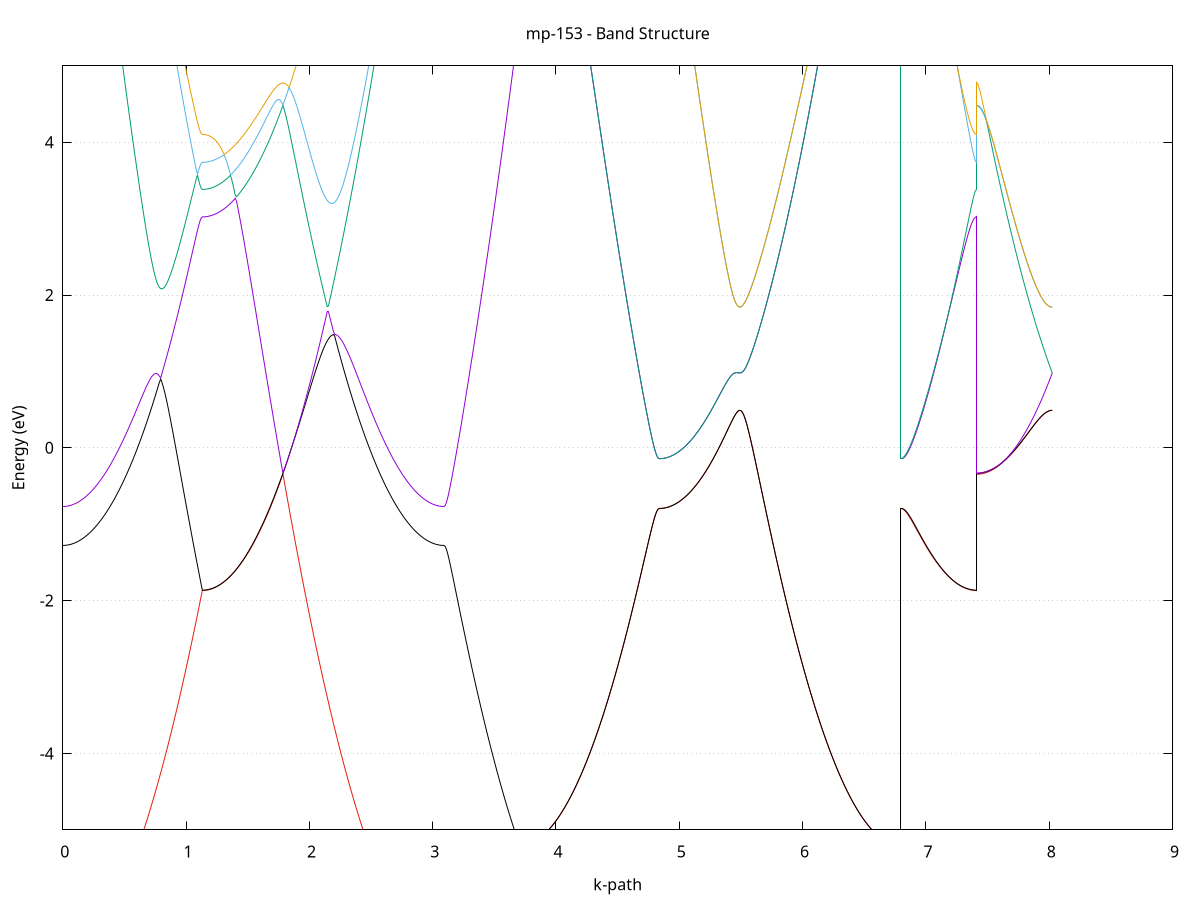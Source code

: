 set title 'mp-153 - Band Structure'
set xlabel 'k-path'
set ylabel 'Energy (eV)'
set grid y
set yrange [-5:5]
set terminal png size 800,600
set output 'mp-153_bands_gnuplot.png'
plot '-' using 1:2 with lines notitle, '-' using 1:2 with lines notitle, '-' using 1:2 with lines notitle, '-' using 1:2 with lines notitle, '-' using 1:2 with lines notitle, '-' using 1:2 with lines notitle, '-' using 1:2 with lines notitle, '-' using 1:2 with lines notitle, '-' using 1:2 with lines notitle, '-' using 1:2 with lines notitle, '-' using 1:2 with lines notitle, '-' using 1:2 with lines notitle, '-' using 1:2 with lines notitle, '-' using 1:2 with lines notitle, '-' using 1:2 with lines notitle, '-' using 1:2 with lines notitle
0.000000 -42.417167
0.009928 -42.417167
0.019856 -42.417067
0.029785 -42.417067
0.039713 -42.417067
0.049641 -42.417067
0.059569 -42.417067
0.069497 -42.416967
0.079425 -42.416967
0.089354 -42.416867
0.099282 -42.416867
0.109210 -42.416767
0.119138 -42.416767
0.129066 -42.416767
0.138995 -42.416667
0.148923 -42.416667
0.158851 -42.416567
0.168779 -42.416467
0.178707 -42.416467
0.188635 -42.416367
0.198564 -42.416267
0.208492 -42.416167
0.218420 -42.416167
0.228348 -42.416067
0.238276 -42.415967
0.248205 -42.415867
0.258133 -42.415767
0.268061 -42.415667
0.277989 -42.415567
0.287917 -42.415467
0.297846 -42.415267
0.307774 -42.415167
0.317702 -42.415067
0.327630 -42.414967
0.337558 -42.414767
0.347486 -42.414667
0.357415 -42.414567
0.367343 -42.414367
0.377271 -42.414267
0.387199 -42.414067
0.397127 -42.413967
0.407056 -42.413767
0.416984 -42.413667
0.426912 -42.413467
0.436840 -42.413367
0.446768 -42.413167
0.456696 -42.412967
0.466625 -42.412867
0.476553 -42.412667
0.486481 -42.412467
0.496409 -42.412367
0.506337 -42.412167
0.516266 -42.411967
0.526194 -42.411767
0.536122 -42.411667
0.546050 -42.411467
0.555978 -42.411267
0.565906 -42.411067
0.575835 -42.410867
0.585763 -42.410667
0.595691 -42.410467
0.605619 -42.410367
0.615547 -42.410167
0.625476 -42.409967
0.635404 -42.409767
0.645332 -42.409567
0.655260 -42.409367
0.665188 -42.409167
0.675116 -42.408967
0.685045 -42.408767
0.694973 -42.408567
0.704901 -42.408367
0.714829 -42.408167
0.724757 -42.407967
0.734686 -42.407767
0.744614 -42.407567
0.754542 -42.407367
0.764470 -42.407167
0.774398 -42.406967
0.784326 -42.406767
0.794255 -42.406667
0.804183 -42.406967
0.814111 -42.407167
0.824039 -42.407467
0.833967 -42.407667
0.843896 -42.407867
0.853824 -42.408167
0.863752 -42.408367
0.873680 -42.408567
0.883608 -42.408767
0.893536 -42.408967
0.903465 -42.409167
0.913393 -42.409367
0.923321 -42.409467
0.933249 -42.409667
0.943177 -42.409867
0.953106 -42.410067
0.963034 -42.410167
0.972962 -42.410367
0.982890 -42.410467
0.992818 -42.410567
1.002747 -42.410667
1.012675 -42.410867
1.022603 -42.410967
1.032531 -42.410967
1.042459 -42.411067
1.052387 -42.411167
1.062316 -42.411267
1.072244 -42.411267
1.082172 -42.411267
1.092100 -42.411367
1.102028 -42.411367
1.111957 -42.411367
1.121885 -42.411367
1.131813 -42.411367
1.131813 -42.411367
1.141716 -42.411367
1.151619 -42.411367
1.161523 -42.411367
1.171426 -42.411367
1.181329 -42.411367
1.191232 -42.411367
1.201136 -42.411267
1.211039 -42.411267
1.220942 -42.411267
1.230845 -42.411267
1.240749 -42.411167
1.250652 -42.411167
1.260555 -42.411167
1.270458 -42.411067
1.280361 -42.411067
1.290265 -42.410967
1.300168 -42.410967
1.310071 -42.410867
1.319974 -42.410867
1.329878 -42.410767
1.339781 -42.410667
1.349684 -42.410667
1.359587 -42.410567
1.369491 -42.410467
1.379394 -42.410467
1.389297 -42.410367
1.399200 -42.410267
1.409104 -42.410167
1.419007 -42.410067
1.428910 -42.410067
1.438813 -42.409967
1.448717 -42.409867
1.458620 -42.409767
1.468523 -42.409667
1.478426 -42.409567
1.488329 -42.409467
1.498233 -42.409367
1.508136 -42.409267
1.518039 -42.409167
1.527942 -42.409067
1.537846 -42.408967
1.547749 -42.408867
1.557652 -42.408767
1.567555 -42.408667
1.577459 -42.408567
1.587362 -42.408467
1.597265 -42.408367
1.607168 -42.408267
1.617072 -42.408167
1.626975 -42.408067
1.636878 -42.407967
1.646781 -42.407867
1.656685 -42.407767
1.666588 -42.407667
1.676491 -42.407567
1.686394 -42.407567
1.696298 -42.407467
1.706201 -42.407367
1.716104 -42.407367
1.726007 -42.407267
1.735910 -42.407267
1.745814 -42.407267
1.755717 -42.407267
1.765620 -42.407267
1.775523 -42.407267
1.785427 -42.407267
1.785427 -42.407267
1.795402 -42.407167
1.805377 -42.407267
1.815352 -42.407267
1.825327 -42.407267
1.835302 -42.407267
1.845277 -42.407267
1.855253 -42.407267
1.865228 -42.407367
1.875203 -42.407367
1.885178 -42.407367
1.895153 -42.407367
1.905128 -42.407367
1.915104 -42.407367
1.925079 -42.407367
1.935054 -42.407367
1.945029 -42.407367
1.955004 -42.407367
1.964979 -42.407367
1.974954 -42.407367
1.984929 -42.407267
1.994905 -42.407367
2.004880 -42.407267
2.014855 -42.407267
2.024830 -42.407167
2.034805 -42.407067
2.044780 -42.407067
2.054756 -42.406967
2.064731 -42.406867
2.074706 -42.406767
2.084681 -42.406767
2.094656 -42.406667
2.104631 -42.406567
2.114606 -42.406367
2.124581 -42.406267
2.134557 -42.406167
2.144532 -42.406067
2.154507 -42.405867
2.164482 -42.405767
2.174457 -42.405567
2.184432 -42.405367
2.194407 -42.405167
2.204383 -42.405067
2.214358 -42.404867
2.224333 -42.404767
2.234308 -42.404967
2.244283 -42.405267
2.254258 -42.405467
2.264233 -42.405667
2.274209 -42.405867
2.284184 -42.406067
2.294159 -42.406267
2.304134 -42.406467
2.314109 -42.406667
2.324084 -42.406867
2.334059 -42.407167
2.344035 -42.407367
2.354010 -42.407567
2.363985 -42.407767
2.373960 -42.407967
2.383935 -42.408167
2.393910 -42.408367
2.403885 -42.408667
2.413861 -42.408867
2.423836 -42.409067
2.433811 -42.409267
2.443786 -42.409467
2.453761 -42.409667
2.463736 -42.409867
2.473711 -42.410067
2.483687 -42.410267
2.493662 -42.410467
2.503637 -42.410667
2.513612 -42.410767
2.523587 -42.410967
2.533562 -42.411167
2.543537 -42.411367
2.553513 -42.411567
2.563488 -42.411767
2.573463 -42.411967
2.583438 -42.412167
2.593413 -42.412267
2.603388 -42.412467
2.613363 -42.412667
2.623339 -42.412867
2.633314 -42.413067
2.643289 -42.413167
2.653264 -42.413367
2.663239 -42.413467
2.673214 -42.413667
2.683189 -42.413767
2.693165 -42.413967
2.703140 -42.414067
2.713115 -42.414267
2.723090 -42.414367
2.733065 -42.414567
2.743040 -42.414667
2.753015 -42.414767
2.762991 -42.414967
2.772966 -42.415067
2.782941 -42.415167
2.792916 -42.415267
2.802891 -42.415467
2.812866 -42.415567
2.822841 -42.415667
2.832817 -42.415767
2.842792 -42.415867
2.852767 -42.415967
2.862742 -42.416067
2.872717 -42.416067
2.882692 -42.416167
2.892667 -42.416267
2.902643 -42.416367
2.912618 -42.416367
2.922593 -42.416467
2.932568 -42.416567
2.942543 -42.416667
2.952518 -42.416667
2.962493 -42.416767
2.972469 -42.416767
2.982444 -42.416867
2.992419 -42.416867
3.002394 -42.416967
3.012369 -42.416967
3.022344 -42.416967
3.032319 -42.417067
3.042295 -42.417067
3.052270 -42.417067
3.062245 -42.417067
3.072220 -42.417067
3.082195 -42.417167
3.092170 -42.417167
3.092170 -42.417167
3.102065 -42.417167
3.111959 -42.417067
3.121853 -42.417067
3.131748 -42.417067
3.141642 -42.417067
3.151536 -42.416967
3.161430 -42.416867
3.171325 -42.416767
3.181219 -42.416667
3.191113 -42.416567
3.201008 -42.416467
3.210902 -42.416267
3.220796 -42.416167
3.230691 -42.415967
3.240585 -42.415867
3.250479 -42.415667
3.260374 -42.415467
3.270268 -42.415267
3.280162 -42.415067
3.290056 -42.414867
3.299951 -42.414667
3.309845 -42.414267
3.319739 -42.414067
3.329634 -42.413867
3.339528 -42.413567
3.349422 -42.413267
3.359317 -42.412967
3.369211 -42.412767
3.379105 -42.412467
3.389000 -42.412167
3.398894 -42.411767
3.408788 -42.411467
3.418682 -42.411167
3.428577 -42.410767
3.438471 -42.410467
3.448365 -42.410067
3.458260 -42.409767
3.468154 -42.409367
3.478048 -42.409067
3.487943 -42.408667
3.497837 -42.408267
3.507731 -42.407867
3.517626 -42.407467
3.527520 -42.407067
3.537414 -42.406667
3.547308 -42.406267
3.557203 -42.405767
3.567097 -42.405367
3.576991 -42.404967
3.586886 -42.404567
3.596780 -42.404067
3.606674 -42.403667
3.616569 -42.403267
3.626463 -42.402767
3.636357 -42.402367
3.646252 -42.401967
3.656146 -42.401467
3.666040 -42.401067
3.675934 -42.400567
3.685829 -42.400167
3.695723 -42.399667
3.705617 -42.399267
3.705617 -42.399267
3.715546 -42.399267
3.725474 -42.399267
3.735402 -42.399267
3.745330 -42.399267
3.755258 -42.399267
3.765186 -42.399267
3.775115 -42.399267
3.785043 -42.399367
3.794971 -42.399367
3.804899 -42.399367
3.814827 -42.399367
3.824756 -42.399367
3.834684 -42.399467
3.844612 -42.399467
3.854540 -42.399467
3.864468 -42.399467
3.874396 -42.399567
3.884325 -42.399567
3.894253 -42.399567
3.904181 -42.399667
3.914109 -42.399667
3.924037 -42.399767
3.933966 -42.399767
3.943894 -42.399867
3.953822 -42.399867
3.963750 -42.399967
3.973678 -42.400067
3.983607 -42.400067
3.993535 -42.400167
4.003463 -42.400267
4.013391 -42.400367
4.023319 -42.400467
4.033247 -42.400567
4.043176 -42.400667
4.053104 -42.400767
4.063032 -42.400867
4.072960 -42.400967
4.082888 -42.401067
4.092817 -42.401167
4.102745 -42.401367
4.112673 -42.401467
4.122601 -42.401567
4.132529 -42.401767
4.142457 -42.401967
4.152386 -42.402067
4.162314 -42.402267
4.172242 -42.402467
4.182170 -42.402667
4.192098 -42.402767
4.202027 -42.402967
4.211955 -42.403167
4.221883 -42.403367
4.231811 -42.403567
4.241739 -42.403767
4.251667 -42.403967
4.261596 -42.404267
4.271524 -42.404467
4.281452 -42.404667
4.291380 -42.404867
4.301308 -42.405167
4.311237 -42.405367
4.321165 -42.405667
4.331093 -42.405867
4.341021 -42.406067
4.350949 -42.406367
4.360877 -42.406567
4.370806 -42.406867
4.380734 -42.407067
4.390662 -42.407367
4.400590 -42.407567
4.410518 -42.407767
4.420447 -42.408067
4.430375 -42.408267
4.440303 -42.408567
4.450231 -42.408767
4.460159 -42.409067
4.470087 -42.409267
4.480016 -42.409567
4.489944 -42.409767
4.499872 -42.409967
4.509800 -42.410167
4.519728 -42.410367
4.529657 -42.410567
4.539585 -42.410767
4.549513 -42.410967
4.559441 -42.411167
4.569369 -42.411467
4.579297 -42.411567
4.589226 -42.411767
4.599154 -42.411967
4.609082 -42.412167
4.619010 -42.412267
4.628938 -42.412467
4.638867 -42.412567
4.648795 -42.412767
4.658723 -42.412867
4.668651 -42.413067
4.678579 -42.413167
4.688508 -42.413267
4.698436 -42.413367
4.708364 -42.413467
4.718292 -42.413567
4.728220 -42.413667
4.738148 -42.413767
4.748077 -42.413867
4.758005 -42.413967
4.767933 -42.414067
4.777861 -42.414067
4.787789 -42.414067
4.797718 -42.414167
4.807646 -42.414167
4.817574 -42.414167
4.827502 -42.414167
4.837430 -42.414167
4.837430 -42.414167
4.847334 -42.414167
4.857237 -42.414167
4.867140 -42.414167
4.877043 -42.414167
4.886946 -42.414167
4.896850 -42.414167
4.906753 -42.414167
4.916656 -42.414067
4.926559 -42.414067
4.936463 -42.414067
4.946366 -42.413967
4.956269 -42.413967
4.966172 -42.413867
4.976076 -42.413867
4.985979 -42.413767
4.995882 -42.413767
5.005785 -42.413667
5.015689 -42.413667
5.025592 -42.413567
5.035495 -42.413467
5.045398 -42.413467
5.055302 -42.413367
5.065205 -42.413267
5.075108 -42.413267
5.085011 -42.413167
5.094914 -42.413067
5.104818 -42.412967
5.114721 -42.412867
5.124624 -42.412767
5.134527 -42.412667
5.144431 -42.412567
5.154334 -42.412467
5.164237 -42.412367
5.174140 -42.412267
5.184044 -42.412167
5.193947 -42.412067
5.203850 -42.411967
5.213753 -42.411867
5.223657 -42.411767
5.233560 -42.411667
5.243463 -42.411567
5.253366 -42.411467
5.263270 -42.411367
5.273173 -42.411267
5.283076 -42.411167
5.292979 -42.411067
5.302883 -42.410967
5.312786 -42.410867
5.322689 -42.410767
5.332592 -42.410667
5.342495 -42.410567
5.352399 -42.410467
5.362302 -42.410367
5.372205 -42.410267
5.382108 -42.410167
5.392012 -42.410167
5.401915 -42.410067
5.411818 -42.409967
5.421721 -42.409967
5.431625 -42.409867
5.441528 -42.409867
5.451431 -42.409867
5.461334 -42.409767
5.471238 -42.409767
5.481141 -42.409767
5.491044 -42.409767
5.491044 -42.409767
5.501019 -42.409767
5.510994 -42.409767
5.520969 -42.409767
5.530945 -42.409867
5.540920 -42.409867
5.550895 -42.409867
5.560870 -42.409967
5.570845 -42.409967
5.580820 -42.409967
5.590795 -42.410067
5.600771 -42.410067
5.610746 -42.410167
5.620721 -42.410167
5.630696 -42.410167
5.640671 -42.410267
5.650646 -42.410267
5.660621 -42.410267
5.670597 -42.410367
5.680572 -42.410367
5.690547 -42.410367
5.700522 -42.410367
5.710497 -42.410367
5.720472 -42.410467
5.730447 -42.410467
5.740423 -42.410467
5.750398 -42.410467
5.760373 -42.410467
5.770348 -42.410367
5.780323 -42.410367
5.790298 -42.410367
5.800273 -42.410367
5.810249 -42.410267
5.820224 -42.410267
5.830199 -42.410167
5.840174 -42.410167
5.850149 -42.410067
5.860124 -42.410067
5.870099 -42.409967
5.880075 -42.409867
5.890050 -42.409767
5.900025 -42.409667
5.910000 -42.409567
5.919975 -42.409467
5.929950 -42.409367
5.939925 -42.409167
5.949901 -42.409067
5.959876 -42.408967
5.969851 -42.408867
5.979826 -42.408667
5.989801 -42.408567
5.999776 -42.408367
6.009751 -42.408267
6.019727 -42.408067
6.029702 -42.407967
6.039677 -42.407767
6.049652 -42.407567
6.059627 -42.407367
6.069602 -42.407267
6.079577 -42.407067
6.089553 -42.406867
6.099528 -42.406667
6.109503 -42.406467
6.119478 -42.406267
6.129453 -42.406067
6.139428 -42.405867
6.149403 -42.405667
6.159379 -42.405467
6.169354 -42.405267
6.179329 -42.405067
6.189304 -42.404867
6.199279 -42.404667
6.209254 -42.404467
6.219229 -42.404267
6.229205 -42.404067
6.239180 -42.403867
6.249155 -42.403767
6.259130 -42.403567
6.269105 -42.403367
6.279080 -42.403167
6.289055 -42.402967
6.299031 -42.402767
6.309006 -42.402667
6.318981 -42.402467
6.328956 -42.402267
6.338931 -42.402167
6.348906 -42.401967
6.358881 -42.401867
6.368857 -42.401667
6.378832 -42.401567
6.388807 -42.401367
6.398782 -42.401267
6.408757 -42.401167
6.418732 -42.401067
6.428707 -42.400967
6.438683 -42.400767
6.448658 -42.400667
6.458633 -42.400567
6.468608 -42.400467
6.478583 -42.400367
6.488558 -42.400367
6.498533 -42.400267
6.508509 -42.400167
6.518484 -42.400067
6.528459 -42.400067
6.538434 -42.399967
6.548409 -42.399867
6.558384 -42.399867
6.568359 -42.399767
6.578335 -42.399767
6.588310 -42.399667
6.598285 -42.399667
6.608260 -42.399567
6.618235 -42.399567
6.628210 -42.399567
6.638185 -42.399467
6.648161 -42.399467
6.658136 -42.399467
6.668111 -42.399467
6.678086 -42.399367
6.688061 -42.399367
6.698036 -42.399367
6.708011 -42.399367
6.717987 -42.399367
6.727962 -42.399267
6.737937 -42.399267
6.747912 -42.399267
6.757887 -42.399267
6.767862 -42.399267
6.777837 -42.399267
6.787813 -42.399267
6.797788 -42.399267
6.797788 -42.414167
6.807682 -42.414267
6.817576 -42.414367
6.827471 -42.414467
6.837365 -42.414567
6.847259 -42.414567
6.857154 -42.414667
6.867048 -42.414667
6.876942 -42.414767
6.886836 -42.414767
6.896731 -42.414767
6.906625 -42.414867
6.916519 -42.414867
6.926414 -42.414867
6.936308 -42.414867
6.946202 -42.414967
6.956097 -42.414967
6.965991 -42.414867
6.975885 -42.414867
6.985780 -42.414867
6.995674 -42.414867
7.005568 -42.414767
7.015462 -42.414767
7.025357 -42.414667
7.035251 -42.414667
7.045145 -42.414567
7.055040 -42.414567
7.064934 -42.414467
7.074828 -42.414367
7.084723 -42.414367
7.094617 -42.414267
7.104511 -42.414167
7.114406 -42.414067
7.124300 -42.413967
7.134194 -42.413867
7.144088 -42.413867
7.153983 -42.413767
7.163877 -42.413667
7.173771 -42.413467
7.183666 -42.413367
7.193560 -42.413267
7.203454 -42.413167
7.213349 -42.413067
7.223243 -42.412967
7.233137 -42.412767
7.243032 -42.412667
7.252926 -42.412567
7.262820 -42.412467
7.272714 -42.412367
7.282609 -42.412267
7.292503 -42.412167
7.302397 -42.412067
7.312292 -42.411967
7.322186 -42.411867
7.332080 -42.411767
7.341975 -42.411667
7.351869 -42.411567
7.361763 -42.411567
7.371658 -42.411467
7.381552 -42.411467
7.391446 -42.411467
7.401340 -42.411367
7.411235 -42.411367
7.411235 -42.407267
7.421129 -42.407267
7.431023 -42.407167
7.440918 -42.407167
7.450812 -42.407167
7.460706 -42.407167
7.470601 -42.407167
7.480495 -42.407167
7.490389 -42.407067
7.500284 -42.407067
7.510178 -42.407067
7.520072 -42.407067
7.529966 -42.406967
7.539861 -42.406967
7.549755 -42.406867
7.559649 -42.406867
7.569544 -42.406767
7.579438 -42.406767
7.589332 -42.406667
7.599227 -42.406667
7.609121 -42.406567
7.619015 -42.406467
7.628910 -42.406467
7.638804 -42.406367
7.648698 -42.406267
7.658592 -42.406267
7.668487 -42.406167
7.678381 -42.406267
7.688275 -42.406367
7.698170 -42.406567
7.708064 -42.406767
7.717958 -42.406867
7.727853 -42.407067
7.737747 -42.407267
7.747641 -42.407367
7.757536 -42.407567
7.767430 -42.407767
7.777324 -42.407867
7.787218 -42.407967
7.797113 -42.408167
7.807007 -42.408267
7.816901 -42.408467
7.826796 -42.408567
7.836690 -42.408667
7.846584 -42.408767
7.856479 -42.408867
7.866373 -42.408967
7.876267 -42.409067
7.886162 -42.409167
7.896056 -42.409267
7.905950 -42.409367
7.915844 -42.409467
7.925739 -42.409467
7.935633 -42.409567
7.945527 -42.409667
7.955422 -42.409667
7.965316 -42.409667
7.975210 -42.409767
7.985105 -42.409767
7.994999 -42.409767
8.004893 -42.409767
8.014788 -42.409767
8.024682 -42.409767
e
0.000000 -42.388467
0.009928 -42.388467
0.019856 -42.388467
0.029785 -42.388467
0.039713 -42.388467
0.049641 -42.388467
0.059569 -42.388467
0.069497 -42.388567
0.079425 -42.388567
0.089354 -42.388667
0.099282 -42.388767
0.109210 -42.388767
0.119138 -42.388867
0.129066 -42.388967
0.138995 -42.389067
0.148923 -42.389267
0.158851 -42.389367
0.168779 -42.389567
0.178707 -42.389667
0.188635 -42.389867
0.198564 -42.389967
0.208492 -42.390167
0.218420 -42.390367
0.228348 -42.390467
0.238276 -42.390667
0.248205 -42.390867
0.258133 -42.391167
0.268061 -42.391367
0.277989 -42.391567
0.287917 -42.391767
0.297846 -42.391967
0.307774 -42.392267
0.317702 -42.392467
0.327630 -42.392767
0.337558 -42.392967
0.347486 -42.393267
0.357415 -42.393467
0.367343 -42.393767
0.377271 -42.393967
0.387199 -42.394267
0.397127 -42.394567
0.407056 -42.394867
0.416984 -42.395167
0.426912 -42.395467
0.436840 -42.395767
0.446768 -42.396067
0.456696 -42.396367
0.466625 -42.396667
0.476553 -42.396967
0.486481 -42.397267
0.496409 -42.397567
0.506337 -42.397867
0.516266 -42.398267
0.526194 -42.398567
0.536122 -42.398867
0.546050 -42.399167
0.555978 -42.399467
0.565906 -42.399767
0.575835 -42.400067
0.585763 -42.400467
0.595691 -42.400767
0.605619 -42.401067
0.615547 -42.401367
0.625476 -42.401667
0.635404 -42.401967
0.645332 -42.402267
0.655260 -42.402667
0.665188 -42.402967
0.675116 -42.403267
0.685045 -42.403567
0.694973 -42.403867
0.704901 -42.404167
0.714829 -42.404467
0.724757 -42.404767
0.734686 -42.404967
0.744614 -42.405267
0.754542 -42.405567
0.764470 -42.405867
0.774398 -42.406167
0.784326 -42.406367
0.794255 -42.406567
0.804183 -42.406367
0.814111 -42.406267
0.824039 -42.406067
0.833967 -42.405867
0.843896 -42.405667
0.853824 -42.405467
0.863752 -42.405267
0.873680 -42.405067
0.883608 -42.404967
0.893536 -42.404767
0.903465 -42.404567
0.913393 -42.404467
0.923321 -42.404267
0.933249 -42.404367
0.943177 -42.404567
0.953106 -42.404667
0.963034 -42.404867
0.972962 -42.404967
0.982890 -42.405067
0.992818 -42.405267
1.002747 -42.405367
1.012675 -42.405467
1.022603 -42.405667
1.032531 -42.405767
1.042459 -42.405767
1.052387 -42.405867
1.062316 -42.405867
1.072244 -42.405967
1.082172 -42.405967
1.092100 -42.406067
1.102028 -42.406067
1.111957 -42.406067
1.121885 -42.406067
1.131813 -42.406067
1.131813 -42.406067
1.141716 -42.406067
1.151619 -42.406067
1.161523 -42.406067
1.171426 -42.406067
1.181329 -42.406067
1.191232 -42.406067
1.201136 -42.406067
1.211039 -42.405967
1.220942 -42.405967
1.230845 -42.405967
1.240749 -42.405967
1.250652 -42.405867
1.260555 -42.405867
1.270458 -42.405767
1.280361 -42.405767
1.290265 -42.405667
1.300168 -42.405667
1.310071 -42.405567
1.319974 -42.405467
1.329878 -42.405467
1.339781 -42.405367
1.349684 -42.405367
1.359587 -42.405267
1.369491 -42.405167
1.379394 -42.405067
1.389297 -42.405067
1.399200 -42.404967
1.409104 -42.404867
1.419007 -42.404767
1.428910 -42.404667
1.438813 -42.404567
1.448717 -42.404467
1.458620 -42.404367
1.468523 -42.404267
1.478426 -42.404167
1.488329 -42.404067
1.498233 -42.403967
1.508136 -42.403867
1.518039 -42.403767
1.527942 -42.403667
1.537846 -42.403567
1.547749 -42.403467
1.557652 -42.403367
1.567555 -42.403267
1.577459 -42.403167
1.587362 -42.403067
1.597265 -42.402967
1.607168 -42.402867
1.617072 -42.402767
1.626975 -42.402667
1.636878 -42.402567
1.646781 -42.402467
1.656685 -42.402367
1.666588 -42.402267
1.676491 -42.402167
1.686394 -42.402067
1.696298 -42.402067
1.706201 -42.401967
1.716104 -42.402067
1.726007 -42.402067
1.735910 -42.402067
1.745814 -42.402067
1.755717 -42.402067
1.765620 -42.402067
1.775523 -42.402067
1.785427 -42.401967
1.785427 -42.401967
1.795402 -42.402067
1.805377 -42.402067
1.815352 -42.402167
1.825327 -42.402267
1.835302 -42.402267
1.845277 -42.402367
1.855253 -42.402467
1.865228 -42.402567
1.875203 -42.402667
1.885178 -42.402867
1.895153 -42.402967
1.905128 -42.403067
1.915104 -42.403167
1.925079 -42.403267
1.935054 -42.403367
1.945029 -42.403467
1.955004 -42.403567
1.964979 -42.403667
1.974954 -42.403667
1.984929 -42.403767
1.994905 -42.403867
2.004880 -42.403967
2.014855 -42.403967
2.024830 -42.404067
2.034805 -42.404067
2.044780 -42.404167
2.054756 -42.404167
2.064731 -42.404267
2.074706 -42.404267
2.084681 -42.404267
2.094656 -42.404267
2.104631 -42.404267
2.114606 -42.404267
2.124581 -42.404267
2.134557 -42.404267
2.144532 -42.404267
2.154507 -42.404267
2.164482 -42.404167
2.174457 -42.404167
2.184432 -42.404167
2.194407 -42.404167
2.204383 -42.404367
2.214358 -42.404567
2.224333 -42.404667
2.234308 -42.404467
2.244283 -42.404267
2.254258 -42.403967
2.264233 -42.403767
2.274209 -42.403567
2.284184 -42.403367
2.294159 -42.403067
2.304134 -42.402867
2.314109 -42.402667
2.324084 -42.402567
2.334059 -42.402367
2.344035 -42.402267
2.354010 -42.402167
2.363985 -42.401967
2.373960 -42.401767
2.383935 -42.401567
2.393910 -42.401367
2.403885 -42.401167
2.413861 -42.400967
2.423836 -42.400767
2.433811 -42.400567
2.443786 -42.400267
2.453761 -42.400067
2.463736 -42.399867
2.473711 -42.399667
2.483687 -42.399367
2.493662 -42.399167
2.503637 -42.398967
2.513612 -42.398667
2.523587 -42.398467
2.533562 -42.398167
2.543537 -42.397867
2.553513 -42.397667
2.563488 -42.397367
2.573463 -42.397167
2.583438 -42.396867
2.593413 -42.396667
2.603388 -42.396367
2.613363 -42.396167
2.623339 -42.395867
2.633314 -42.395667
2.643289 -42.395367
2.653264 -42.395067
2.663239 -42.394867
2.673214 -42.394567
2.683189 -42.394367
2.693165 -42.394167
2.703140 -42.393867
2.713115 -42.393667
2.723090 -42.393367
2.733065 -42.393167
2.743040 -42.392967
2.753015 -42.392667
2.762991 -42.392467
2.772966 -42.392267
2.782941 -42.392067
2.792916 -42.391767
2.802891 -42.391567
2.812866 -42.391367
2.822841 -42.391167
2.832817 -42.390967
2.842792 -42.390767
2.852767 -42.390567
2.862742 -42.390367
2.872717 -42.390267
2.882692 -42.390067
2.892667 -42.389867
2.902643 -42.389767
2.912618 -42.389567
2.922593 -42.389467
2.932568 -42.389367
2.942543 -42.389267
2.952518 -42.389067
2.962493 -42.388967
2.972469 -42.388867
2.982444 -42.388767
2.992419 -42.388667
3.002394 -42.388667
3.012369 -42.388567
3.022344 -42.388467
3.032319 -42.388467
3.042295 -42.388467
3.052270 -42.388467
3.062245 -42.388467
3.072220 -42.388467
3.082195 -42.388467
3.092170 -42.388467
3.092170 -42.388467
3.102065 -42.388467
3.111959 -42.388367
3.121853 -42.388367
3.131748 -42.388367
3.141642 -42.388367
3.151536 -42.388367
3.161430 -42.388367
3.171325 -42.388367
3.181219 -42.388267
3.191113 -42.388267
3.201008 -42.388267
3.210902 -42.388267
3.220796 -42.388167
3.230691 -42.388167
3.240585 -42.388167
3.250479 -42.388167
3.260374 -42.388067
3.270268 -42.388067
3.280162 -42.388067
3.290056 -42.387967
3.299951 -42.387967
3.309845 -42.387867
3.319739 -42.387867
3.329634 -42.387867
3.339528 -42.387767
3.349422 -42.387767
3.359317 -42.387667
3.369211 -42.387667
3.379105 -42.387667
3.389000 -42.387567
3.398894 -42.387567
3.408788 -42.387467
3.418682 -42.387567
3.428577 -42.387867
3.438471 -42.388267
3.448365 -42.388567
3.458260 -42.388967
3.468154 -42.389367
3.478048 -42.389667
3.487943 -42.390067
3.497837 -42.390467
3.507731 -42.390867
3.517626 -42.391167
3.527520 -42.391567
3.537414 -42.391967
3.547308 -42.392367
3.557203 -42.392767
3.567097 -42.393167
3.576991 -42.393567
3.586886 -42.393967
3.596780 -42.394367
3.606674 -42.394867
3.616569 -42.395267
3.626463 -42.395667
3.636357 -42.396167
3.646252 -42.396567
3.656146 -42.397067
3.666040 -42.397467
3.675934 -42.397867
3.685829 -42.398367
3.695723 -42.398867
3.705617 -42.399267
3.705617 -42.399267
3.715546 -42.399267
3.725474 -42.399267
3.735402 -42.399267
3.745330 -42.399267
3.755258 -42.399267
3.765186 -42.399267
3.775115 -42.399267
3.785043 -42.399367
3.794971 -42.399367
3.804899 -42.399367
3.814827 -42.399367
3.824756 -42.399367
3.834684 -42.399467
3.844612 -42.399467
3.854540 -42.399467
3.864468 -42.399467
3.874396 -42.399567
3.884325 -42.399567
3.894253 -42.399567
3.904181 -42.399667
3.914109 -42.399667
3.924037 -42.399767
3.933966 -42.399767
3.943894 -42.399867
3.953822 -42.399867
3.963750 -42.399967
3.973678 -42.400067
3.983607 -42.400067
3.993535 -42.400167
4.003463 -42.400267
4.013391 -42.400367
4.023319 -42.400467
4.033247 -42.400567
4.043176 -42.400667
4.053104 -42.400767
4.063032 -42.400867
4.072960 -42.400967
4.082888 -42.401067
4.092817 -42.401167
4.102745 -42.401367
4.112673 -42.401467
4.122601 -42.401567
4.132529 -42.401767
4.142457 -42.401967
4.152386 -42.402067
4.162314 -42.402267
4.172242 -42.402467
4.182170 -42.402667
4.192098 -42.402767
4.202027 -42.402967
4.211955 -42.403167
4.221883 -42.403367
4.231811 -42.403567
4.241739 -42.403767
4.251667 -42.403967
4.261596 -42.404267
4.271524 -42.404467
4.281452 -42.404667
4.291380 -42.404867
4.301308 -42.405167
4.311237 -42.405367
4.321165 -42.405667
4.331093 -42.405867
4.341021 -42.406067
4.350949 -42.406367
4.360877 -42.406567
4.370806 -42.406867
4.380734 -42.407067
4.390662 -42.407367
4.400590 -42.407567
4.410518 -42.407767
4.420447 -42.408067
4.430375 -42.408267
4.440303 -42.408567
4.450231 -42.408767
4.460159 -42.409067
4.470087 -42.409267
4.480016 -42.409567
4.489944 -42.409767
4.499872 -42.409967
4.509800 -42.410167
4.519728 -42.410367
4.529657 -42.410567
4.539585 -42.410767
4.549513 -42.410967
4.559441 -42.411167
4.569369 -42.411467
4.579297 -42.411567
4.589226 -42.411767
4.599154 -42.411967
4.609082 -42.412167
4.619010 -42.412267
4.628938 -42.412467
4.638867 -42.412567
4.648795 -42.412767
4.658723 -42.412867
4.668651 -42.413067
4.678579 -42.413167
4.688508 -42.413267
4.698436 -42.413367
4.708364 -42.413467
4.718292 -42.413567
4.728220 -42.413667
4.738148 -42.413767
4.748077 -42.413867
4.758005 -42.413967
4.767933 -42.414067
4.777861 -42.414067
4.787789 -42.414067
4.797718 -42.414167
4.807646 -42.414167
4.817574 -42.414167
4.827502 -42.414167
4.837430 -42.414167
4.837430 -42.414167
4.847334 -42.414167
4.857237 -42.414167
4.867140 -42.414167
4.877043 -42.414167
4.886946 -42.414167
4.896850 -42.414167
4.906753 -42.414167
4.916656 -42.414067
4.926559 -42.414067
4.936463 -42.414067
4.946366 -42.413967
4.956269 -42.413967
4.966172 -42.413867
4.976076 -42.413867
4.985979 -42.413767
4.995882 -42.413767
5.005785 -42.413667
5.015689 -42.413667
5.025592 -42.413567
5.035495 -42.413467
5.045398 -42.413467
5.055302 -42.413367
5.065205 -42.413267
5.075108 -42.413267
5.085011 -42.413167
5.094914 -42.413067
5.104818 -42.412967
5.114721 -42.412867
5.124624 -42.412767
5.134527 -42.412667
5.144431 -42.412567
5.154334 -42.412467
5.164237 -42.412367
5.174140 -42.412267
5.184044 -42.412167
5.193947 -42.412067
5.203850 -42.411967
5.213753 -42.411867
5.223657 -42.411767
5.233560 -42.411667
5.243463 -42.411567
5.253366 -42.411467
5.263270 -42.411367
5.273173 -42.411267
5.283076 -42.411167
5.292979 -42.411067
5.302883 -42.410967
5.312786 -42.410867
5.322689 -42.410767
5.332592 -42.410667
5.342495 -42.410567
5.352399 -42.410467
5.362302 -42.410367
5.372205 -42.410267
5.382108 -42.410167
5.392012 -42.410167
5.401915 -42.410067
5.411818 -42.409967
5.421721 -42.409967
5.431625 -42.409867
5.441528 -42.409867
5.451431 -42.409867
5.461334 -42.409767
5.471238 -42.409767
5.481141 -42.409767
5.491044 -42.409767
5.491044 -42.409767
5.501019 -42.409767
5.510994 -42.409767
5.520969 -42.409767
5.530945 -42.409867
5.540920 -42.409867
5.550895 -42.409867
5.560870 -42.409967
5.570845 -42.409967
5.580820 -42.409967
5.590795 -42.410067
5.600771 -42.410067
5.610746 -42.410167
5.620721 -42.410167
5.630696 -42.410167
5.640671 -42.410267
5.650646 -42.410267
5.660621 -42.410267
5.670597 -42.410367
5.680572 -42.410367
5.690547 -42.410367
5.700522 -42.410367
5.710497 -42.410367
5.720472 -42.410467
5.730447 -42.410467
5.740423 -42.410467
5.750398 -42.410467
5.760373 -42.410467
5.770348 -42.410367
5.780323 -42.410367
5.790298 -42.410367
5.800273 -42.410367
5.810249 -42.410267
5.820224 -42.410267
5.830199 -42.410167
5.840174 -42.410167
5.850149 -42.410067
5.860124 -42.410067
5.870099 -42.409967
5.880075 -42.409867
5.890050 -42.409767
5.900025 -42.409667
5.910000 -42.409567
5.919975 -42.409467
5.929950 -42.409367
5.939925 -42.409167
5.949901 -42.409067
5.959876 -42.408967
5.969851 -42.408867
5.979826 -42.408667
5.989801 -42.408567
5.999776 -42.408367
6.009751 -42.408267
6.019727 -42.408067
6.029702 -42.407967
6.039677 -42.407767
6.049652 -42.407567
6.059627 -42.407367
6.069602 -42.407267
6.079577 -42.407067
6.089553 -42.406867
6.099528 -42.406667
6.109503 -42.406467
6.119478 -42.406267
6.129453 -42.406067
6.139428 -42.405867
6.149403 -42.405667
6.159379 -42.405467
6.169354 -42.405267
6.179329 -42.405067
6.189304 -42.404867
6.199279 -42.404667
6.209254 -42.404467
6.219229 -42.404267
6.229205 -42.404067
6.239180 -42.403867
6.249155 -42.403767
6.259130 -42.403567
6.269105 -42.403367
6.279080 -42.403167
6.289055 -42.402967
6.299031 -42.402767
6.309006 -42.402667
6.318981 -42.402467
6.328956 -42.402267
6.338931 -42.402167
6.348906 -42.401967
6.358881 -42.401867
6.368857 -42.401667
6.378832 -42.401567
6.388807 -42.401367
6.398782 -42.401267
6.408757 -42.401167
6.418732 -42.401067
6.428707 -42.400967
6.438683 -42.400767
6.448658 -42.400667
6.458633 -42.400567
6.468608 -42.400467
6.478583 -42.400367
6.488558 -42.400367
6.498533 -42.400267
6.508509 -42.400167
6.518484 -42.400067
6.528459 -42.400067
6.538434 -42.399967
6.548409 -42.399867
6.558384 -42.399867
6.568359 -42.399767
6.578335 -42.399767
6.588310 -42.399667
6.598285 -42.399667
6.608260 -42.399567
6.618235 -42.399567
6.628210 -42.399567
6.638185 -42.399467
6.648161 -42.399467
6.658136 -42.399467
6.668111 -42.399467
6.678086 -42.399367
6.688061 -42.399367
6.698036 -42.399367
6.708011 -42.399367
6.717987 -42.399367
6.727962 -42.399267
6.737937 -42.399267
6.747912 -42.399267
6.757887 -42.399267
6.767862 -42.399267
6.777837 -42.399267
6.787813 -42.399267
6.797788 -42.399267
6.797788 -42.414167
6.807682 -42.414167
6.817576 -42.414067
6.827471 -42.413967
6.837365 -42.413867
6.847259 -42.413667
6.857154 -42.413567
6.867048 -42.413467
6.876942 -42.413367
6.886836 -42.413267
6.896731 -42.413067
6.906625 -42.412967
6.916519 -42.412767
6.926414 -42.412667
6.936308 -42.412567
6.946202 -42.412367
6.956097 -42.412267
6.965991 -42.412067
6.975885 -42.411867
6.985780 -42.411767
6.995674 -42.411567
7.005568 -42.411367
7.015462 -42.411267
7.025357 -42.411067
7.035251 -42.410867
7.045145 -42.410667
7.055040 -42.410567
7.064934 -42.410367
7.074828 -42.410167
7.084723 -42.409967
7.094617 -42.409867
7.104511 -42.409667
7.114406 -42.409467
7.124300 -42.409267
7.134194 -42.409167
7.144088 -42.408967
7.153983 -42.408767
7.163877 -42.408667
7.173771 -42.408467
7.183666 -42.408267
7.193560 -42.408167
7.203454 -42.407967
7.213349 -42.407767
7.223243 -42.407667
7.233137 -42.407467
7.243032 -42.407367
7.252926 -42.407267
7.262820 -42.407067
7.272714 -42.406967
7.282609 -42.406867
7.292503 -42.406767
7.302397 -42.406667
7.312292 -42.406567
7.322186 -42.406467
7.332080 -42.406367
7.341975 -42.406367
7.351869 -42.406267
7.361763 -42.406267
7.371658 -42.406167
7.381552 -42.406167
7.391446 -42.406167
7.401340 -42.406067
7.411235 -42.406067
7.411235 -42.401967
7.421129 -42.401967
7.431023 -42.402067
7.440918 -42.402067
7.450812 -42.402167
7.460706 -42.402267
7.470601 -42.402367
7.480495 -42.402567
7.490389 -42.402667
7.500284 -42.402767
7.510178 -42.402967
7.520072 -42.403167
7.529966 -42.403367
7.539861 -42.403467
7.549755 -42.403667
7.559649 -42.403867
7.569544 -42.404067
7.579438 -42.404267
7.589332 -42.404467
7.599227 -42.404667
7.609121 -42.404867
7.619015 -42.405067
7.628910 -42.405267
7.638804 -42.405467
7.648698 -42.405667
7.658592 -42.405867
7.668487 -42.405967
7.678381 -42.406167
7.688275 -42.406367
7.698170 -42.406567
7.708064 -42.406767
7.717958 -42.406867
7.727853 -42.407067
7.737747 -42.407267
7.747641 -42.407367
7.757536 -42.407567
7.767430 -42.407767
7.777324 -42.407867
7.787218 -42.407967
7.797113 -42.408167
7.807007 -42.408267
7.816901 -42.408467
7.826796 -42.408567
7.836690 -42.408667
7.846584 -42.408767
7.856479 -42.408867
7.866373 -42.408967
7.876267 -42.409067
7.886162 -42.409167
7.896056 -42.409267
7.905950 -42.409367
7.915844 -42.409467
7.925739 -42.409467
7.935633 -42.409567
7.945527 -42.409667
7.955422 -42.409667
7.965316 -42.409667
7.975210 -42.409767
7.985105 -42.409767
7.994999 -42.409767
8.004893 -42.409767
8.014788 -42.409767
8.024682 -42.409767
e
0.000000 -42.388367
0.009928 -42.388367
0.019856 -42.388367
0.029785 -42.388367
0.039713 -42.388367
0.049641 -42.388367
0.059569 -42.388367
0.069497 -42.388467
0.079425 -42.388467
0.089354 -42.388467
0.099282 -42.388467
0.109210 -42.388567
0.119138 -42.388567
0.129066 -42.388567
0.138995 -42.388667
0.148923 -42.388667
0.158851 -42.388767
0.168779 -42.388767
0.178707 -42.388867
0.188635 -42.388867
0.198564 -42.388967
0.208492 -42.388967
0.218420 -42.389067
0.228348 -42.389067
0.238276 -42.389167
0.248205 -42.389267
0.258133 -42.389267
0.268061 -42.389367
0.277989 -42.389467
0.287917 -42.389467
0.297846 -42.389567
0.307774 -42.389667
0.317702 -42.389767
0.327630 -42.389867
0.337558 -42.389867
0.347486 -42.389967
0.357415 -42.390067
0.367343 -42.390167
0.377271 -42.390267
0.387199 -42.390367
0.397127 -42.390467
0.407056 -42.390567
0.416984 -42.390667
0.426912 -42.390767
0.436840 -42.390867
0.446768 -42.390967
0.456696 -42.391067
0.466625 -42.391367
0.476553 -42.391667
0.486481 -42.391967
0.496409 -42.392267
0.506337 -42.392667
0.516266 -42.392967
0.526194 -42.393267
0.536122 -42.393567
0.546050 -42.393867
0.555978 -42.394167
0.565906 -42.394567
0.575835 -42.394867
0.585763 -42.395167
0.595691 -42.395567
0.605619 -42.395867
0.615547 -42.396167
0.625476 -42.396467
0.635404 -42.396767
0.645332 -42.397067
0.655260 -42.397367
0.665188 -42.397667
0.675116 -42.398067
0.685045 -42.398367
0.694973 -42.398667
0.704901 -42.398967
0.714829 -42.399267
0.724757 -42.399567
0.734686 -42.399767
0.744614 -42.400067
0.754542 -42.400367
0.764470 -42.400667
0.774398 -42.400867
0.784326 -42.401167
0.794255 -42.401367
0.804183 -42.401667
0.814111 -42.401867
0.824039 -42.402167
0.833967 -42.402367
0.843896 -42.402567
0.853824 -42.402867
0.863752 -42.403067
0.873680 -42.403267
0.883608 -42.403467
0.893536 -42.403667
0.903465 -42.403867
0.913393 -42.404067
0.923321 -42.404167
0.933249 -42.404067
0.943177 -42.403967
0.953106 -42.403767
0.963034 -42.403667
0.972962 -42.403467
0.982890 -42.403367
0.992818 -42.403267
1.002747 -42.403067
1.012675 -42.402967
1.022603 -42.402867
1.032531 -42.402767
1.042459 -42.402767
1.052387 -42.402667
1.062316 -42.402567
1.072244 -42.402467
1.082172 -42.402467
1.092100 -42.402367
1.102028 -42.402367
1.111957 -42.402267
1.121885 -42.402267
1.131813 -42.402267
1.131813 -42.402267
1.141716 -42.402267
1.151619 -42.402267
1.161523 -42.402267
1.171426 -42.402267
1.181329 -42.402267
1.191232 -42.402267
1.201136 -42.402167
1.211039 -42.402167
1.220942 -42.402167
1.230845 -42.402167
1.240749 -42.402067
1.250652 -42.402067
1.260555 -42.402067
1.270458 -42.401967
1.280361 -42.401867
1.290265 -42.401867
1.300168 -42.401767
1.310071 -42.401767
1.319974 -42.401667
1.329878 -42.401667
1.339781 -42.401567
1.349684 -42.401467
1.359587 -42.401467
1.369491 -42.401367
1.379394 -42.401267
1.389297 -42.401167
1.399200 -42.401067
1.409104 -42.401067
1.419007 -42.400967
1.428910 -42.400867
1.438813 -42.400767
1.448717 -42.400667
1.458620 -42.400567
1.468523 -42.400467
1.478426 -42.400367
1.488329 -42.400267
1.498233 -42.400167
1.508136 -42.400067
1.518039 -42.399967
1.527942 -42.399867
1.537846 -42.399967
1.547749 -42.400167
1.557652 -42.400267
1.567555 -42.400467
1.577459 -42.400567
1.587362 -42.400767
1.597265 -42.400867
1.607168 -42.400967
1.617072 -42.401167
1.626975 -42.401267
1.636878 -42.401367
1.646781 -42.401467
1.656685 -42.401567
1.666588 -42.401667
1.676491 -42.401767
1.686394 -42.401867
1.696298 -42.401967
1.706201 -42.401967
1.716104 -42.401967
1.726007 -42.401867
1.735910 -42.401867
1.745814 -42.401867
1.755717 -42.401867
1.765620 -42.401867
1.775523 -42.401967
1.785427 -42.401967
1.785427 -42.401967
1.795402 -42.401967
1.805377 -42.401867
1.815352 -42.401767
1.825327 -42.401667
1.835302 -42.401667
1.845277 -42.401567
1.855253 -42.401467
1.865228 -42.401367
1.875203 -42.401167
1.885178 -42.401067
1.895153 -42.400967
1.905128 -42.400767
1.915104 -42.400667
1.925079 -42.400567
1.935054 -42.400367
1.945029 -42.400267
1.955004 -42.400067
1.964979 -42.399967
1.974954 -42.399767
1.984929 -42.399667
1.994905 -42.399867
2.004880 -42.400067
2.014855 -42.400267
2.024830 -42.400467
2.034805 -42.400767
2.044780 -42.400967
2.054756 -42.401167
2.064731 -42.401367
2.074706 -42.401567
2.084681 -42.401767
2.094656 -42.401967
2.104631 -42.402167
2.114606 -42.402367
2.124581 -42.402567
2.134557 -42.402767
2.144532 -42.403067
2.154507 -42.403267
2.164482 -42.403467
2.174457 -42.403667
2.184432 -42.403867
2.194407 -42.404067
2.204383 -42.403967
2.214358 -42.403867
2.224333 -42.403767
2.234308 -42.403767
2.244283 -42.403667
2.254258 -42.403467
2.264233 -42.403367
2.274209 -42.403267
2.284184 -42.403167
2.294159 -42.402967
2.304134 -42.402867
2.314109 -42.402567
2.324084 -42.402367
2.334059 -42.402067
2.344035 -42.401767
2.354010 -42.401567
2.363985 -42.401267
2.373960 -42.400967
2.383935 -42.400667
2.393910 -42.400467
2.403885 -42.400167
2.413861 -42.399867
2.423836 -42.399567
2.433811 -42.399267
2.443786 -42.398967
2.453761 -42.398667
2.463736 -42.398367
2.473711 -42.398067
2.483687 -42.397767
2.493662 -42.397367
2.503637 -42.397067
2.513612 -42.396767
2.523587 -42.396467
2.533562 -42.396167
2.543537 -42.395867
2.553513 -42.395567
2.563488 -42.395267
2.573463 -42.394967
2.583438 -42.394667
2.593413 -42.394367
2.603388 -42.394067
2.613363 -42.393767
2.623339 -42.393467
2.633314 -42.393267
2.643289 -42.392967
2.653264 -42.392667
2.663239 -42.392467
2.673214 -42.392167
2.683189 -42.391967
2.693165 -42.391767
2.703140 -42.391567
2.713115 -42.391367
2.723090 -42.391167
2.733065 -42.390967
2.743040 -42.390767
2.753015 -42.390567
2.762991 -42.390467
2.772966 -42.390267
2.782941 -42.390167
2.792916 -42.389967
2.802891 -42.389867
2.812866 -42.389767
2.822841 -42.389667
2.832817 -42.389467
2.842792 -42.389367
2.852767 -42.389367
2.862742 -42.389267
2.872717 -42.389167
2.882692 -42.389067
2.892667 -42.388967
2.902643 -42.388967
2.912618 -42.388867
2.922593 -42.388867
2.932568 -42.388767
2.942543 -42.388767
2.952518 -42.388667
2.962493 -42.388667
2.972469 -42.388667
2.982444 -42.388567
2.992419 -42.388567
3.002394 -42.388567
3.012369 -42.388467
3.022344 -42.388467
3.032319 -42.388467
3.042295 -42.388367
3.052270 -42.388367
3.062245 -42.388367
3.072220 -42.388367
3.082195 -42.388367
3.092170 -42.388367
3.092170 -42.388367
3.102065 -42.388367
3.111959 -42.388367
3.121853 -42.388267
3.131748 -42.388267
3.141642 -42.388267
3.151536 -42.388267
3.161430 -42.388267
3.171325 -42.388267
3.181219 -42.388167
3.191113 -42.388167
3.201008 -42.388167
3.210902 -42.388167
3.220796 -42.388067
3.230691 -42.388067
3.240585 -42.388067
3.250479 -42.388067
3.260374 -42.387967
3.270268 -42.387967
3.280162 -42.387967
3.290056 -42.387867
3.299951 -42.387867
3.309845 -42.387867
3.319739 -42.387767
3.329634 -42.387767
3.339528 -42.387667
3.349422 -42.387667
3.359317 -42.387667
3.369211 -42.387567
3.379105 -42.387567
3.389000 -42.387467
3.398894 -42.387467
3.408788 -42.387367
3.418682 -42.387467
3.428577 -42.387367
3.438471 -42.387267
3.448365 -42.387267
3.458260 -42.387167
3.468154 -42.387167
3.478048 -42.387067
3.487943 -42.387067
3.497837 -42.386967
3.507731 -42.386867
3.517626 -42.386867
3.527520 -42.386767
3.537414 -42.386667
3.547308 -42.386567
3.557203 -42.386567
3.567097 -42.386467
3.576991 -42.386467
3.586886 -42.386367
3.596780 -42.386267
3.606674 -42.386167
3.616569 -42.386167
3.626463 -42.386067
3.636357 -42.385967
3.646252 -42.385967
3.656146 -42.385867
3.666040 -42.385767
3.675934 -42.385767
3.685829 -42.385667
3.695723 -42.385567
3.705617 -42.385567
3.705617 -42.385567
3.715546 -42.385567
3.725474 -42.385567
3.735402 -42.385567
3.745330 -42.385567
3.755258 -42.385567
3.765186 -42.385567
3.775115 -42.385667
3.785043 -42.385667
3.794971 -42.385767
3.804899 -42.385767
3.814827 -42.385867
3.824756 -42.385967
3.834684 -42.386067
3.844612 -42.386167
3.854540 -42.386167
3.864468 -42.386267
3.874396 -42.386367
3.884325 -42.386467
3.894253 -42.386567
3.904181 -42.386667
3.914109 -42.386767
3.924037 -42.386867
3.933966 -42.386967
3.943894 -42.387167
3.953822 -42.387267
3.963750 -42.387367
3.973678 -42.387467
3.983607 -42.387667
3.993535 -42.387767
4.003463 -42.387867
4.013391 -42.388067
4.023319 -42.388167
4.033247 -42.388267
4.043176 -42.388467
4.053104 -42.388567
4.063032 -42.388667
4.072960 -42.388867
4.082888 -42.388967
4.092817 -42.389067
4.102745 -42.389167
4.112673 -42.389267
4.122601 -42.389367
4.132529 -42.389467
4.142457 -42.389567
4.152386 -42.389667
4.162314 -42.389867
4.172242 -42.389867
4.182170 -42.389967
4.192098 -42.390067
4.202027 -42.390167
4.211955 -42.390167
4.221883 -42.390267
4.231811 -42.390367
4.241739 -42.390367
4.251667 -42.390467
4.261596 -42.390467
4.271524 -42.390567
4.281452 -42.390667
4.291380 -42.390667
4.301308 -42.390767
4.311237 -42.390767
4.321165 -42.390867
4.331093 -42.390867
4.341021 -42.390867
4.350949 -42.390967
4.360877 -42.390967
4.370806 -42.390967
4.380734 -42.390967
4.390662 -42.390967
4.400590 -42.391067
4.410518 -42.391067
4.420447 -42.391067
4.430375 -42.391067
4.440303 -42.391067
4.450231 -42.391067
4.460159 -42.391067
4.470087 -42.391067
4.480016 -42.391067
4.489944 -42.391067
4.499872 -42.391067
4.509800 -42.391067
4.519728 -42.391067
4.529657 -42.391067
4.539585 -42.391067
4.549513 -42.391067
4.559441 -42.391067
4.569369 -42.391067
4.579297 -42.391067
4.589226 -42.391067
4.599154 -42.391067
4.609082 -42.391067
4.619010 -42.391067
4.628938 -42.391067
4.638867 -42.391067
4.648795 -42.391067
4.658723 -42.391067
4.668651 -42.391067
4.678579 -42.391067
4.688508 -42.391167
4.698436 -42.391167
4.708364 -42.391167
4.718292 -42.391267
4.728220 -42.391267
4.738148 -42.391267
4.748077 -42.391267
4.758005 -42.391267
4.767933 -42.391367
4.777861 -42.391367
4.787789 -42.391367
4.797718 -42.391367
4.807646 -42.391367
4.817574 -42.391367
4.827502 -42.391367
4.837430 -42.391367
4.837430 -42.391367
4.847334 -42.391467
4.857237 -42.391567
4.867140 -42.391667
4.877043 -42.391767
4.886946 -42.391867
4.896850 -42.392067
4.906753 -42.392167
4.916656 -42.392267
4.926559 -42.392467
4.936463 -42.392567
4.946366 -42.392767
4.956269 -42.392867
4.966172 -42.393067
4.976076 -42.393267
4.985979 -42.393367
4.995882 -42.393567
5.005785 -42.393767
5.015689 -42.393967
5.025592 -42.394167
5.035495 -42.394267
5.045398 -42.394467
5.055302 -42.394667
5.065205 -42.394867
5.075108 -42.395067
5.085011 -42.395267
5.094914 -42.395467
5.104818 -42.395667
5.114721 -42.395867
5.124624 -42.396067
5.134527 -42.396267
5.144431 -42.396567
5.154334 -42.396767
5.164237 -42.396967
5.174140 -42.397167
5.184044 -42.397367
5.193947 -42.397567
5.203850 -42.397767
5.213753 -42.398067
5.223657 -42.398267
5.233560 -42.398467
5.243463 -42.398667
5.253366 -42.398867
5.263270 -42.399067
5.273173 -42.399267
5.283076 -42.399467
5.292979 -42.399667
5.302883 -42.399867
5.312786 -42.400067
5.322689 -42.400267
5.332592 -42.400367
5.342495 -42.400567
5.352399 -42.400767
5.362302 -42.400867
5.372205 -42.400967
5.382108 -42.401167
5.392012 -42.401267
5.401915 -42.401467
5.411818 -42.401567
5.421721 -42.401667
5.431625 -42.401667
5.441528 -42.401767
5.451431 -42.401867
5.461334 -42.401867
5.471238 -42.401867
5.481141 -42.401967
5.491044 -42.401967
5.491044 -42.401967
5.501019 -42.401967
5.510994 -42.401867
5.520969 -42.401867
5.530945 -42.401867
5.540920 -42.401767
5.550895 -42.401767
5.560870 -42.401667
5.570845 -42.401567
5.580820 -42.401467
5.590795 -42.401367
5.600771 -42.401267
5.610746 -42.401167
5.620721 -42.401067
5.630696 -42.400867
5.640671 -42.400767
5.650646 -42.400667
5.660621 -42.400467
5.670597 -42.400267
5.680572 -42.400167
5.690547 -42.399967
5.700522 -42.399767
5.710497 -42.399667
5.720472 -42.399467
5.730447 -42.399267
5.740423 -42.399067
5.750398 -42.398967
5.760373 -42.398767
5.770348 -42.398567
5.780323 -42.398367
5.790298 -42.398167
5.800273 -42.398067
5.810249 -42.397867
5.820224 -42.397667
5.830199 -42.397467
5.840174 -42.397267
5.850149 -42.397167
5.860124 -42.396967
5.870099 -42.396767
5.880075 -42.396567
5.890050 -42.396367
5.900025 -42.396167
5.910000 -42.396067
5.919975 -42.395867
5.929950 -42.395667
5.939925 -42.395467
5.949901 -42.395367
5.959876 -42.395167
5.969851 -42.394967
5.979826 -42.394767
5.989801 -42.394667
5.999776 -42.394467
6.009751 -42.394367
6.019727 -42.394167
6.029702 -42.393967
6.039677 -42.393867
6.049652 -42.393667
6.059627 -42.393567
6.069602 -42.393367
6.079577 -42.393167
6.089553 -42.393067
6.099528 -42.392867
6.109503 -42.392767
6.119478 -42.392667
6.129453 -42.392467
6.139428 -42.392367
6.149403 -42.392167
6.159379 -42.392067
6.169354 -42.391967
6.179329 -42.391867
6.189304 -42.391667
6.199279 -42.391567
6.209254 -42.391467
6.219229 -42.391367
6.229205 -42.391167
6.239180 -42.391067
6.249155 -42.390967
6.259130 -42.390867
6.269105 -42.390767
6.279080 -42.390667
6.289055 -42.390467
6.299031 -42.390367
6.309006 -42.390267
6.318981 -42.390167
6.328956 -42.389967
6.338931 -42.389967
6.348906 -42.389767
6.358881 -42.389667
6.368857 -42.389567
6.378832 -42.389467
6.388807 -42.389267
6.398782 -42.389167
6.408757 -42.389067
6.418732 -42.388967
6.428707 -42.388867
6.438683 -42.388667
6.448658 -42.388567
6.458633 -42.388467
6.468608 -42.388267
6.478583 -42.388167
6.488558 -42.387967
6.498533 -42.387867
6.508509 -42.387767
6.518484 -42.387567
6.528459 -42.387467
6.538434 -42.387367
6.548409 -42.387267
6.558384 -42.387167
6.568359 -42.387067
6.578335 -42.386867
6.588310 -42.386767
6.598285 -42.386667
6.608260 -42.386567
6.618235 -42.386467
6.628210 -42.386367
6.638185 -42.386267
6.648161 -42.386167
6.658136 -42.386067
6.668111 -42.385967
6.678086 -42.385967
6.688061 -42.385867
6.698036 -42.385767
6.708011 -42.385767
6.717987 -42.385667
6.727962 -42.385567
6.737937 -42.385567
6.747912 -42.385567
6.757887 -42.385567
6.767862 -42.385567
6.777837 -42.385567
6.787813 -42.385567
6.797788 -42.385567
6.797788 -42.391367
6.807682 -42.391467
6.817576 -42.391567
6.827471 -42.391767
6.837365 -42.391867
6.847259 -42.391967
6.857154 -42.392067
6.867048 -42.392167
6.876942 -42.392367
6.886836 -42.392467
6.896731 -42.392667
6.906625 -42.392767
6.916519 -42.392967
6.926414 -42.393167
6.936308 -42.393367
6.946202 -42.393567
6.956097 -42.393767
6.965991 -42.393967
6.975885 -42.394167
6.985780 -42.394367
6.995674 -42.394567
7.005568 -42.394767
7.015462 -42.395067
7.025357 -42.395267
7.035251 -42.395467
7.045145 -42.395667
7.055040 -42.395967
7.064934 -42.396167
7.074828 -42.396367
7.084723 -42.396567
7.094617 -42.396867
7.104511 -42.397067
7.114406 -42.397267
7.124300 -42.397567
7.134194 -42.397767
7.144088 -42.397967
7.153983 -42.398267
7.163877 -42.398467
7.173771 -42.398767
7.183666 -42.398967
7.193560 -42.399167
7.203454 -42.399367
7.213349 -42.399667
7.223243 -42.399867
7.233137 -42.400067
7.243032 -42.400267
7.252926 -42.400467
7.262820 -42.400667
7.272714 -42.400867
7.282609 -42.401067
7.292503 -42.401167
7.302397 -42.401367
7.312292 -42.401567
7.322186 -42.401667
7.332080 -42.401767
7.341975 -42.401867
7.351869 -42.401967
7.361763 -42.402067
7.371658 -42.402167
7.381552 -42.402267
7.391446 -42.402267
7.401340 -42.402267
7.411235 -42.402267
7.411235 -42.401967
7.421129 -42.401967
7.431023 -42.402067
7.440918 -42.402067
7.450812 -42.402167
7.460706 -42.402267
7.470601 -42.402367
7.480495 -42.402467
7.490389 -42.402667
7.500284 -42.402767
7.510178 -42.402967
7.520072 -42.403167
7.529966 -42.403367
7.539861 -42.403467
7.549755 -42.403667
7.559649 -42.403867
7.569544 -42.404067
7.579438 -42.404267
7.589332 -42.404467
7.599227 -42.404667
7.609121 -42.404867
7.619015 -42.405067
7.628910 -42.405267
7.638804 -42.405467
7.648698 -42.405667
7.658592 -42.405767
7.668487 -42.405967
7.678381 -42.406067
7.688275 -42.405967
7.698170 -42.405867
7.708064 -42.405767
7.717958 -42.405667
7.727853 -42.405567
7.737747 -42.405467
7.747641 -42.405367
7.757536 -42.405267
7.767430 -42.405167
7.777324 -42.405067
7.787218 -42.404967
7.797113 -42.404867
7.807007 -42.404767
7.816901 -42.404667
7.826796 -42.404467
7.836690 -42.404367
7.846584 -42.404267
7.856479 -42.404167
7.866373 -42.404067
7.876267 -42.403967
7.886162 -42.403867
7.896056 -42.403667
7.905950 -42.403567
7.915844 -42.403467
7.925739 -42.403267
7.935633 -42.403167
7.945527 -42.403067
7.955422 -42.402867
7.965316 -42.402767
7.975210 -42.402667
7.985105 -42.402467
7.994999 -42.402367
8.004893 -42.402167
8.014788 -42.402067
8.024682 -42.401967
e
0.000000 -42.382867
0.009928 -42.382867
0.019856 -42.382867
0.029785 -42.382867
0.039713 -42.382867
0.049641 -42.382967
0.059569 -42.382967
0.069497 -42.383067
0.079425 -42.383067
0.089354 -42.383167
0.099282 -42.383267
0.109210 -42.383367
0.119138 -42.383467
0.129066 -42.383567
0.138995 -42.383667
0.148923 -42.383767
0.158851 -42.383867
0.168779 -42.384067
0.178707 -42.384167
0.188635 -42.384367
0.198564 -42.384567
0.208492 -42.384667
0.218420 -42.384867
0.228348 -42.385067
0.238276 -42.385267
0.248205 -42.385467
0.258133 -42.385667
0.268061 -42.385867
0.277989 -42.386067
0.287917 -42.386367
0.297846 -42.386567
0.307774 -42.386767
0.317702 -42.387067
0.327630 -42.387267
0.337558 -42.387567
0.347486 -42.387767
0.357415 -42.388067
0.367343 -42.388367
0.377271 -42.388567
0.387199 -42.388867
0.397127 -42.389267
0.407056 -42.389567
0.416984 -42.389767
0.426912 -42.390067
0.436840 -42.390367
0.446768 -42.390667
0.456696 -42.390967
0.466625 -42.391167
0.476553 -42.391267
0.486481 -42.391367
0.496409 -42.391467
0.506337 -42.391567
0.516266 -42.391667
0.526194 -42.391767
0.536122 -42.391867
0.546050 -42.391967
0.555978 -42.392067
0.565906 -42.392167
0.575835 -42.392267
0.585763 -42.392367
0.595691 -42.392467
0.605619 -42.392567
0.615547 -42.392667
0.625476 -42.392767
0.635404 -42.392867
0.645332 -42.392967
0.655260 -42.393067
0.665188 -42.393167
0.675116 -42.393267
0.685045 -42.393367
0.694973 -42.393467
0.704901 -42.393467
0.714829 -42.393567
0.724757 -42.393667
0.734686 -42.393767
0.744614 -42.393867
0.754542 -42.393967
0.764470 -42.394067
0.774398 -42.394167
0.784326 -42.394167
0.794255 -42.394267
0.804183 -42.394367
0.814111 -42.394467
0.824039 -42.394567
0.833967 -42.394567
0.843896 -42.394667
0.853824 -42.394767
0.863752 -42.394767
0.873680 -42.394867
0.883608 -42.394967
0.893536 -42.394967
0.903465 -42.395067
0.913393 -42.395067
0.923321 -42.395167
0.933249 -42.395167
0.943177 -42.395267
0.953106 -42.395267
0.963034 -42.395367
0.972962 -42.395367
0.982890 -42.395467
0.992818 -42.395467
1.002747 -42.395467
1.012675 -42.395567
1.022603 -42.395567
1.032531 -42.395567
1.042459 -42.395667
1.052387 -42.395667
1.062316 -42.395667
1.072244 -42.395667
1.082172 -42.395667
1.092100 -42.395667
1.102028 -42.395667
1.111957 -42.395667
1.121885 -42.395667
1.131813 -42.395667
1.131813 -42.395667
1.141716 -42.395767
1.151619 -42.395767
1.161523 -42.395767
1.171426 -42.395767
1.181329 -42.395767
1.191232 -42.395867
1.201136 -42.395867
1.211039 -42.395967
1.220942 -42.395967
1.230845 -42.396067
1.240749 -42.396067
1.250652 -42.396167
1.260555 -42.396267
1.270458 -42.396367
1.280361 -42.396467
1.290265 -42.396567
1.300168 -42.396667
1.310071 -42.396767
1.319974 -42.396867
1.329878 -42.396967
1.339781 -42.397067
1.349684 -42.397267
1.359587 -42.397367
1.369491 -42.397467
1.379394 -42.397567
1.389297 -42.397767
1.399200 -42.397867
1.409104 -42.398067
1.419007 -42.398167
1.428910 -42.398367
1.438813 -42.398467
1.448717 -42.398667
1.458620 -42.398767
1.468523 -42.398867
1.478426 -42.399067
1.488329 -42.399167
1.498233 -42.399367
1.508136 -42.399467
1.518039 -42.399667
1.527942 -42.399867
1.537846 -42.399667
1.547749 -42.399567
1.557652 -42.399467
1.567555 -42.399367
1.577459 -42.399167
1.587362 -42.399067
1.597265 -42.398967
1.607168 -42.398767
1.617072 -42.398667
1.626975 -42.398467
1.636878 -42.398367
1.646781 -42.398267
1.656685 -42.398067
1.666588 -42.397967
1.676491 -42.397767
1.686394 -42.397667
1.696298 -42.397467
1.706201 -42.397367
1.716104 -42.397167
1.726007 -42.397067
1.735910 -42.396867
1.745814 -42.396667
1.755717 -42.396567
1.765620 -42.396467
1.775523 -42.396567
1.785427 -42.396567
1.785427 -42.396567
1.795402 -42.396467
1.805377 -42.396467
1.815352 -42.396567
1.825327 -42.396767
1.835302 -42.396867
1.845277 -42.397067
1.855253 -42.397267
1.865228 -42.397467
1.875203 -42.397667
1.885178 -42.397867
1.895153 -42.397967
1.905128 -42.398167
1.915104 -42.398367
1.925079 -42.398567
1.935054 -42.398767
1.945029 -42.398967
1.955004 -42.399167
1.964979 -42.399367
1.974954 -42.399567
1.984929 -42.399567
1.994905 -42.399467
2.004880 -42.399267
2.014855 -42.399067
2.024830 -42.398967
2.034805 -42.398767
2.044780 -42.398567
2.054756 -42.398367
2.064731 -42.398267
2.074706 -42.398067
2.084681 -42.397867
2.094656 -42.397667
2.104631 -42.397567
2.114606 -42.397367
2.124581 -42.397167
2.134557 -42.396967
2.144532 -42.396867
2.154507 -42.396667
2.164482 -42.396467
2.174457 -42.396367
2.184432 -42.396167
2.194407 -42.395967
2.204383 -42.395767
2.214358 -42.395667
2.224333 -42.395467
2.234308 -42.395267
2.244283 -42.395067
2.254258 -42.394967
2.264233 -42.394767
2.274209 -42.394567
2.284184 -42.394467
2.294159 -42.394267
2.304134 -42.394067
2.314109 -42.393967
2.324084 -42.393767
2.334059 -42.393567
2.344035 -42.393467
2.354010 -42.393267
2.363985 -42.393167
2.373960 -42.392967
2.383935 -42.392867
2.393910 -42.392667
2.403885 -42.392567
2.413861 -42.392367
2.423836 -42.392267
2.433811 -42.392067
2.443786 -42.391967
2.453761 -42.391767
2.463736 -42.391667
2.473711 -42.391467
2.483687 -42.391367
2.493662 -42.391167
2.503637 -42.391067
2.513612 -42.390867
2.523587 -42.390767
2.533562 -42.390567
2.543537 -42.390467
2.553513 -42.390267
2.563488 -42.390167
2.573463 -42.390067
2.583438 -42.389867
2.593413 -42.389767
2.603388 -42.389567
2.613363 -42.389467
2.623339 -42.389267
2.633314 -42.389167
2.643289 -42.388967
2.653264 -42.388867
2.663239 -42.388667
2.673214 -42.388467
2.683189 -42.388367
2.693165 -42.388167
2.703140 -42.387967
2.713115 -42.387867
2.723090 -42.387667
2.733065 -42.387467
2.743040 -42.387267
2.753015 -42.387067
2.762991 -42.386867
2.772966 -42.386667
2.782941 -42.386467
2.792916 -42.386267
2.802891 -42.386067
2.812866 -42.385867
2.822841 -42.385767
2.832817 -42.385467
2.842792 -42.385267
2.852767 -42.385167
2.862742 -42.384967
2.872717 -42.384767
2.882692 -42.384667
2.892667 -42.384467
2.902643 -42.384267
2.912618 -42.384167
2.922593 -42.383967
2.932568 -42.383867
2.942543 -42.383767
2.952518 -42.383567
2.962493 -42.383467
2.972469 -42.383367
2.982444 -42.383267
2.992419 -42.383167
3.002394 -42.383167
3.012369 -42.383067
3.022344 -42.382967
3.032319 -42.382967
3.042295 -42.382867
3.052270 -42.382867
3.062245 -42.382867
3.072220 -42.382867
3.082195 -42.382867
3.092170 -42.382867
3.092170 -42.382867
3.102065 -42.382867
3.111959 -42.382867
3.121853 -42.382867
3.131748 -42.382867
3.141642 -42.382867
3.151536 -42.382867
3.161430 -42.382967
3.171325 -42.382967
3.181219 -42.382967
3.191113 -42.382967
3.201008 -42.382967
3.210902 -42.382967
3.220796 -42.382967
3.230691 -42.382967
3.240585 -42.383067
3.250479 -42.383067
3.260374 -42.383167
3.270268 -42.383367
3.280162 -42.383567
3.290056 -42.383767
3.299951 -42.384067
3.309845 -42.384267
3.319739 -42.384467
3.329634 -42.384767
3.339528 -42.385067
3.349422 -42.385367
3.359317 -42.385667
3.369211 -42.385967
3.379105 -42.386267
3.389000 -42.386567
3.398894 -42.386867
3.408788 -42.387267
3.418682 -42.387367
3.428577 -42.387267
3.438471 -42.387167
3.448365 -42.387167
3.458260 -42.387067
3.468154 -42.387067
3.478048 -42.386967
3.487943 -42.386967
3.497837 -42.386867
3.507731 -42.386767
3.517626 -42.386767
3.527520 -42.386667
3.537414 -42.386567
3.547308 -42.386567
3.557203 -42.386467
3.567097 -42.386367
3.576991 -42.386367
3.586886 -42.386267
3.596780 -42.386167
3.606674 -42.386167
3.616569 -42.386067
3.626463 -42.385967
3.636357 -42.385867
3.646252 -42.385867
3.656146 -42.385767
3.666040 -42.385667
3.675934 -42.385667
3.685829 -42.385567
3.695723 -42.385467
3.705617 -42.385567
3.705617 -42.385567
3.715546 -42.385567
3.725474 -42.385567
3.735402 -42.385567
3.745330 -42.385567
3.755258 -42.385567
3.765186 -42.385567
3.775115 -42.385667
3.785043 -42.385667
3.794971 -42.385767
3.804899 -42.385767
3.814827 -42.385867
3.824756 -42.385967
3.834684 -42.386067
3.844612 -42.386167
3.854540 -42.386167
3.864468 -42.386267
3.874396 -42.386367
3.884325 -42.386467
3.894253 -42.386567
3.904181 -42.386667
3.914109 -42.386767
3.924037 -42.386867
3.933966 -42.386967
3.943894 -42.387167
3.953822 -42.387267
3.963750 -42.387367
3.973678 -42.387467
3.983607 -42.387667
3.993535 -42.387767
4.003463 -42.387867
4.013391 -42.388067
4.023319 -42.388167
4.033247 -42.388267
4.043176 -42.388467
4.053104 -42.388567
4.063032 -42.388667
4.072960 -42.388867
4.082888 -42.388967
4.092817 -42.389067
4.102745 -42.389167
4.112673 -42.389267
4.122601 -42.389367
4.132529 -42.389467
4.142457 -42.389567
4.152386 -42.389667
4.162314 -42.389867
4.172242 -42.389867
4.182170 -42.389967
4.192098 -42.390067
4.202027 -42.390167
4.211955 -42.390167
4.221883 -42.390267
4.231811 -42.390367
4.241739 -42.390367
4.251667 -42.390467
4.261596 -42.390467
4.271524 -42.390567
4.281452 -42.390667
4.291380 -42.390667
4.301308 -42.390767
4.311237 -42.390767
4.321165 -42.390867
4.331093 -42.390867
4.341021 -42.390867
4.350949 -42.390967
4.360877 -42.390967
4.370806 -42.390967
4.380734 -42.390967
4.390662 -42.390967
4.400590 -42.391067
4.410518 -42.391067
4.420447 -42.391067
4.430375 -42.391067
4.440303 -42.391067
4.450231 -42.391067
4.460159 -42.391067
4.470087 -42.391067
4.480016 -42.391067
4.489944 -42.391067
4.499872 -42.391067
4.509800 -42.391067
4.519728 -42.391067
4.529657 -42.391067
4.539585 -42.391067
4.549513 -42.391067
4.559441 -42.391067
4.569369 -42.391067
4.579297 -42.391067
4.589226 -42.391067
4.599154 -42.391067
4.609082 -42.391067
4.619010 -42.391067
4.628938 -42.391067
4.638867 -42.391067
4.648795 -42.391067
4.658723 -42.391067
4.668651 -42.391067
4.678579 -42.391067
4.688508 -42.391167
4.698436 -42.391167
4.708364 -42.391167
4.718292 -42.391267
4.728220 -42.391267
4.738148 -42.391267
4.748077 -42.391267
4.758005 -42.391267
4.767933 -42.391367
4.777861 -42.391367
4.787789 -42.391367
4.797718 -42.391367
4.807646 -42.391367
4.817574 -42.391367
4.827502 -42.391367
4.837430 -42.391367
4.837430 -42.391367
4.847334 -42.391467
4.857237 -42.391567
4.867140 -42.391667
4.877043 -42.391767
4.886946 -42.391867
4.896850 -42.392067
4.906753 -42.392167
4.916656 -42.392267
4.926559 -42.392467
4.936463 -42.392567
4.946366 -42.392767
4.956269 -42.392867
4.966172 -42.393067
4.976076 -42.393267
4.985979 -42.393367
4.995882 -42.393567
5.005785 -42.393767
5.015689 -42.393967
5.025592 -42.394167
5.035495 -42.394267
5.045398 -42.394467
5.055302 -42.394667
5.065205 -42.394867
5.075108 -42.395067
5.085011 -42.395267
5.094914 -42.395467
5.104818 -42.395667
5.114721 -42.395867
5.124624 -42.396067
5.134527 -42.396267
5.144431 -42.396567
5.154334 -42.396767
5.164237 -42.396967
5.174140 -42.397167
5.184044 -42.397367
5.193947 -42.397567
5.203850 -42.397767
5.213753 -42.398067
5.223657 -42.398267
5.233560 -42.398467
5.243463 -42.398667
5.253366 -42.398867
5.263270 -42.399067
5.273173 -42.399267
5.283076 -42.399467
5.292979 -42.399667
5.302883 -42.399867
5.312786 -42.400067
5.322689 -42.400267
5.332592 -42.400367
5.342495 -42.400567
5.352399 -42.400767
5.362302 -42.400867
5.372205 -42.400967
5.382108 -42.401167
5.392012 -42.401267
5.401915 -42.401467
5.411818 -42.401567
5.421721 -42.401667
5.431625 -42.401667
5.441528 -42.401767
5.451431 -42.401867
5.461334 -42.401867
5.471238 -42.401867
5.481141 -42.401967
5.491044 -42.401967
5.491044 -42.401967
5.501019 -42.401967
5.510994 -42.401867
5.520969 -42.401867
5.530945 -42.401867
5.540920 -42.401767
5.550895 -42.401767
5.560870 -42.401667
5.570845 -42.401567
5.580820 -42.401467
5.590795 -42.401367
5.600771 -42.401267
5.610746 -42.401167
5.620721 -42.401067
5.630696 -42.400867
5.640671 -42.400767
5.650646 -42.400667
5.660621 -42.400467
5.670597 -42.400267
5.680572 -42.400167
5.690547 -42.399967
5.700522 -42.399767
5.710497 -42.399667
5.720472 -42.399467
5.730447 -42.399267
5.740423 -42.399067
5.750398 -42.398967
5.760373 -42.398767
5.770348 -42.398567
5.780323 -42.398367
5.790298 -42.398167
5.800273 -42.398067
5.810249 -42.397867
5.820224 -42.397667
5.830199 -42.397467
5.840174 -42.397267
5.850149 -42.397167
5.860124 -42.396967
5.870099 -42.396767
5.880075 -42.396567
5.890050 -42.396367
5.900025 -42.396167
5.910000 -42.396067
5.919975 -42.395867
5.929950 -42.395667
5.939925 -42.395467
5.949901 -42.395367
5.959876 -42.395167
5.969851 -42.394967
5.979826 -42.394767
5.989801 -42.394667
5.999776 -42.394467
6.009751 -42.394367
6.019727 -42.394167
6.029702 -42.393967
6.039677 -42.393867
6.049652 -42.393667
6.059627 -42.393567
6.069602 -42.393367
6.079577 -42.393167
6.089553 -42.393067
6.099528 -42.392867
6.109503 -42.392767
6.119478 -42.392667
6.129453 -42.392467
6.139428 -42.392367
6.149403 -42.392167
6.159379 -42.392067
6.169354 -42.391967
6.179329 -42.391867
6.189304 -42.391667
6.199279 -42.391567
6.209254 -42.391467
6.219229 -42.391367
6.229205 -42.391167
6.239180 -42.391067
6.249155 -42.390967
6.259130 -42.390867
6.269105 -42.390767
6.279080 -42.390667
6.289055 -42.390467
6.299031 -42.390367
6.309006 -42.390267
6.318981 -42.390167
6.328956 -42.389967
6.338931 -42.389967
6.348906 -42.389767
6.358881 -42.389667
6.368857 -42.389567
6.378832 -42.389467
6.388807 -42.389267
6.398782 -42.389167
6.408757 -42.389067
6.418732 -42.388967
6.428707 -42.388867
6.438683 -42.388667
6.448658 -42.388567
6.458633 -42.388467
6.468608 -42.388267
6.478583 -42.388167
6.488558 -42.387967
6.498533 -42.387867
6.508509 -42.387767
6.518484 -42.387567
6.528459 -42.387467
6.538434 -42.387367
6.548409 -42.387267
6.558384 -42.387167
6.568359 -42.387067
6.578335 -42.386867
6.588310 -42.386767
6.598285 -42.386667
6.608260 -42.386567
6.618235 -42.386467
6.628210 -42.386367
6.638185 -42.386267
6.648161 -42.386167
6.658136 -42.386067
6.668111 -42.385967
6.678086 -42.385967
6.688061 -42.385867
6.698036 -42.385767
6.708011 -42.385767
6.717987 -42.385667
6.727962 -42.385567
6.737937 -42.385567
6.747912 -42.385567
6.757887 -42.385567
6.767862 -42.385567
6.777837 -42.385567
6.787813 -42.385567
6.797788 -42.385567
6.797788 -42.391367
6.807682 -42.391267
6.817576 -42.391367
6.827471 -42.391567
6.837365 -42.391667
6.847259 -42.391867
6.857154 -42.391967
6.867048 -42.392167
6.876942 -42.392267
6.886836 -42.392367
6.896731 -42.392467
6.906625 -42.392567
6.916519 -42.392667
6.926414 -42.392767
6.936308 -42.392867
6.946202 -42.392967
6.956097 -42.393067
6.965991 -42.393167
6.975885 -42.393267
6.985780 -42.393367
6.995674 -42.393467
7.005568 -42.393567
7.015462 -42.393667
7.025357 -42.393767
7.035251 -42.393867
7.045145 -42.393967
7.055040 -42.394067
7.064934 -42.394167
7.074828 -42.394267
7.084723 -42.394267
7.094617 -42.394367
7.104511 -42.394467
7.114406 -42.394567
7.124300 -42.394667
7.134194 -42.394667
7.144088 -42.394767
7.153983 -42.394867
7.163877 -42.394867
7.173771 -42.394967
7.183666 -42.395067
7.193560 -42.395067
7.203454 -42.395167
7.213349 -42.395167
7.223243 -42.395267
7.233137 -42.395267
7.243032 -42.395267
7.252926 -42.395367
7.262820 -42.395367
7.272714 -42.395467
7.282609 -42.395467
7.292503 -42.395467
7.302397 -42.395567
7.312292 -42.395567
7.322186 -42.395567
7.332080 -42.395667
7.341975 -42.395667
7.351869 -42.395667
7.361763 -42.395667
7.371658 -42.395667
7.381552 -42.395667
7.391446 -42.395767
7.401340 -42.395767
7.411235 -42.395667
7.411235 -42.396567
7.421129 -42.396567
7.431023 -42.396567
7.440918 -42.396567
7.450812 -42.396567
7.460706 -42.396567
7.470601 -42.396567
7.480495 -42.396667
7.490389 -42.396667
7.500284 -42.396667
7.510178 -42.396767
7.520072 -42.396767
7.529966 -42.396767
7.539861 -42.396867
7.549755 -42.396867
7.559649 -42.396867
7.569544 -42.396967
7.579438 -42.397067
7.589332 -42.397067
7.599227 -42.397167
7.609121 -42.397167
7.619015 -42.397267
7.628910 -42.397367
7.638804 -42.397467
7.648698 -42.397567
7.658592 -42.397567
7.668487 -42.397667
7.678381 -42.397767
7.688275 -42.397867
7.698170 -42.397967
7.708064 -42.398067
7.717958 -42.398167
7.727853 -42.398267
7.737747 -42.398367
7.747641 -42.398467
7.757536 -42.398567
7.767430 -42.398667
7.777324 -42.398767
7.787218 -42.398867
7.797113 -42.398967
7.807007 -42.399067
7.816901 -42.399267
7.826796 -42.399367
7.836690 -42.399467
7.846584 -42.399567
7.856479 -42.399667
7.866373 -42.399867
7.876267 -42.399967
7.886162 -42.400067
7.896056 -42.400267
7.905950 -42.400367
7.915844 -42.400467
7.925739 -42.400567
7.935633 -42.400767
7.945527 -42.400867
7.955422 -42.400967
7.965316 -42.401167
7.975210 -42.401267
7.985105 -42.401367
7.994999 -42.401567
8.004893 -42.401667
8.014788 -42.401767
8.024682 -42.401967
e
0.000000 -42.382767
0.009928 -42.382767
0.019856 -42.382767
0.029785 -42.382767
0.039713 -42.382867
0.049641 -42.382867
0.059569 -42.382867
0.069497 -42.382867
0.079425 -42.382867
0.089354 -42.382867
0.099282 -42.382867
0.109210 -42.382967
0.119138 -42.382967
0.129066 -42.382967
0.138995 -42.382967
0.148923 -42.382967
0.158851 -42.383067
0.168779 -42.383067
0.178707 -42.383067
0.188635 -42.383067
0.198564 -42.383167
0.208492 -42.383167
0.218420 -42.383167
0.228348 -42.383167
0.238276 -42.383267
0.248205 -42.383267
0.258133 -42.383267
0.268061 -42.383367
0.277989 -42.383367
0.287917 -42.383467
0.297846 -42.383467
0.307774 -42.383467
0.317702 -42.383567
0.327630 -42.383567
0.337558 -42.383667
0.347486 -42.383667
0.357415 -42.383767
0.367343 -42.383767
0.377271 -42.383867
0.387199 -42.383867
0.397127 -42.383967
0.407056 -42.383967
0.416984 -42.384067
0.426912 -42.384067
0.436840 -42.384167
0.446768 -42.384167
0.456696 -42.384267
0.466625 -42.384267
0.476553 -42.384367
0.486481 -42.384467
0.496409 -42.384467
0.506337 -42.384567
0.516266 -42.384567
0.526194 -42.384667
0.536122 -42.384767
0.546050 -42.384767
0.555978 -42.384867
0.565906 -42.384867
0.575835 -42.384967
0.585763 -42.384967
0.595691 -42.385067
0.605619 -42.385167
0.615547 -42.385267
0.625476 -42.385367
0.635404 -42.385467
0.645332 -42.385567
0.655260 -42.385667
0.665188 -42.385767
0.675116 -42.385967
0.685045 -42.386067
0.694973 -42.386167
0.704901 -42.386267
0.714829 -42.386467
0.724757 -42.386567
0.734686 -42.386667
0.744614 -42.386867
0.754542 -42.386967
0.764470 -42.387067
0.774398 -42.387267
0.784326 -42.387367
0.794255 -42.387467
0.804183 -42.387667
0.814111 -42.387767
0.824039 -42.387867
0.833967 -42.387967
0.843896 -42.388167
0.853824 -42.388267
0.863752 -42.388367
0.873680 -42.388567
0.883608 -42.388667
0.893536 -42.388767
0.903465 -42.388867
0.913393 -42.389067
0.923321 -42.389167
0.933249 -42.389267
0.943177 -42.389367
0.953106 -42.389467
0.963034 -42.389567
0.972962 -42.389667
0.982890 -42.389767
0.992818 -42.389867
1.002747 -42.389967
1.012675 -42.390067
1.022603 -42.390167
1.032531 -42.390267
1.042459 -42.390367
1.052387 -42.390367
1.062316 -42.390467
1.072244 -42.390467
1.082172 -42.390567
1.092100 -42.390567
1.102028 -42.390567
1.111957 -42.390667
1.121885 -42.390667
1.131813 -42.390667
1.131813 -42.390667
1.141716 -42.390667
1.151619 -42.390667
1.161523 -42.390667
1.171426 -42.390667
1.181329 -42.390667
1.191232 -42.390667
1.201136 -42.390667
1.211039 -42.390667
1.220942 -42.390767
1.230845 -42.390767
1.240749 -42.390767
1.250652 -42.390767
1.260555 -42.390867
1.270458 -42.390867
1.280361 -42.390867
1.290265 -42.390967
1.300168 -42.390967
1.310071 -42.391067
1.319974 -42.391067
1.329878 -42.391167
1.339781 -42.391167
1.349684 -42.391267
1.359587 -42.391267
1.369491 -42.391367
1.379394 -42.391367
1.389297 -42.391467
1.399200 -42.391567
1.409104 -42.391567
1.419007 -42.391667
1.428910 -42.391767
1.438813 -42.391867
1.448717 -42.391967
1.458620 -42.391967
1.468523 -42.392067
1.478426 -42.392167
1.488329 -42.392267
1.498233 -42.392367
1.508136 -42.392467
1.518039 -42.392567
1.527942 -42.392667
1.537846 -42.392767
1.547749 -42.392967
1.557652 -42.393167
1.567555 -42.393367
1.577459 -42.393567
1.587362 -42.393767
1.597265 -42.394067
1.607168 -42.394267
1.617072 -42.394467
1.626975 -42.394667
1.636878 -42.394867
1.646781 -42.395067
1.656685 -42.395267
1.666588 -42.395367
1.676491 -42.395567
1.686394 -42.395667
1.696298 -42.395867
1.706201 -42.395967
1.716104 -42.396167
1.726007 -42.396267
1.735910 -42.396367
1.745814 -42.396367
1.755717 -42.396467
1.765620 -42.396367
1.775523 -42.396167
1.785427 -42.396067
1.785427 -42.396067
1.795402 -42.396167
1.805377 -42.396367
1.815352 -42.396467
1.825327 -42.396367
1.835302 -42.396367
1.845277 -42.396267
1.855253 -42.396167
1.865228 -42.396067
1.875203 -42.395967
1.885178 -42.395867
1.895153 -42.395767
1.905128 -42.395567
1.915104 -42.395467
1.925079 -42.395367
1.935054 -42.395167
1.945029 -42.395067
1.955004 -42.394867
1.964979 -42.394767
1.974954 -42.394567
1.984929 -42.394467
1.994905 -42.394267
2.004880 -42.394067
2.014855 -42.393967
2.024830 -42.393767
2.034805 -42.393567
2.044780 -42.393467
2.054756 -42.393267
2.064731 -42.393067
2.074706 -42.392867
2.084681 -42.392767
2.094656 -42.392567
2.104631 -42.392367
2.114606 -42.392267
2.124581 -42.392067
2.134557 -42.391967
2.144532 -42.391767
2.154507 -42.391567
2.164482 -42.391467
2.174457 -42.391267
2.184432 -42.391067
2.194407 -42.390867
2.204383 -42.390767
2.214358 -42.390567
2.224333 -42.390367
2.234308 -42.390267
2.244283 -42.390067
2.254258 -42.389867
2.264233 -42.389767
2.274209 -42.389567
2.284184 -42.389467
2.294159 -42.389267
2.304134 -42.389067
2.314109 -42.388967
2.324084 -42.388767
2.334059 -42.388667
2.344035 -42.388467
2.354010 -42.388367
2.363985 -42.388167
2.373960 -42.387967
2.383935 -42.387867
2.393910 -42.387767
2.403885 -42.387567
2.413861 -42.387467
2.423836 -42.387267
2.433811 -42.387167
2.443786 -42.387067
2.453761 -42.386867
2.463736 -42.386767
2.473711 -42.386667
2.483687 -42.386467
2.493662 -42.386367
2.503637 -42.386267
2.513612 -42.386167
2.523587 -42.386067
2.533562 -42.385867
2.543537 -42.385767
2.553513 -42.385667
2.563488 -42.385567
2.573463 -42.385467
2.583438 -42.385367
2.593413 -42.385267
2.603388 -42.385167
2.613363 -42.385067
2.623339 -42.384967
2.633314 -42.384867
2.643289 -42.384767
2.653264 -42.384667
2.663239 -42.384567
2.673214 -42.384467
2.683189 -42.384367
2.693165 -42.384267
2.703140 -42.384267
2.713115 -42.384167
2.723090 -42.384067
2.733065 -42.383967
2.743040 -42.383967
2.753015 -42.383867
2.762991 -42.383767
2.772966 -42.383767
2.782941 -42.383667
2.792916 -42.383667
2.802891 -42.383567
2.812866 -42.383567
2.822841 -42.383467
2.832817 -42.383467
2.842792 -42.383367
2.852767 -42.383367
2.862742 -42.383267
2.872717 -42.383267
2.882692 -42.383267
2.892667 -42.383167
2.902643 -42.383167
2.912618 -42.383167
2.922593 -42.383167
2.932568 -42.383067
2.942543 -42.383067
2.952518 -42.382967
2.962493 -42.382967
2.972469 -42.382967
2.982444 -42.382967
2.992419 -42.382967
3.002394 -42.382967
3.012369 -42.382967
3.022344 -42.382967
3.032319 -42.382867
3.042295 -42.382867
3.052270 -42.382867
3.062245 -42.382867
3.072220 -42.382767
3.082195 -42.382767
3.092170 -42.382767
3.092170 -42.382767
3.102065 -42.382767
3.111959 -42.382767
3.121853 -42.382767
3.131748 -42.382767
3.141642 -42.382767
3.151536 -42.382767
3.161430 -42.382867
3.171325 -42.382867
3.181219 -42.382867
3.191113 -42.382867
3.201008 -42.382867
3.210902 -42.382867
3.220796 -42.382867
3.230691 -42.382867
3.240585 -42.382967
3.250479 -42.382967
3.260374 -42.383067
3.270268 -42.383067
3.280162 -42.383167
3.290056 -42.383167
3.299951 -42.383167
3.309845 -42.383267
3.319739 -42.383267
3.329634 -42.383367
3.339528 -42.383367
3.349422 -42.383467
3.359317 -42.383467
3.369211 -42.383567
3.379105 -42.383567
3.389000 -42.383667
3.398894 -42.383667
3.408788 -42.383767
3.418682 -42.383767
3.428577 -42.383867
3.438471 -42.383867
3.448365 -42.383967
3.458260 -42.383967
3.468154 -42.384067
3.478048 -42.384067
3.487943 -42.384167
3.497837 -42.384267
3.507731 -42.384267
3.517626 -42.384367
3.527520 -42.384367
3.537414 -42.384467
3.547308 -42.384567
3.557203 -42.384567
3.567097 -42.384567
3.576991 -42.384667
3.586886 -42.384667
3.596780 -42.384767
3.606674 -42.384867
3.616569 -42.384867
3.626463 -42.384967
3.636357 -42.385067
3.646252 -42.385067
3.656146 -42.385167
3.666040 -42.385267
3.675934 -42.385367
3.685829 -42.385367
3.695723 -42.385467
3.705617 -42.385467
3.705617 -42.385467
3.715546 -42.385467
3.725474 -42.385467
3.735402 -42.385467
3.745330 -42.385467
3.755258 -42.385467
3.765186 -42.385467
3.775115 -42.385567
3.785043 -42.385567
3.794971 -42.385567
3.804899 -42.385667
3.814827 -42.385667
3.824756 -42.385667
3.834684 -42.385767
3.844612 -42.385767
3.854540 -42.385767
3.864468 -42.385867
3.874396 -42.385867
3.884325 -42.385867
3.894253 -42.385967
3.904181 -42.385967
3.914109 -42.386067
3.924037 -42.386067
3.933966 -42.386067
3.943894 -42.386167
3.953822 -42.386167
3.963750 -42.386267
3.973678 -42.386367
3.983607 -42.386367
3.993535 -42.386467
4.003463 -42.386467
4.013391 -42.386567
4.023319 -42.386667
4.033247 -42.386667
4.043176 -42.386767
4.053104 -42.386867
4.063032 -42.386867
4.072960 -42.386967
4.082888 -42.387067
4.092817 -42.387067
4.102745 -42.387167
4.112673 -42.387267
4.122601 -42.387367
4.132529 -42.387367
4.142457 -42.387467
4.152386 -42.387567
4.162314 -42.387667
4.172242 -42.387667
4.182170 -42.387767
4.192098 -42.387867
4.202027 -42.387967
4.211955 -42.387967
4.221883 -42.388067
4.231811 -42.388167
4.241739 -42.388267
4.251667 -42.388367
4.261596 -42.388367
4.271524 -42.388467
4.281452 -42.388567
4.291380 -42.388667
4.301308 -42.388767
4.311237 -42.388867
4.321165 -42.388867
4.331093 -42.388967
4.341021 -42.389067
4.350949 -42.389167
4.360877 -42.389167
4.370806 -42.389267
4.380734 -42.389367
4.390662 -42.389367
4.400590 -42.389467
4.410518 -42.389567
4.420447 -42.389667
4.430375 -42.389667
4.440303 -42.389767
4.450231 -42.389867
4.460159 -42.389867
4.470087 -42.389967
4.480016 -42.390067
4.489944 -42.390067
4.499872 -42.390167
4.509800 -42.390267
4.519728 -42.390267
4.529657 -42.390367
4.539585 -42.390367
4.549513 -42.390467
4.559441 -42.390567
4.569369 -42.390567
4.579297 -42.390667
4.589226 -42.390667
4.599154 -42.390767
4.609082 -42.390767
4.619010 -42.390867
4.628938 -42.390867
4.638867 -42.390867
4.648795 -42.390967
4.658723 -42.390967
4.668651 -42.391067
4.678579 -42.391067
4.688508 -42.391067
4.698436 -42.391067
4.708364 -42.391067
4.718292 -42.391067
4.728220 -42.391067
4.738148 -42.391067
4.748077 -42.391067
4.758005 -42.391067
4.767933 -42.391067
4.777861 -42.391067
4.787789 -42.391067
4.797718 -42.391067
4.807646 -42.391067
4.817574 -42.391067
4.827502 -42.391067
4.837430 -42.391067
4.837430 -42.391067
4.847334 -42.391067
4.857237 -42.390967
4.867140 -42.390867
4.877043 -42.390767
4.886946 -42.390667
4.896850 -42.390567
4.906753 -42.390467
4.916656 -42.390367
4.926559 -42.390267
4.936463 -42.390167
4.946366 -42.390067
4.956269 -42.390067
4.966172 -42.389967
4.976076 -42.389867
4.985979 -42.389767
4.995882 -42.389767
5.005785 -42.389667
5.015689 -42.389567
5.025592 -42.389567
5.035495 -42.389467
5.045398 -42.389467
5.055302 -42.389367
5.065205 -42.389267
5.075108 -42.389267
5.085011 -42.389167
5.094914 -42.389167
5.104818 -42.389067
5.114721 -42.389067
5.124624 -42.389067
5.134527 -42.388967
5.144431 -42.388967
5.154334 -42.388967
5.164237 -42.388867
5.174140 -42.388867
5.184044 -42.388867
5.193947 -42.388767
5.203850 -42.388767
5.213753 -42.388767
5.223657 -42.388667
5.233560 -42.388667
5.243463 -42.388667
5.253366 -42.388667
5.263270 -42.388667
5.273173 -42.388567
5.283076 -42.388567
5.292979 -42.388567
5.302883 -42.388567
5.312786 -42.388567
5.322689 -42.388467
5.332592 -42.388467
5.342495 -42.388467
5.352399 -42.388467
5.362302 -42.388467
5.372205 -42.388467
5.382108 -42.388467
5.392012 -42.388367
5.401915 -42.388367
5.411818 -42.388367
5.421721 -42.388367
5.431625 -42.388367
5.441528 -42.388367
5.451431 -42.388367
5.461334 -42.388367
5.471238 -42.388367
5.481141 -42.388367
5.491044 -42.388367
5.491044 -42.388367
5.501019 -42.388367
5.510994 -42.388367
5.520969 -42.388367
5.530945 -42.388367
5.540920 -42.388367
5.550895 -42.388367
5.560870 -42.388367
5.570845 -42.388367
5.580820 -42.388467
5.590795 -42.388467
5.600771 -42.388467
5.610746 -42.388467
5.620721 -42.388467
5.630696 -42.388467
5.640671 -42.388467
5.650646 -42.388467
5.660621 -42.388467
5.670597 -42.388467
5.680572 -42.388467
5.690547 -42.388467
5.700522 -42.388467
5.710497 -42.388567
5.720472 -42.388567
5.730447 -42.388567
5.740423 -42.388567
5.750398 -42.388567
5.760373 -42.388567
5.770348 -42.388567
5.780323 -42.388667
5.790298 -42.388567
5.800273 -42.388667
5.810249 -42.388667
5.820224 -42.388667
5.830199 -42.388667
5.840174 -42.388667
5.850149 -42.388767
5.860124 -42.388767
5.870099 -42.388767
5.880075 -42.388767
5.890050 -42.388767
5.900025 -42.388767
5.910000 -42.388767
5.919975 -42.388867
5.929950 -42.388867
5.939925 -42.388867
5.949901 -42.388867
5.959876 -42.388867
5.969851 -42.388867
5.979826 -42.388867
5.989801 -42.388867
5.999776 -42.388867
6.009751 -42.388867
6.019727 -42.388867
6.029702 -42.388867
6.039677 -42.388867
6.049652 -42.388867
6.059627 -42.388867
6.069602 -42.388867
6.079577 -42.388867
6.089553 -42.388867
6.099528 -42.388867
6.109503 -42.388867
6.119478 -42.388767
6.129453 -42.388767
6.139428 -42.388767
6.149403 -42.388767
6.159379 -42.388667
6.169354 -42.388667
6.179329 -42.388667
6.189304 -42.388567
6.199279 -42.388567
6.209254 -42.388467
6.219229 -42.388467
6.229205 -42.388367
6.239180 -42.388367
6.249155 -42.388267
6.259130 -42.388267
6.269105 -42.388167
6.279080 -42.388067
6.289055 -42.388067
6.299031 -42.387967
6.309006 -42.387867
6.318981 -42.387767
6.328956 -42.387667
6.338931 -42.387667
6.348906 -42.387567
6.358881 -42.387467
6.368857 -42.387467
6.378832 -42.387367
6.388807 -42.387267
6.398782 -42.387167
6.408757 -42.387167
6.418732 -42.387067
6.428707 -42.386967
6.438683 -42.386967
6.448658 -42.386867
6.458633 -42.386767
6.468608 -42.386767
6.478583 -42.386667
6.488558 -42.386567
6.498533 -42.386567
6.508509 -42.386467
6.518484 -42.386367
6.528459 -42.386367
6.538434 -42.386267
6.548409 -42.386267
6.558384 -42.386167
6.568359 -42.386167
6.578335 -42.386067
6.588310 -42.386067
6.598285 -42.385967
6.608260 -42.385967
6.618235 -42.385867
6.628210 -42.385867
6.638185 -42.385867
6.648161 -42.385767
6.658136 -42.385767
6.668111 -42.385767
6.678086 -42.385667
6.688061 -42.385667
6.698036 -42.385667
6.708011 -42.385667
6.717987 -42.385567
6.727962 -42.385567
6.737937 -42.385567
6.747912 -42.385467
6.757887 -42.385467
6.767862 -42.385467
6.777837 -42.385467
6.787813 -42.385467
6.797788 -42.385467
6.797788 -42.391067
6.807682 -42.391167
6.817576 -42.391167
6.827471 -42.391067
6.837365 -42.390967
6.847259 -42.390767
6.857154 -42.390667
6.867048 -42.390567
6.876942 -42.390467
6.886836 -42.390367
6.896731 -42.390267
6.906625 -42.390167
6.916519 -42.390067
6.926414 -42.389967
6.936308 -42.389867
6.946202 -42.389767
6.956097 -42.389667
6.965991 -42.389667
6.975885 -42.389567
6.985780 -42.389567
6.995674 -42.389567
7.005568 -42.389567
7.015462 -42.389567
7.025357 -42.389567
7.035251 -42.389467
7.045145 -42.389467
7.055040 -42.389467
7.064934 -42.389467
7.074828 -42.389467
7.084723 -42.389467
7.094617 -42.389567
7.104511 -42.389567
7.114406 -42.389567
7.124300 -42.389567
7.134194 -42.389667
7.144088 -42.389667
7.153983 -42.389667
7.163877 -42.389767
7.173771 -42.389767
7.183666 -42.389867
7.193560 -42.389867
7.203454 -42.389967
7.213349 -42.389967
7.223243 -42.389967
7.233137 -42.390067
7.243032 -42.390067
7.252926 -42.390167
7.262820 -42.390167
7.272714 -42.390267
7.282609 -42.390367
7.292503 -42.390367
7.302397 -42.390367
7.312292 -42.390467
7.322186 -42.390467
7.332080 -42.390467
7.341975 -42.390567
7.351869 -42.390567
7.361763 -42.390567
7.371658 -42.390567
7.381552 -42.390567
7.391446 -42.390667
7.401340 -42.390667
7.411235 -42.390667
7.411235 -42.396067
7.421129 -42.396067
7.431023 -42.395967
7.440918 -42.395967
7.450812 -42.395867
7.460706 -42.395767
7.470601 -42.395667
7.480495 -42.395567
7.490389 -42.395467
7.500284 -42.395267
7.510178 -42.395167
7.520072 -42.394967
7.529966 -42.394767
7.539861 -42.394567
7.549755 -42.394367
7.559649 -42.394167
7.569544 -42.393967
7.579438 -42.393867
7.589332 -42.393667
7.599227 -42.393467
7.609121 -42.393267
7.619015 -42.393067
7.628910 -42.392867
7.638804 -42.392667
7.648698 -42.392467
7.658592 -42.392267
7.668487 -42.392067
7.678381 -42.391967
7.688275 -42.391767
7.698170 -42.391567
7.708064 -42.391367
7.717958 -42.391267
7.727853 -42.391067
7.737747 -42.390867
7.747641 -42.390767
7.757536 -42.390567
7.767430 -42.390467
7.777324 -42.390267
7.787218 -42.390167
7.797113 -42.389967
7.807007 -42.389867
7.816901 -42.389767
7.826796 -42.389667
7.836690 -42.389467
7.846584 -42.389367
7.856479 -42.389267
7.866373 -42.389167
7.876267 -42.389067
7.886162 -42.389067
7.896056 -42.388967
7.905950 -42.388867
7.915844 -42.388767
7.925739 -42.388767
7.935633 -42.388667
7.945527 -42.388667
7.955422 -42.388567
7.965316 -42.388467
7.975210 -42.388467
7.985105 -42.388467
7.994999 -42.388367
8.004893 -42.388367
8.014788 -42.388367
8.024682 -42.388367
e
0.000000 -42.381567
0.009928 -42.381567
0.019856 -42.381567
0.029785 -42.381567
0.039713 -42.381567
0.049641 -42.381667
0.059569 -42.381667
0.069497 -42.381667
0.079425 -42.381667
0.089354 -42.381667
0.099282 -42.381667
0.109210 -42.381667
0.119138 -42.381667
0.129066 -42.381767
0.138995 -42.381767
0.148923 -42.381767
0.158851 -42.381867
0.168779 -42.381867
0.178707 -42.381867
0.188635 -42.381967
0.198564 -42.381967
0.208492 -42.381967
0.218420 -42.382067
0.228348 -42.382067
0.238276 -42.382167
0.248205 -42.382167
0.258133 -42.382267
0.268061 -42.382267
0.277989 -42.382367
0.287917 -42.382367
0.297846 -42.382467
0.307774 -42.382467
0.317702 -42.382567
0.327630 -42.382667
0.337558 -42.382667
0.347486 -42.382767
0.357415 -42.382867
0.367343 -42.382867
0.377271 -42.382967
0.387199 -42.383067
0.397127 -42.383167
0.407056 -42.383167
0.416984 -42.383267
0.426912 -42.383367
0.436840 -42.383467
0.446768 -42.383567
0.456696 -42.383667
0.466625 -42.383767
0.476553 -42.383767
0.486481 -42.383867
0.496409 -42.383967
0.506337 -42.384067
0.516266 -42.384167
0.526194 -42.384267
0.536122 -42.384367
0.546050 -42.384467
0.555978 -42.384567
0.565906 -42.384667
0.575835 -42.384767
0.585763 -42.384867
0.595691 -42.384967
0.605619 -42.385067
0.615547 -42.385167
0.625476 -42.385167
0.635404 -42.385267
0.645332 -42.385267
0.655260 -42.385367
0.665188 -42.385367
0.675116 -42.385467
0.685045 -42.385467
0.694973 -42.385567
0.704901 -42.385667
0.714829 -42.385667
0.724757 -42.385767
0.734686 -42.385767
0.744614 -42.385867
0.754542 -42.385867
0.764470 -42.385967
0.774398 -42.385967
0.784326 -42.386067
0.794255 -42.386067
0.804183 -42.386167
0.814111 -42.386167
0.824039 -42.386267
0.833967 -42.386267
0.843896 -42.386367
0.853824 -42.386367
0.863752 -42.386467
0.873680 -42.386467
0.883608 -42.386467
0.893536 -42.386567
0.903465 -42.386567
0.913393 -42.386567
0.923321 -42.386667
0.933249 -42.386667
0.943177 -42.386667
0.953106 -42.386767
0.963034 -42.386767
0.972962 -42.386767
0.982890 -42.386867
0.992818 -42.386867
1.002747 -42.386867
1.012675 -42.386867
1.022603 -42.386867
1.032531 -42.386967
1.042459 -42.386967
1.052387 -42.386967
1.062316 -42.386967
1.072244 -42.386967
1.082172 -42.386967
1.092100 -42.386967
1.102028 -42.386967
1.111957 -42.386967
1.121885 -42.386967
1.131813 -42.386967
1.131813 -42.386967
1.141716 -42.387067
1.151619 -42.387067
1.161523 -42.387067
1.171426 -42.387067
1.181329 -42.387067
1.191232 -42.387167
1.201136 -42.387167
1.211039 -42.387267
1.220942 -42.387367
1.230845 -42.387367
1.240749 -42.387467
1.250652 -42.387567
1.260555 -42.387667
1.270458 -42.387767
1.280361 -42.387867
1.290265 -42.387967
1.300168 -42.388167
1.310071 -42.388267
1.319974 -42.388367
1.329878 -42.388567
1.339781 -42.388667
1.349684 -42.388867
1.359587 -42.389067
1.369491 -42.389267
1.379394 -42.389367
1.389297 -42.389567
1.399200 -42.389767
1.409104 -42.389967
1.419007 -42.390167
1.428910 -42.390367
1.438813 -42.390567
1.448717 -42.390767
1.458620 -42.390967
1.468523 -42.391167
1.478426 -42.391367
1.488329 -42.391567
1.498233 -42.391767
1.508136 -42.392067
1.518039 -42.392267
1.527942 -42.392467
1.537846 -42.392767
1.547749 -42.392867
1.557652 -42.392967
1.567555 -42.393067
1.577459 -42.393167
1.587362 -42.393267
1.597265 -42.393467
1.607168 -42.393567
1.617072 -42.393667
1.626975 -42.393767
1.636878 -42.393867
1.646781 -42.394067
1.656685 -42.394167
1.666588 -42.394267
1.676491 -42.394467
1.686394 -42.394567
1.696298 -42.394667
1.706201 -42.394867
1.716104 -42.394967
1.726007 -42.395167
1.735910 -42.395267
1.745814 -42.395467
1.755717 -42.395567
1.765620 -42.395767
1.775523 -42.395867
1.785427 -42.396067
1.785427 -42.396067
1.795402 -42.395867
1.805377 -42.395767
1.815352 -42.395567
1.825327 -42.395367
1.835302 -42.395267
1.845277 -42.395067
1.855253 -42.394867
1.865228 -42.394767
1.875203 -42.394567
1.885178 -42.394367
1.895153 -42.394267
1.905128 -42.394067
1.915104 -42.393867
1.925079 -42.393767
1.935054 -42.393567
1.945029 -42.393367
1.955004 -42.393267
1.964979 -42.393067
1.974954 -42.392867
1.984929 -42.392667
1.994905 -42.392567
2.004880 -42.392367
2.014855 -42.392167
2.024830 -42.392067
2.034805 -42.391867
2.044780 -42.391667
2.054756 -42.391567
2.064731 -42.391367
2.074706 -42.391167
2.084681 -42.391067
2.094656 -42.390867
2.104631 -42.390667
2.114606 -42.390567
2.124581 -42.390367
2.134557 -42.390267
2.144532 -42.390067
2.154507 -42.389867
2.164482 -42.389767
2.174457 -42.389567
2.184432 -42.389467
2.194407 -42.389267
2.204383 -42.389067
2.214358 -42.388967
2.224333 -42.388767
2.234308 -42.388667
2.244283 -42.388467
2.254258 -42.388267
2.264233 -42.388167
2.274209 -42.387967
2.284184 -42.387867
2.294159 -42.387667
2.304134 -42.387567
2.314109 -42.387367
2.324084 -42.387267
2.334059 -42.387167
2.344035 -42.386967
2.354010 -42.386867
2.363985 -42.386667
2.373960 -42.386567
2.383935 -42.386467
2.393910 -42.386267
2.403885 -42.386167
2.413861 -42.386067
2.423836 -42.385967
2.433811 -42.385767
2.443786 -42.385667
2.453761 -42.385567
2.463736 -42.385467
2.473711 -42.385267
2.483687 -42.385167
2.493662 -42.385067
2.503637 -42.384967
2.513612 -42.384867
2.523587 -42.384767
2.533562 -42.384667
2.543537 -42.384567
2.553513 -42.384467
2.563488 -42.384267
2.573463 -42.384167
2.583438 -42.384067
2.593413 -42.383967
2.603388 -42.383867
2.613363 -42.383767
2.623339 -42.383767
2.633314 -42.383667
2.643289 -42.383567
2.653264 -42.383467
2.663239 -42.383367
2.673214 -42.383267
2.683189 -42.383167
2.693165 -42.383167
2.703140 -42.383067
2.713115 -42.382967
2.723090 -42.382867
2.733065 -42.382867
2.743040 -42.382767
2.753015 -42.382667
2.762991 -42.382667
2.772966 -42.382567
2.782941 -42.382467
2.792916 -42.382467
2.802891 -42.382367
2.812866 -42.382367
2.822841 -42.382267
2.832817 -42.382267
2.842792 -42.382167
2.852767 -42.382167
2.862742 -42.382067
2.872717 -42.382067
2.882692 -42.381967
2.892667 -42.381967
2.902643 -42.381867
2.912618 -42.381867
2.922593 -42.381867
2.932568 -42.381867
2.942543 -42.381767
2.952518 -42.381767
2.962493 -42.381767
2.972469 -42.381767
2.982444 -42.381667
2.992419 -42.381667
3.002394 -42.381667
3.012369 -42.381667
3.022344 -42.381667
3.032319 -42.381667
3.042295 -42.381667
3.052270 -42.381667
3.062245 -42.381567
3.072220 -42.381567
3.082195 -42.381567
3.092170 -42.381567
3.092170 -42.381567
3.102065 -42.381567
3.111959 -42.381667
3.121853 -42.381667
3.131748 -42.381667
3.141642 -42.381767
3.151536 -42.381767
3.161430 -42.381867
3.171325 -42.381967
3.181219 -42.382067
3.191113 -42.382167
3.201008 -42.382267
3.210902 -42.382367
3.220796 -42.382567
3.230691 -42.382667
3.240585 -42.382867
3.250479 -42.382967
3.260374 -42.382967
3.270268 -42.382967
3.280162 -42.383067
3.290056 -42.383067
3.299951 -42.383067
3.309845 -42.383167
3.319739 -42.383167
3.329634 -42.383267
3.339528 -42.383267
3.349422 -42.383367
3.359317 -42.383367
3.369211 -42.383467
3.379105 -42.383467
3.389000 -42.383567
3.398894 -42.383567
3.408788 -42.383667
3.418682 -42.383667
3.428577 -42.383767
3.438471 -42.383767
3.448365 -42.383867
3.458260 -42.383867
3.468154 -42.383967
3.478048 -42.383967
3.487943 -42.384067
3.497837 -42.384167
3.507731 -42.384167
3.517626 -42.384267
3.527520 -42.384267
3.537414 -42.384367
3.547308 -42.384467
3.557203 -42.384467
3.567097 -42.384467
3.576991 -42.384567
3.586886 -42.384567
3.596780 -42.384667
3.606674 -42.384767
3.616569 -42.384767
3.626463 -42.384867
3.636357 -42.384967
3.646252 -42.384967
3.656146 -42.385067
3.666040 -42.385167
3.675934 -42.385267
3.685829 -42.385267
3.695723 -42.385367
3.705617 -42.385467
3.705617 -42.385467
3.715546 -42.385467
3.725474 -42.385467
3.735402 -42.385467
3.745330 -42.385467
3.755258 -42.385467
3.765186 -42.385467
3.775115 -42.385567
3.785043 -42.385567
3.794971 -42.385567
3.804899 -42.385667
3.814827 -42.385667
3.824756 -42.385667
3.834684 -42.385767
3.844612 -42.385767
3.854540 -42.385767
3.864468 -42.385867
3.874396 -42.385867
3.884325 -42.385867
3.894253 -42.385967
3.904181 -42.385967
3.914109 -42.386067
3.924037 -42.386067
3.933966 -42.386067
3.943894 -42.386167
3.953822 -42.386167
3.963750 -42.386267
3.973678 -42.386367
3.983607 -42.386367
3.993535 -42.386467
4.003463 -42.386467
4.013391 -42.386567
4.023319 -42.386667
4.033247 -42.386667
4.043176 -42.386767
4.053104 -42.386867
4.063032 -42.386867
4.072960 -42.386967
4.082888 -42.387067
4.092817 -42.387067
4.102745 -42.387167
4.112673 -42.387267
4.122601 -42.387367
4.132529 -42.387367
4.142457 -42.387467
4.152386 -42.387567
4.162314 -42.387667
4.172242 -42.387667
4.182170 -42.387767
4.192098 -42.387867
4.202027 -42.387967
4.211955 -42.387967
4.221883 -42.388067
4.231811 -42.388167
4.241739 -42.388267
4.251667 -42.388367
4.261596 -42.388367
4.271524 -42.388467
4.281452 -42.388567
4.291380 -42.388667
4.301308 -42.388767
4.311237 -42.388867
4.321165 -42.388867
4.331093 -42.388967
4.341021 -42.389067
4.350949 -42.389167
4.360877 -42.389167
4.370806 -42.389267
4.380734 -42.389367
4.390662 -42.389367
4.400590 -42.389467
4.410518 -42.389567
4.420447 -42.389667
4.430375 -42.389667
4.440303 -42.389767
4.450231 -42.389867
4.460159 -42.389867
4.470087 -42.389967
4.480016 -42.390067
4.489944 -42.390067
4.499872 -42.390167
4.509800 -42.390267
4.519728 -42.390267
4.529657 -42.390367
4.539585 -42.390367
4.549513 -42.390467
4.559441 -42.390567
4.569369 -42.390567
4.579297 -42.390667
4.589226 -42.390667
4.599154 -42.390767
4.609082 -42.390767
4.619010 -42.390867
4.628938 -42.390867
4.638867 -42.390867
4.648795 -42.390967
4.658723 -42.390967
4.668651 -42.391067
4.678579 -42.391067
4.688508 -42.391067
4.698436 -42.391067
4.708364 -42.391067
4.718292 -42.391067
4.728220 -42.391067
4.738148 -42.391067
4.748077 -42.391067
4.758005 -42.391067
4.767933 -42.391067
4.777861 -42.391067
4.787789 -42.391067
4.797718 -42.391067
4.807646 -42.391067
4.817574 -42.391067
4.827502 -42.391067
4.837430 -42.391067
4.837430 -42.391067
4.847334 -42.391067
4.857237 -42.390967
4.867140 -42.390867
4.877043 -42.390767
4.886946 -42.390667
4.896850 -42.390567
4.906753 -42.390467
4.916656 -42.390367
4.926559 -42.390267
4.936463 -42.390167
4.946366 -42.390067
4.956269 -42.390067
4.966172 -42.389967
4.976076 -42.389867
4.985979 -42.389767
4.995882 -42.389767
5.005785 -42.389667
5.015689 -42.389567
5.025592 -42.389567
5.035495 -42.389467
5.045398 -42.389467
5.055302 -42.389367
5.065205 -42.389267
5.075108 -42.389267
5.085011 -42.389167
5.094914 -42.389167
5.104818 -42.389067
5.114721 -42.389067
5.124624 -42.389067
5.134527 -42.388967
5.144431 -42.388967
5.154334 -42.388967
5.164237 -42.388867
5.174140 -42.388867
5.184044 -42.388867
5.193947 -42.388767
5.203850 -42.388767
5.213753 -42.388767
5.223657 -42.388667
5.233560 -42.388667
5.243463 -42.388667
5.253366 -42.388667
5.263270 -42.388667
5.273173 -42.388567
5.283076 -42.388567
5.292979 -42.388567
5.302883 -42.388567
5.312786 -42.388567
5.322689 -42.388467
5.332592 -42.388467
5.342495 -42.388467
5.352399 -42.388467
5.362302 -42.388467
5.372205 -42.388467
5.382108 -42.388467
5.392012 -42.388367
5.401915 -42.388367
5.411818 -42.388367
5.421721 -42.388367
5.431625 -42.388367
5.441528 -42.388367
5.451431 -42.388367
5.461334 -42.388367
5.471238 -42.388367
5.481141 -42.388367
5.491044 -42.388367
5.491044 -42.388367
5.501019 -42.388367
5.510994 -42.388367
5.520969 -42.388367
5.530945 -42.388367
5.540920 -42.388367
5.550895 -42.388367
5.560870 -42.388367
5.570845 -42.388367
5.580820 -42.388467
5.590795 -42.388467
5.600771 -42.388467
5.610746 -42.388467
5.620721 -42.388467
5.630696 -42.388467
5.640671 -42.388467
5.650646 -42.388467
5.660621 -42.388467
5.670597 -42.388467
5.680572 -42.388467
5.690547 -42.388467
5.700522 -42.388467
5.710497 -42.388567
5.720472 -42.388567
5.730447 -42.388567
5.740423 -42.388567
5.750398 -42.388567
5.760373 -42.388567
5.770348 -42.388567
5.780323 -42.388667
5.790298 -42.388567
5.800273 -42.388667
5.810249 -42.388667
5.820224 -42.388667
5.830199 -42.388667
5.840174 -42.388667
5.850149 -42.388767
5.860124 -42.388767
5.870099 -42.388767
5.880075 -42.388767
5.890050 -42.388767
5.900025 -42.388767
5.910000 -42.388767
5.919975 -42.388867
5.929950 -42.388867
5.939925 -42.388867
5.949901 -42.388867
5.959876 -42.388867
5.969851 -42.388867
5.979826 -42.388867
5.989801 -42.388867
5.999776 -42.388867
6.009751 -42.388867
6.019727 -42.388867
6.029702 -42.388867
6.039677 -42.388867
6.049652 -42.388867
6.059627 -42.388867
6.069602 -42.388867
6.079577 -42.388867
6.089553 -42.388867
6.099528 -42.388867
6.109503 -42.388867
6.119478 -42.388767
6.129453 -42.388767
6.139428 -42.388767
6.149403 -42.388767
6.159379 -42.388667
6.169354 -42.388667
6.179329 -42.388667
6.189304 -42.388567
6.199279 -42.388567
6.209254 -42.388467
6.219229 -42.388467
6.229205 -42.388367
6.239180 -42.388367
6.249155 -42.388267
6.259130 -42.388267
6.269105 -42.388167
6.279080 -42.388067
6.289055 -42.388067
6.299031 -42.387967
6.309006 -42.387867
6.318981 -42.387767
6.328956 -42.387667
6.338931 -42.387667
6.348906 -42.387567
6.358881 -42.387467
6.368857 -42.387467
6.378832 -42.387367
6.388807 -42.387267
6.398782 -42.387167
6.408757 -42.387167
6.418732 -42.387067
6.428707 -42.386967
6.438683 -42.386967
6.448658 -42.386867
6.458633 -42.386767
6.468608 -42.386767
6.478583 -42.386667
6.488558 -42.386567
6.498533 -42.386567
6.508509 -42.386467
6.518484 -42.386367
6.528459 -42.386367
6.538434 -42.386267
6.548409 -42.386267
6.558384 -42.386167
6.568359 -42.386167
6.578335 -42.386067
6.588310 -42.386067
6.598285 -42.385967
6.608260 -42.385967
6.618235 -42.385867
6.628210 -42.385867
6.638185 -42.385867
6.648161 -42.385767
6.658136 -42.385767
6.668111 -42.385767
6.678086 -42.385667
6.688061 -42.385667
6.698036 -42.385667
6.708011 -42.385667
6.717987 -42.385567
6.727962 -42.385567
6.737937 -42.385567
6.747912 -42.385467
6.757887 -42.385467
6.767862 -42.385467
6.777837 -42.385467
6.787813 -42.385467
6.797788 -42.385467
6.797788 -42.391067
6.807682 -42.390967
6.817576 -42.390867
6.827471 -42.390767
6.837365 -42.390567
6.847259 -42.390467
6.857154 -42.390367
6.867048 -42.390267
6.876942 -42.390167
6.886836 -42.390067
6.896731 -42.390067
6.906625 -42.389967
6.916519 -42.389867
6.926414 -42.389867
6.936308 -42.389767
6.946202 -42.389767
6.956097 -42.389667
6.965991 -42.389567
6.975885 -42.389367
6.985780 -42.389367
6.995674 -42.389267
7.005568 -42.389167
7.015462 -42.389067
7.025357 -42.388967
7.035251 -42.388867
7.045145 -42.388767
7.055040 -42.388667
7.064934 -42.388567
7.074828 -42.388467
7.084723 -42.388467
7.094617 -42.388367
7.104511 -42.388267
7.114406 -42.388167
7.124300 -42.388067
7.134194 -42.388067
7.144088 -42.387967
7.153983 -42.387867
7.163877 -42.387867
7.173771 -42.387767
7.183666 -42.387667
7.193560 -42.387667
7.203454 -42.387667
7.213349 -42.387567
7.223243 -42.387467
7.233137 -42.387467
7.243032 -42.387367
7.252926 -42.387367
7.262820 -42.387267
7.272714 -42.387267
7.282609 -42.387267
7.292503 -42.387167
7.302397 -42.387167
7.312292 -42.387167
7.322186 -42.387067
7.332080 -42.387067
7.341975 -42.387067
7.351869 -42.387067
7.361763 -42.387067
7.371658 -42.387067
7.381552 -42.386967
7.391446 -42.387067
7.401340 -42.386967
7.411235 -42.386967
7.411235 -42.396067
7.421129 -42.396067
7.431023 -42.395967
7.440918 -42.395967
7.450812 -42.395867
7.460706 -42.395767
7.470601 -42.395667
7.480495 -42.395567
7.490389 -42.395367
7.500284 -42.395267
7.510178 -42.395167
7.520072 -42.394967
7.529966 -42.394767
7.539861 -42.394567
7.549755 -42.394367
7.559649 -42.394167
7.569544 -42.393967
7.579438 -42.393767
7.589332 -42.393667
7.599227 -42.393467
7.609121 -42.393267
7.619015 -42.393067
7.628910 -42.392867
7.638804 -42.392667
7.648698 -42.392467
7.658592 -42.392267
7.668487 -42.392067
7.678381 -42.391967
7.688275 -42.391767
7.698170 -42.391567
7.708064 -42.391367
7.717958 -42.391267
7.727853 -42.391067
7.737747 -42.390867
7.747641 -42.390767
7.757536 -42.390567
7.767430 -42.390467
7.777324 -42.390267
7.787218 -42.390167
7.797113 -42.389967
7.807007 -42.389867
7.816901 -42.389767
7.826796 -42.389667
7.836690 -42.389467
7.846584 -42.389367
7.856479 -42.389267
7.866373 -42.389167
7.876267 -42.389067
7.886162 -42.389067
7.896056 -42.388967
7.905950 -42.388867
7.915844 -42.388767
7.925739 -42.388767
7.935633 -42.388667
7.945527 -42.388567
7.955422 -42.388567
7.965316 -42.388467
7.975210 -42.388467
7.985105 -42.388467
7.994999 -42.388367
8.004893 -42.388367
8.014788 -42.388367
8.024682 -42.388367
e
0.000000 -6.642767
0.009928 -6.642367
0.019856 -6.641267
0.029785 -6.639367
0.039713 -6.636767
0.049641 -6.633267
0.059569 -6.629167
0.069497 -6.624267
0.079425 -6.618567
0.089354 -6.612067
0.099282 -6.604867
0.109210 -6.596967
0.119138 -6.588267
0.129066 -6.578767
0.138995 -6.568567
0.148923 -6.557567
0.158851 -6.545867
0.168779 -6.533367
0.178707 -6.520167
0.188635 -6.506167
0.198564 -6.491367
0.208492 -6.475867
0.218420 -6.459667
0.228348 -6.442667
0.238276 -6.424867
0.248205 -6.406367
0.258133 -6.387067
0.268061 -6.367067
0.277989 -6.346367
0.287917 -6.324767
0.297846 -6.302567
0.307774 -6.279567
0.317702 -6.255767
0.327630 -6.231267
0.337558 -6.206067
0.347486 -6.180067
0.357415 -6.153267
0.367343 -6.125867
0.377271 -6.097567
0.387199 -6.068667
0.397127 -6.038967
0.407056 -6.008467
0.416984 -5.977267
0.426912 -5.945367
0.436840 -5.912667
0.446768 -5.879267
0.456696 -5.845167
0.466625 -5.810267
0.476553 -5.774667
0.486481 -5.738267
0.496409 -5.701267
0.506337 -5.663467
0.516266 -5.624867
0.526194 -5.585667
0.536122 -5.545667
0.546050 -5.504867
0.555978 -5.463467
0.565906 -5.421267
0.575835 -5.378367
0.585763 -5.334767
0.595691 -5.290367
0.605619 -5.245367
0.615547 -5.199567
0.625476 -5.153067
0.635404 -5.105767
0.645332 -5.057867
0.655260 -5.009267
0.665188 -4.959867
0.675116 -4.909767
0.685045 -4.858967
0.694973 -4.807467
0.704901 -4.755267
0.714829 -4.702367
0.724757 -4.648767
0.734686 -4.594367
0.744614 -4.539367
0.754542 -4.483667
0.764470 -4.427267
0.774398 -4.370067
0.784326 -4.312267
0.794255 -4.253767
0.804183 -4.194567
0.814111 -4.134667
0.824039 -4.074067
0.833967 -4.012767
0.843896 -3.950767
0.853824 -3.888167
0.863752 -3.824767
0.873680 -3.760767
0.883608 -3.696067
0.893536 -3.630667
0.903465 -3.564667
0.913393 -3.497967
0.923321 -3.430567
0.933249 -3.362467
0.943177 -3.293767
0.953106 -3.224367
0.963034 -3.154367
0.972962 -3.083567
0.982890 -3.012267
0.992818 -2.940267
1.002747 -2.867567
1.012675 -2.794267
1.022603 -2.720267
1.032531 -2.645667
1.042459 -2.570467
1.052387 -2.494567
1.062316 -2.418067
1.072244 -2.340967
1.082172 -2.263267
1.092100 -2.184867
1.102028 -2.105967
1.111957 -2.026367
1.121885 -1.946267
1.131813 -1.867967
1.131813 -1.867967
1.141716 -1.867567
1.151619 -1.866467
1.161523 -1.864667
1.171426 -1.862167
1.181329 -1.858967
1.191232 -1.854967
1.201136 -1.850267
1.211039 -1.844867
1.220942 -1.838767
1.230845 -1.831867
1.240749 -1.824367
1.250652 -1.816067
1.260555 -1.807067
1.270458 -1.797367
1.280361 -1.786967
1.290265 -1.775867
1.300168 -1.763967
1.310071 -1.751467
1.319974 -1.738267
1.329878 -1.724267
1.339781 -1.709767
1.349684 -1.694567
1.359587 -1.678667
1.369491 -1.662167
1.379394 -1.644967
1.389297 -1.627067
1.399200 -1.608467
1.409104 -1.589267
1.419007 -1.569367
1.428910 -1.548667
1.438813 -1.527367
1.448717 -1.505367
1.458620 -1.482567
1.468523 -1.459167
1.478426 -1.435067
1.488329 -1.410267
1.498233 -1.384767
1.508136 -1.358567
1.518039 -1.331667
1.527942 -1.304067
1.537846 -1.275767
1.547749 -1.246767
1.557652 -1.217067
1.567555 -1.186667
1.577459 -1.155567
1.587362 -1.123867
1.597265 -1.091367
1.607168 -1.058167
1.617072 -1.024267
1.626975 -0.989767
1.636878 -0.954467
1.646781 -0.918467
1.656685 -0.881867
1.666588 -0.844467
1.676491 -0.806467
1.686394 -0.767767
1.696298 -0.728267
1.706201 -0.688167
1.716104 -0.647367
1.726007 -0.605867
1.735910 -0.563667
1.745814 -0.520767
1.755717 -0.477267
1.765620 -0.432967
1.775523 -0.388167
1.785427 -0.346167
1.785427 -0.346167
1.795402 -0.431367
1.805377 -0.522167
1.815352 -0.612567
1.825327 -0.702467
1.835302 -0.791867
1.845277 -0.880667
1.855253 -0.968867
1.865228 -1.056567
1.875203 -1.143667
1.885178 -1.230267
1.895153 -1.316167
1.905128 -1.401567
1.915104 -1.486267
1.925079 -1.570467
1.935054 -1.654067
1.945029 -1.736967
1.955004 -1.819267
1.964979 -1.901067
1.974954 -1.982067
1.984929 -2.062567
1.994905 -2.142467
2.004880 -2.221667
2.014855 -2.300167
2.024830 -2.378167
2.034805 -2.455367
2.044780 -2.532067
2.054756 -2.608067
2.064731 -2.683367
2.074706 -2.758067
2.084681 -2.832167
2.094656 -2.905567
2.104631 -2.978267
2.114606 -3.050267
2.124581 -3.121667
2.134557 -3.192367
2.144532 -3.262467
2.154507 -3.331867
2.164482 -3.400567
2.174457 -3.468567
2.184432 -3.535867
2.194407 -3.602567
2.204383 -3.668567
2.214358 -3.733867
2.224333 -3.798467
2.234308 -3.862367
2.244283 -3.925667
2.254258 -3.988167
2.264233 -4.049967
2.274209 -4.111167
2.284184 -4.171667
2.294159 -4.231367
2.304134 -4.290467
2.314109 -4.348767
2.324084 -4.406467
2.334059 -4.463467
2.344035 -4.519667
2.354010 -4.575167
2.363985 -4.630067
2.373960 -4.684167
2.383935 -4.737567
2.393910 -4.790267
2.403885 -4.842267
2.413861 -4.893467
2.423836 -4.944067
2.433811 -4.993867
2.443786 -5.042967
2.453761 -5.091367
2.463736 -5.139067
2.473711 -5.185967
2.483687 -5.232167
2.493662 -5.277667
2.503637 -5.322467
2.513612 -5.366467
2.523587 -5.409767
2.533562 -5.452367
2.543537 -5.494167
2.553513 -5.535267
2.563488 -5.575667
2.573463 -5.615267
2.583438 -5.654167
2.593413 -5.692367
2.603388 -5.729767
2.613363 -5.766467
2.623339 -5.802367
2.633314 -5.837567
2.643289 -5.872067
2.653264 -5.905767
2.663239 -5.938767
2.673214 -5.970967
2.683189 -6.002467
2.693165 -6.033267
2.703140 -6.063167
2.713115 -6.092467
2.723090 -6.120967
2.733065 -6.148667
2.743040 -6.175667
2.753015 -6.201867
2.762991 -6.227367
2.772966 -6.252167
2.782941 -6.276067
2.792916 -6.299367
2.802891 -6.321767
2.812866 -6.343467
2.822841 -6.364467
2.832817 -6.384667
2.842792 -6.404067
2.852767 -6.422767
2.862742 -6.440767
2.872717 -6.457867
2.882692 -6.474267
2.892667 -6.489967
2.902643 -6.504867
2.912618 -6.518967
2.922593 -6.532367
2.932568 -6.544967
2.942543 -6.556767
2.952518 -6.567867
2.962493 -6.578167
2.972469 -6.587767
2.982444 -6.596567
2.992419 -6.604567
3.002394 -6.611767
3.012369 -6.618267
3.022344 -6.624067
3.032319 -6.628967
3.042295 -6.633267
3.052270 -6.636667
3.062245 -6.639367
3.072220 -6.641267
3.082195 -6.642367
3.092170 -6.642767
3.092170 -6.642767
3.102065 -6.642367
3.111959 -6.641267
3.121853 -6.639367
3.131748 -6.636767
3.141642 -6.633367
3.151536 -6.629267
3.161430 -6.624367
3.171325 -6.618667
3.181219 -6.612267
3.191113 -6.605167
3.201008 -6.597267
3.210902 -6.588567
3.220796 -6.579167
3.230691 -6.569067
3.240585 -6.558167
3.250479 -6.546467
3.260374 -6.534067
3.270268 -6.520867
3.280162 -6.506967
3.290056 -6.492367
3.299951 -6.476967
3.309845 -6.460767
3.319739 -6.443867
3.329634 -6.426267
3.339528 -6.407867
3.349422 -6.388767
3.359317 -6.368867
3.369211 -6.348167
3.379105 -6.326867
3.389000 -6.304767
3.398894 -6.281867
3.408788 -6.258267
3.418682 -6.233967
3.428577 -6.208867
3.438471 -6.182967
3.448365 -6.156467
3.458260 -6.129167
3.468154 -6.101067
3.478048 -6.072267
3.487943 -6.042767
3.497837 -6.012567
3.507731 -5.981567
3.517626 -5.949867
3.527520 -5.917367
3.537414 -5.884167
3.547308 -5.850267
3.557203 -5.815567
3.567097 -5.780267
3.576991 -5.744167
3.586886 -5.707267
3.596780 -5.669767
3.606674 -5.631467
3.616569 -5.592367
3.626463 -5.552667
3.636357 -5.512267
3.646252 -5.471067
3.656146 -5.429167
3.666040 -5.386467
3.675934 -5.343167
3.685829 -5.299067
3.695723 -5.254367
3.705617 -5.208867
3.705617 -5.208867
3.715546 -5.208467
3.725474 -5.207367
3.735402 -5.205467
3.745330 -5.202867
3.755258 -5.199567
3.765186 -5.195467
3.775115 -5.190567
3.785043 -5.185067
3.794971 -5.178667
3.804899 -5.171667
3.814827 -5.163867
3.824756 -5.155267
3.834684 -5.145967
3.844612 -5.135967
3.854540 -5.125167
3.864468 -5.113667
3.874396 -5.101367
3.884325 -5.088367
3.894253 -5.074567
3.904181 -5.060067
3.914109 -5.044867
3.924037 -5.028867
3.933966 -5.012167
3.943894 -4.994767
3.953822 -4.976567
3.963750 -4.957667
3.973678 -4.937967
3.983607 -4.917567
3.993535 -4.896367
4.003463 -4.874567
4.013391 -4.851967
4.023319 -4.828567
4.033247 -4.804467
4.043176 -4.779667
4.053104 -4.754167
4.063032 -4.727867
4.072960 -4.700867
4.082888 -4.673167
4.092817 -4.644667
4.102745 -4.615467
4.112673 -4.585567
4.122601 -4.554867
4.132529 -4.523467
4.142457 -4.491367
4.152386 -4.458567
4.162314 -4.425067
4.172242 -4.390767
4.182170 -4.355767
4.192098 -4.320067
4.202027 -4.283567
4.211955 -4.246467
4.221883 -4.208567
4.231811 -4.169967
4.241739 -4.130667
4.251667 -4.090667
4.261596 -4.049867
4.271524 -4.008467
4.281452 -3.966267
4.291380 -3.923367
4.301308 -3.879867
4.311237 -3.835567
4.321165 -3.790567
4.331093 -3.744867
4.341021 -3.698467
4.350949 -3.651367
4.360877 -3.603567
4.370806 -3.555067
4.380734 -3.505867
4.390662 -3.455967
4.400590 -3.405367
4.410518 -3.354167
4.420447 -3.302167
4.430375 -3.249567
4.440303 -3.196167
4.450231 -3.142167
4.460159 -3.087467
4.470087 -3.032167
4.480016 -2.976167
4.489944 -2.919467
4.499872 -2.862067
4.509800 -2.803967
4.519728 -2.745267
4.529657 -2.685967
4.539585 -2.625967
4.549513 -2.565367
4.559441 -2.504067
4.569369 -2.442167
4.579297 -2.379667
4.589226 -2.316467
4.599154 -2.252767
4.609082 -2.188367
4.619010 -2.123467
4.628938 -2.057967
4.638867 -1.991967
4.648795 -1.925467
4.658723 -1.858367
4.668651 -1.790867
4.678579 -1.722967
4.688508 -1.654567
4.698436 -1.585967
4.708364 -1.517067
4.718292 -1.447967
4.728220 -1.378967
4.738148 -1.310067
4.748077 -1.241567
4.758005 -1.173767
4.767933 -1.107067
4.777861 -1.042367
4.787789 -0.980467
4.797718 -0.922867
4.807646 -0.871967
4.817574 -0.830867
4.827502 -0.803567
4.837430 -0.793867
4.837430 -0.793867
4.847334 -0.793567
4.857237 -0.792567
4.867140 -0.790867
4.877043 -0.788567
4.886946 -0.785467
4.896850 -0.781767
4.906753 -0.777467
4.916656 -0.772367
4.926559 -0.766667
4.936463 -0.760267
4.946366 -0.753167
4.956269 -0.745467
4.966172 -0.737067
4.976076 -0.727967
4.985979 -0.718267
4.995882 -0.707867
5.005785 -0.696767
5.015689 -0.684967
5.025592 -0.672567
5.035495 -0.659467
5.045398 -0.645667
5.055302 -0.631267
5.065205 -0.616167
5.075108 -0.600367
5.085011 -0.583967
5.094914 -0.566867
5.104818 -0.549067
5.114721 -0.530667
5.124624 -0.511567
5.134527 -0.491867
5.144431 -0.471467
5.154334 -0.450367
5.164237 -0.428667
5.174140 -0.406367
5.184044 -0.383367
5.193947 -0.359667
5.203850 -0.335367
5.213753 -0.310467
5.223657 -0.284867
5.233560 -0.258667
5.243463 -0.231867
5.253366 -0.204467
5.263270 -0.176367
5.273173 -0.147767
5.283076 -0.118567
5.292979 -0.088767
5.302883 -0.058367
5.312786 -0.027467
5.322689 0.003933
5.332592 0.035833
5.342495 0.068233
5.352399 0.101033
5.362302 0.134133
5.372205 0.167533
5.382108 0.201233
5.392012 0.234933
5.401915 0.268633
5.411818 0.302033
5.421721 0.334933
5.431625 0.366933
5.441528 0.397533
5.451431 0.426033
5.461334 0.451233
5.471238 0.471833
5.481141 0.485833
5.491044 0.491133
5.491044 0.491133
5.501019 0.485033
5.510994 0.466533
5.520969 0.436033
5.530945 0.394733
5.540920 0.344633
5.550895 0.287633
5.560870 0.225433
5.570845 0.159333
5.580820 0.090233
5.590795 0.019033
5.600771 -0.053867
5.610746 -0.127867
5.620721 -0.202867
5.630696 -0.278367
5.640671 -0.354267
5.650646 -0.430367
5.660621 -0.506567
5.670597 -0.582667
5.680572 -0.658767
5.690547 -0.734667
5.700522 -0.810267
5.710497 -0.885567
5.720472 -0.960567
5.730447 -1.035167
5.740423 -1.109267
5.750398 -1.183067
5.760373 -1.256267
5.770348 -1.329067
5.780323 -1.401267
5.790298 -1.473067
5.800273 -1.544167
5.810249 -1.614867
5.820224 -1.684867
5.830199 -1.754367
5.840174 -1.823267
5.850149 -1.891567
5.860124 -1.959267
5.870099 -2.026267
5.880075 -2.092767
5.890050 -2.158567
5.900025 -2.223767
5.910000 -2.288267
5.919975 -2.352167
5.929950 -2.415467
5.939925 -2.478067
5.949901 -2.540067
5.959876 -2.601267
5.969851 -2.661967
5.979826 -2.721867
5.989801 -2.781167
5.999776 -2.839867
6.009751 -2.897767
6.019727 -2.955067
6.029702 -3.011567
6.039677 -3.067567
6.049652 -3.122767
6.059627 -3.177267
6.069602 -3.231067
6.079577 -3.284267
6.089553 -3.336667
6.099528 -3.388467
6.109503 -3.439467
6.119478 -3.489867
6.129453 -3.539467
6.139428 -3.588467
6.149403 -3.636667
6.159379 -3.684267
6.169354 -3.731067
6.179329 -3.777167
6.189304 -3.822667
6.199279 -3.867367
6.209254 -3.911267
6.219229 -3.954567
6.229205 -3.997167
6.239180 -4.038967
6.249155 -4.080067
6.259130 -4.120467
6.269105 -4.160167
6.279080 -4.199167
6.289055 -4.237367
6.299031 -4.274867
6.309006 -4.311667
6.318981 -4.347667
6.328956 -4.383067
6.338931 -4.417667
6.348906 -4.451467
6.358881 -4.484667
6.368857 -4.517067
6.378832 -4.548667
6.388807 -4.579667
6.398782 -4.609867
6.408757 -4.639367
6.418732 -4.668067
6.428707 -4.696067
6.438683 -4.723367
6.448658 -4.749867
6.458633 -4.775667
6.468608 -4.800667
6.478583 -4.824967
6.488558 -4.848567
6.498533 -4.871367
6.508509 -4.893467
6.518484 -4.914767
6.528459 -4.935367
6.538434 -4.955267
6.548409 -4.974367
6.558384 -4.992667
6.568359 -5.010367
6.578335 -5.027167
6.588310 -5.043267
6.598285 -5.058667
6.608260 -5.073367
6.618235 -5.087167
6.628210 -5.100367
6.638185 -5.112667
6.648161 -5.124367
6.658136 -5.135267
6.668111 -5.145367
6.678086 -5.154767
6.688061 -5.163367
6.698036 -5.171267
6.708011 -5.178467
6.717987 -5.184767
6.727962 -5.190467
6.737937 -5.195367
6.747912 -5.199467
6.757887 -5.202867
6.767862 -5.205467
6.777837 -5.207367
6.787813 -5.208467
6.797788 -5.208867
6.797788 -0.793867
6.807682 -0.798167
6.817576 -0.807467
6.827471 -0.821067
6.837365 -0.838467
6.847259 -0.859067
6.857154 -0.882067
6.867048 -0.906967
6.876942 -0.933267
6.886836 -0.960667
6.896731 -0.988767
6.906625 -1.017367
6.916519 -1.046267
6.926414 -1.075267
6.936308 -1.104167
6.946202 -1.133067
6.956097 -1.161667
6.965991 -1.190067
6.975885 -1.218067
6.985780 -1.245667
6.995674 -1.272867
7.005568 -1.299667
7.015462 -1.325867
7.025357 -1.351667
7.035251 -1.376867
7.045145 -1.401467
7.055040 -1.425567
7.064934 -1.449067
7.074828 -1.472067
7.084723 -1.494367
7.094617 -1.516067
7.104511 -1.537167
7.114406 -1.557567
7.124300 -1.577367
7.134194 -1.596567
7.144088 -1.615167
7.153983 -1.633067
7.163877 -1.650267
7.173771 -1.666867
7.183666 -1.682767
7.193560 -1.698067
7.203454 -1.712667
7.213349 -1.726567
7.223243 -1.740167
7.233137 -1.753167
7.243032 -1.765567
7.252926 -1.777167
7.262820 -1.788167
7.272714 -1.798367
7.282609 -1.807967
7.292503 -1.816867
7.302397 -1.824967
7.312292 -1.832467
7.322186 -1.839167
7.332080 -1.845167
7.341975 -1.850567
7.351869 -1.855167
7.361763 -1.859067
7.371658 -1.862267
7.381552 -1.864767
7.391446 -1.866567
7.401340 -1.867567
7.411235 -1.867967
7.411235 -0.346167
7.421129 -0.345767
7.431023 -0.344767
7.440918 -0.343067
7.450812 -0.340667
7.460706 -0.337567
7.470601 -0.333767
7.480495 -0.329267
7.490389 -0.324167
7.500284 -0.318267
7.510178 -0.311767
7.520072 -0.304567
7.529966 -0.296667
7.539861 -0.288067
7.549755 -0.278767
7.559649 -0.268867
7.569544 -0.258167
7.579438 -0.246867
7.589332 -0.234967
7.599227 -0.222367
7.609121 -0.209167
7.619015 -0.195467
7.628910 -0.181467
7.638804 -0.167067
7.648698 -0.152267
7.658592 -0.136967
7.668487 -0.121267
7.678381 -0.104967
7.688275 -0.088267
7.698170 -0.071067
7.708064 -0.053267
7.717958 -0.035167
7.727853 -0.016567
7.737747 0.002533
7.747641 0.021933
7.757536 0.041833
7.767430 0.061933
7.777324 0.082433
7.787218 0.103233
7.797113 0.124233
7.807007 0.145433
7.816901 0.166833
7.826796 0.188333
7.836690 0.209833
7.846584 0.231433
7.856479 0.252833
7.866373 0.274033
7.876267 0.295033
7.886162 0.315633
7.896056 0.335733
7.905950 0.355333
7.915844 0.374133
7.925739 0.392133
7.935633 0.409133
7.945527 0.424933
7.955422 0.439433
7.965316 0.452433
7.975210 0.463733
7.985105 0.473333
7.994999 0.480933
8.004893 0.486533
8.014788 0.489933
8.024682 0.491133
e
0.000000 -1.277767
0.009928 -1.277367
0.019856 -1.276367
0.029785 -1.274667
0.039713 -1.272267
0.049641 -1.269167
0.059569 -1.265367
0.069497 -1.260967
0.079425 -1.255867
0.089354 -1.249967
0.099282 -1.243467
0.109210 -1.236367
0.119138 -1.228467
0.129066 -1.219967
0.138995 -1.210667
0.148923 -1.200767
0.158851 -1.190167
0.168779 -1.178867
0.178707 -1.166867
0.188635 -1.154267
0.198564 -1.140867
0.208492 -1.126867
0.218420 -1.112167
0.228348 -1.096767
0.238276 -1.080667
0.248205 -1.063967
0.258133 -1.046467
0.268061 -1.028367
0.277989 -1.009467
0.287917 -0.989967
0.297846 -0.969767
0.307774 -0.948967
0.317702 -0.927367
0.327630 -0.905067
0.337558 -0.882167
0.347486 -0.858567
0.357415 -0.834267
0.367343 -0.809167
0.377271 -0.783567
0.387199 -0.757167
0.397127 -0.730067
0.407056 -0.702367
0.416984 -0.673867
0.426912 -0.644767
0.436840 -0.614967
0.446768 -0.584467
0.456696 -0.553267
0.466625 -0.521367
0.476553 -0.488867
0.486481 -0.455567
0.496409 -0.421667
0.506337 -0.386967
0.516266 -0.351667
0.526194 -0.315667
0.536122 -0.278967
0.546050 -0.241567
0.555978 -0.203467
0.565906 -0.164767
0.575835 -0.125267
0.585763 -0.085067
0.595691 -0.044267
0.605619 -0.002767
0.615547 0.039433
0.625476 0.082333
0.635404 0.125933
0.645332 0.170233
0.655260 0.215233
0.665188 0.260933
0.675116 0.307333
0.685045 0.354333
0.694973 0.402033
0.704901 0.450533
0.714829 0.499633
0.724757 0.549433
0.734686 0.599933
0.744614 0.651133
0.754542 0.703033
0.764470 0.755533
0.774398 0.808833
0.784326 0.862833
0.794255 0.900633
0.804183 0.856733
0.814111 0.803833
0.824039 0.743233
0.833967 0.676333
0.843896 0.604233
0.853824 0.528033
0.863752 0.448633
0.873680 0.366733
0.883608 0.282933
0.893536 0.197733
0.903465 0.111433
0.913393 0.024333
0.923321 -0.063267
0.933249 -0.151367
0.943177 -0.239567
0.953106 -0.327867
0.963034 -0.416167
0.972962 -0.504367
0.982890 -0.592467
0.992818 -0.680267
1.002747 -0.767767
1.012675 -0.854967
1.022603 -0.941767
1.032531 -1.028167
1.042459 -1.114167
1.052387 -1.199667
1.062316 -1.284767
1.072244 -1.369267
1.082172 -1.453367
1.092100 -1.536867
1.102028 -1.619867
1.111957 -1.702267
1.121885 -1.784167
1.131813 -1.863067
1.131813 -1.863067
1.141716 -1.862767
1.151619 -1.861667
1.161523 -1.859967
1.171426 -1.857467
1.181329 -1.854367
1.191232 -1.850467
1.201136 -1.845967
1.211039 -1.840667
1.220942 -1.834767
1.230845 -1.828067
1.240749 -1.820767
1.250652 -1.812667
1.260555 -1.803967
1.270458 -1.794467
1.280361 -1.784267
1.290265 -1.773467
1.300168 -1.761867
1.310071 -1.749567
1.319974 -1.736567
1.329878 -1.722767
1.339781 -1.708267
1.349684 -1.693067
1.359587 -1.676967
1.369491 -1.660267
1.379394 -1.642667
1.389297 -1.624467
1.399200 -1.605467
1.409104 -1.585767
1.419007 -1.565467
1.428910 -1.544367
1.438813 -1.522467
1.448717 -1.499967
1.458620 -1.476767
1.468523 -1.452867
1.478426 -1.428267
1.488329 -1.402967
1.498233 -1.376967
1.508136 -1.350267
1.518039 -1.322867
1.527942 -1.294767
1.537846 -1.265967
1.547749 -1.236567
1.557652 -1.206467
1.567555 -1.175667
1.577459 -1.144167
1.587362 -1.111967
1.597265 -1.079167
1.607168 -1.045667
1.617072 -1.011467
1.626975 -0.976667
1.636878 -0.941167
1.646781 -0.904967
1.656685 -0.868167
1.666588 -0.830667
1.676491 -0.792567
1.686394 -0.753867
1.696298 -0.714467
1.706201 -0.674467
1.716104 -0.633867
1.726007 -0.592567
1.735910 -0.550767
1.745814 -0.508267
1.755717 -0.465167
1.765620 -0.421567
1.775523 -0.377267
1.785427 -0.333667
1.785427 -0.333667
1.795402 -0.293267
1.805377 -0.245967
1.815352 -0.197867
1.825327 -0.149067
1.835302 -0.099567
1.845277 -0.049367
1.855253 0.001033
1.865228 0.050333
1.875203 0.100133
1.885178 0.150333
1.895153 0.200933
1.905128 0.251933
1.915104 0.303233
1.925079 0.354933
1.935054 0.406833
1.945029 0.459033
1.955004 0.511333
1.964979 0.563933
1.974954 0.616433
1.984929 0.669033
1.994905 0.721633
2.004880 0.773933
2.014855 0.826133
2.024830 0.877833
2.034805 0.929133
2.044780 0.979733
2.054756 1.029433
2.064731 1.078233
2.074706 1.125733
2.084681 1.171833
2.094656 1.216033
2.104631 1.258233
2.114606 1.298033
2.124581 1.335033
2.134557 1.368733
2.144532 1.398833
2.154507 1.425033
2.164482 1.446733
2.174457 1.463833
2.184432 1.475933
2.194407 1.482933
2.204383 1.466133
2.214358 1.404733
2.224333 1.343933
2.234308 1.283933
2.244283 1.224633
2.254258 1.165933
2.264233 1.108033
2.274209 1.050833
2.284184 0.994233
2.294159 0.938333
2.304134 0.883233
2.314109 0.828733
2.324084 0.774933
2.334059 0.721933
2.344035 0.669533
2.354010 0.617833
2.363985 0.566833
2.373960 0.516533
2.383935 0.466933
2.393910 0.418033
2.403885 0.369833
2.413861 0.322333
2.423836 0.275533
2.433811 0.229433
2.443786 0.184033
2.453761 0.139333
2.463736 0.095333
2.473711 0.051933
2.483687 0.009333
2.493662 -0.032567
2.503637 -0.073767
2.513612 -0.114367
2.523587 -0.154167
2.533562 -0.193267
2.543537 -0.231767
2.553513 -0.269467
2.563488 -0.306567
2.573463 -0.342867
2.583438 -0.378567
2.593413 -0.413467
2.603388 -0.447767
2.613363 -0.481367
2.623339 -0.514267
2.633314 -0.546367
2.643289 -0.577867
2.653264 -0.608667
2.663239 -0.638767
2.673214 -0.668167
2.683189 -0.696867
2.693165 -0.724867
2.703140 -0.752267
2.713115 -0.778867
2.723090 -0.804767
2.733065 -0.829967
2.743040 -0.854567
2.753015 -0.878467
2.762991 -0.901567
2.772966 -0.924067
2.782941 -0.945767
2.792916 -0.966867
2.802891 -0.987267
2.812866 -1.006967
2.822841 -1.025967
2.832817 -1.044267
2.842792 -1.061867
2.852767 -1.078867
2.862742 -1.095067
2.872717 -1.110567
2.882692 -1.125467
2.892667 -1.139567
2.902643 -1.153067
2.912618 -1.165867
2.922593 -1.177967
2.932568 -1.189367
2.942543 -1.200067
2.952518 -1.210067
2.962493 -1.219367
2.972469 -1.228067
2.982444 -1.235967
2.992419 -1.243167
3.002394 -1.249767
3.012369 -1.255667
3.022344 -1.260767
3.032319 -1.265267
3.042295 -1.269067
3.052270 -1.272167
3.062245 -1.274667
3.072220 -1.276367
3.082195 -1.277367
3.092170 -1.277767
3.092170 -1.277767
3.102065 -1.292267
3.111959 -1.331467
3.121853 -1.387167
3.131748 -1.452767
3.141642 -1.523867
3.151536 -1.598267
3.161430 -1.674567
3.171325 -1.751867
3.181219 -1.829767
3.191113 -1.907867
3.201008 -1.986067
3.210902 -2.064067
3.220796 -2.141767
3.230691 -2.219167
3.240585 -2.296167
3.250479 -2.372667
3.260374 -2.448667
3.270268 -2.524167
3.280162 -2.599167
3.290056 -2.673567
3.299951 -2.747367
3.309845 -2.820567
3.319739 -2.893267
3.329634 -2.965267
3.339528 -3.036667
3.349422 -3.107467
3.359317 -3.177567
3.369211 -3.247167
3.379105 -3.315967
3.389000 -3.384167
3.398894 -3.451767
3.408788 -3.518667
3.418682 -3.584867
3.428577 -3.650467
3.438471 -3.715367
3.448365 -3.779667
3.458260 -3.843267
3.468154 -3.906167
3.478048 -3.968367
3.487943 -4.029867
3.497837 -4.090767
3.507731 -4.150967
3.517626 -4.210467
3.527520 -4.269267
3.537414 -4.327367
3.547308 -4.384867
3.557203 -4.441567
3.567097 -4.497667
3.576991 -4.553067
3.586886 -4.607667
3.596780 -4.661667
3.606674 -4.714967
3.616569 -4.767467
3.626463 -4.819367
3.636357 -4.870467
3.646252 -4.920967
3.656146 -4.970767
3.666040 -5.019767
3.675934 -5.068067
3.685829 -5.115767
3.695723 -5.162667
3.705617 -5.208867
3.705617 -5.208867
3.715546 -5.208467
3.725474 -5.207367
3.735402 -5.205467
3.745330 -5.202867
3.755258 -5.199567
3.765186 -5.195467
3.775115 -5.190567
3.785043 -5.185067
3.794971 -5.178667
3.804899 -5.171667
3.814827 -5.163867
3.824756 -5.155267
3.834684 -5.145967
3.844612 -5.135967
3.854540 -5.125167
3.864468 -5.113667
3.874396 -5.101367
3.884325 -5.088367
3.894253 -5.074567
3.904181 -5.060067
3.914109 -5.044867
3.924037 -5.028867
3.933966 -5.012167
3.943894 -4.994767
3.953822 -4.976567
3.963750 -4.957667
3.973678 -4.937967
3.983607 -4.917567
3.993535 -4.896367
4.003463 -4.874567
4.013391 -4.851967
4.023319 -4.828567
4.033247 -4.804467
4.043176 -4.779667
4.053104 -4.754167
4.063032 -4.727867
4.072960 -4.700867
4.082888 -4.673167
4.092817 -4.644667
4.102745 -4.615467
4.112673 -4.585567
4.122601 -4.554867
4.132529 -4.523467
4.142457 -4.491367
4.152386 -4.458567
4.162314 -4.425067
4.172242 -4.390767
4.182170 -4.355767
4.192098 -4.320067
4.202027 -4.283567
4.211955 -4.246467
4.221883 -4.208567
4.231811 -4.169967
4.241739 -4.130667
4.251667 -4.090667
4.261596 -4.049867
4.271524 -4.008467
4.281452 -3.966267
4.291380 -3.923367
4.301308 -3.879867
4.311237 -3.835567
4.321165 -3.790567
4.331093 -3.744867
4.341021 -3.698467
4.350949 -3.651367
4.360877 -3.603567
4.370806 -3.555067
4.380734 -3.505867
4.390662 -3.455967
4.400590 -3.405367
4.410518 -3.354167
4.420447 -3.302167
4.430375 -3.249567
4.440303 -3.196167
4.450231 -3.142167
4.460159 -3.087467
4.470087 -3.032167
4.480016 -2.976167
4.489944 -2.919467
4.499872 -2.862067
4.509800 -2.803967
4.519728 -2.745267
4.529657 -2.685967
4.539585 -2.625967
4.549513 -2.565367
4.559441 -2.504067
4.569369 -2.442167
4.579297 -2.379667
4.589226 -2.316467
4.599154 -2.252767
4.609082 -2.188367
4.619010 -2.123467
4.628938 -2.057967
4.638867 -1.991967
4.648795 -1.925467
4.658723 -1.858367
4.668651 -1.790867
4.678579 -1.722967
4.688508 -1.654567
4.698436 -1.585967
4.708364 -1.517067
4.718292 -1.447967
4.728220 -1.378967
4.738148 -1.310067
4.748077 -1.241567
4.758005 -1.173767
4.767933 -1.107067
4.777861 -1.042367
4.787789 -0.980467
4.797718 -0.922867
4.807646 -0.871967
4.817574 -0.830867
4.827502 -0.803567
4.837430 -0.793867
4.837430 -0.793867
4.847334 -0.793567
4.857237 -0.792567
4.867140 -0.790867
4.877043 -0.788567
4.886946 -0.785467
4.896850 -0.781767
4.906753 -0.777467
4.916656 -0.772367
4.926559 -0.766667
4.936463 -0.760267
4.946366 -0.753167
4.956269 -0.745467
4.966172 -0.737067
4.976076 -0.727967
4.985979 -0.718267
4.995882 -0.707867
5.005785 -0.696767
5.015689 -0.684967
5.025592 -0.672567
5.035495 -0.659467
5.045398 -0.645667
5.055302 -0.631267
5.065205 -0.616167
5.075108 -0.600367
5.085011 -0.583967
5.094914 -0.566867
5.104818 -0.549067
5.114721 -0.530667
5.124624 -0.511567
5.134527 -0.491867
5.144431 -0.471467
5.154334 -0.450367
5.164237 -0.428667
5.174140 -0.406367
5.184044 -0.383367
5.193947 -0.359667
5.203850 -0.335367
5.213753 -0.310467
5.223657 -0.284867
5.233560 -0.258667
5.243463 -0.231867
5.253366 -0.204467
5.263270 -0.176367
5.273173 -0.147767
5.283076 -0.118567
5.292979 -0.088767
5.302883 -0.058367
5.312786 -0.027467
5.322689 0.003933
5.332592 0.035833
5.342495 0.068233
5.352399 0.101033
5.362302 0.134133
5.372205 0.167533
5.382108 0.201233
5.392012 0.234933
5.401915 0.268633
5.411818 0.302033
5.421721 0.334933
5.431625 0.366933
5.441528 0.397533
5.451431 0.426033
5.461334 0.451233
5.471238 0.471833
5.481141 0.485833
5.491044 0.491133
5.491044 0.491133
5.501019 0.485033
5.510994 0.466533
5.520969 0.436033
5.530945 0.394733
5.540920 0.344633
5.550895 0.287633
5.560870 0.225433
5.570845 0.159333
5.580820 0.090233
5.590795 0.019033
5.600771 -0.053867
5.610746 -0.127867
5.620721 -0.202867
5.630696 -0.278367
5.640671 -0.354267
5.650646 -0.430367
5.660621 -0.506567
5.670597 -0.582667
5.680572 -0.658767
5.690547 -0.734667
5.700522 -0.810267
5.710497 -0.885567
5.720472 -0.960567
5.730447 -1.035167
5.740423 -1.109267
5.750398 -1.183067
5.760373 -1.256267
5.770348 -1.329067
5.780323 -1.401267
5.790298 -1.473067
5.800273 -1.544167
5.810249 -1.614867
5.820224 -1.684867
5.830199 -1.754367
5.840174 -1.823267
5.850149 -1.891567
5.860124 -1.959267
5.870099 -2.026267
5.880075 -2.092767
5.890050 -2.158567
5.900025 -2.223767
5.910000 -2.288267
5.919975 -2.352167
5.929950 -2.415467
5.939925 -2.478067
5.949901 -2.540067
5.959876 -2.601267
5.969851 -2.661967
5.979826 -2.721867
5.989801 -2.781167
5.999776 -2.839867
6.009751 -2.897767
6.019727 -2.955067
6.029702 -3.011567
6.039677 -3.067567
6.049652 -3.122767
6.059627 -3.177267
6.069602 -3.231067
6.079577 -3.284267
6.089553 -3.336667
6.099528 -3.388467
6.109503 -3.439467
6.119478 -3.489867
6.129453 -3.539467
6.139428 -3.588467
6.149403 -3.636667
6.159379 -3.684267
6.169354 -3.731067
6.179329 -3.777167
6.189304 -3.822667
6.199279 -3.867367
6.209254 -3.911267
6.219229 -3.954567
6.229205 -3.997167
6.239180 -4.038967
6.249155 -4.080067
6.259130 -4.120467
6.269105 -4.160167
6.279080 -4.199167
6.289055 -4.237367
6.299031 -4.274867
6.309006 -4.311667
6.318981 -4.347667
6.328956 -4.383067
6.338931 -4.417667
6.348906 -4.451467
6.358881 -4.484667
6.368857 -4.517067
6.378832 -4.548667
6.388807 -4.579667
6.398782 -4.609867
6.408757 -4.639367
6.418732 -4.668067
6.428707 -4.696067
6.438683 -4.723367
6.448658 -4.749867
6.458633 -4.775667
6.468608 -4.800667
6.478583 -4.824967
6.488558 -4.848567
6.498533 -4.871367
6.508509 -4.893467
6.518484 -4.914767
6.528459 -4.935367
6.538434 -4.955267
6.548409 -4.974367
6.558384 -4.992667
6.568359 -5.010367
6.578335 -5.027167
6.588310 -5.043267
6.598285 -5.058667
6.608260 -5.073367
6.618235 -5.087167
6.628210 -5.100367
6.638185 -5.112667
6.648161 -5.124367
6.658136 -5.135267
6.668111 -5.145367
6.678086 -5.154767
6.688061 -5.163367
6.698036 -5.171267
6.708011 -5.178467
6.717987 -5.184767
6.727962 -5.190467
6.737937 -5.195367
6.747912 -5.199467
6.757887 -5.202867
6.767862 -5.205467
6.777837 -5.207367
6.787813 -5.208467
6.797788 -5.208867
6.797788 -0.793867
6.807682 -0.794767
6.817576 -0.800767
6.827471 -0.811567
6.837365 -0.826667
6.847259 -0.845267
6.857154 -0.866867
6.867048 -0.890767
6.876942 -0.916367
6.886836 -0.943367
6.896731 -0.971267
6.906625 -0.999767
6.916519 -1.028767
6.926414 -1.057967
6.936308 -1.087267
6.946202 -1.116567
6.956097 -1.145667
6.965991 -1.174467
6.975885 -1.203067
6.985780 -1.231267
6.995674 -1.259067
7.005568 -1.286467
7.015462 -1.313367
7.025357 -1.339767
7.035251 -1.365667
7.045145 -1.390967
7.055040 -1.415767
7.064934 -1.439967
7.074828 -1.463567
7.084723 -1.486567
7.094617 -1.508867
7.104511 -1.530667
7.114406 -1.551767
7.124300 -1.572167
7.134194 -1.591967
7.144088 -1.611167
7.153983 -1.629667
7.163877 -1.647467
7.173771 -1.664567
7.183666 -1.681067
7.193560 -1.696867
7.203454 -1.711967
7.213349 -1.726367
7.223243 -1.739867
7.233137 -1.752467
7.243032 -1.764367
7.252926 -1.775567
7.262820 -1.786167
7.272714 -1.796067
7.282609 -1.805267
7.292503 -1.813867
7.302397 -1.821667
7.312292 -1.828867
7.322186 -1.835367
7.332080 -1.841167
7.341975 -1.846267
7.351869 -1.850767
7.361763 -1.854567
7.371658 -1.857567
7.381552 -1.859967
7.391446 -1.861667
7.401340 -1.862767
7.411235 -1.863067
7.411235 -0.333667
7.421129 -0.333267
7.431023 -0.332367
7.440918 -0.330767
7.450812 -0.328467
7.460706 -0.325567
7.470601 -0.321967
7.480495 -0.317767
7.490389 -0.312967
7.500284 -0.307467
7.510178 -0.301367
7.520072 -0.294667
7.529966 -0.287267
7.539861 -0.279267
7.549755 -0.270567
7.559649 -0.261367
7.569544 -0.251467
7.579438 -0.240867
7.589332 -0.229767
7.599227 -0.217867
7.609121 -0.205367
7.619015 -0.192067
7.628910 -0.177867
7.638804 -0.162767
7.648698 -0.147967
7.658592 -0.132867
7.668487 -0.117167
7.678381 -0.101067
7.688275 -0.084367
7.698170 -0.067167
7.708064 -0.049567
7.717958 -0.031367
7.727853 -0.012867
7.737747 0.006133
7.747641 0.025533
7.757536 0.045333
7.767430 0.065533
7.777324 0.085933
7.787218 0.106633
7.797113 0.127633
7.807007 0.148833
7.816901 0.170133
7.826796 0.191533
7.836690 0.213033
7.846584 0.234533
7.856479 0.255833
7.866373 0.276933
7.876267 0.297833
7.886162 0.318333
7.896056 0.338433
7.905950 0.357833
7.915844 0.376533
7.925739 0.394333
7.935633 0.411133
7.945527 0.426833
7.955422 0.441033
7.965316 0.453833
7.975210 0.465033
7.985105 0.474333
7.994999 0.481733
8.004893 0.487033
8.014788 0.490133
8.024682 0.491133
e
0.000000 -0.767967
0.009928 -0.767567
0.019856 -0.766467
0.029785 -0.764667
0.039713 -0.762067
0.049641 -0.758767
0.059569 -0.754767
0.069497 -0.749967
0.079425 -0.744467
0.089354 -0.738267
0.099282 -0.731267
0.109210 -0.723567
0.119138 -0.715167
0.129066 -0.706067
0.138995 -0.696167
0.148923 -0.685567
0.158851 -0.674267
0.168779 -0.662167
0.178707 -0.649467
0.188635 -0.635967
0.198564 -0.621767
0.208492 -0.606767
0.218420 -0.591167
0.228348 -0.574767
0.238276 -0.557667
0.248205 -0.539967
0.258133 -0.521467
0.268061 -0.502267
0.277989 -0.482367
0.287917 -0.461767
0.297846 -0.440467
0.307774 -0.418467
0.317702 -0.395767
0.327630 -0.372467
0.337558 -0.348367
0.347486 -0.323667
0.357415 -0.298267
0.367343 -0.272167
0.377271 -0.245467
0.387199 -0.218067
0.397127 -0.190067
0.407056 -0.161367
0.416984 -0.132067
0.426912 -0.102067
0.436840 -0.071467
0.446768 -0.040267
0.456696 -0.008467
0.466625 0.023933
0.476553 0.056833
0.486481 0.090433
0.496409 0.124433
0.506337 0.159133
0.516266 0.194233
0.526194 0.229833
0.536122 0.265933
0.546050 0.302433
0.555978 0.339433
0.565906 0.376733
0.575835 0.414333
0.585763 0.452233
0.595691 0.490433
0.605619 0.528633
0.615547 0.567033
0.625476 0.605333
0.635404 0.643433
0.645332 0.681233
0.655260 0.718633
0.665188 0.755233
0.675116 0.790933
0.685045 0.825233
0.694973 0.857733
0.704901 0.887933
0.714829 0.915233
0.724757 0.938633
0.734686 0.957133
0.744614 0.969633
0.754542 0.974833
0.764470 0.971333
0.774398 0.958233
0.784326 0.934633
0.794255 0.917433
0.804183 0.972733
0.814111 1.028733
0.824039 1.085433
0.833967 1.142833
0.843896 1.200933
0.853824 1.259633
0.863752 1.319033
0.873680 1.379133
0.883608 1.439933
0.893536 1.501333
0.903465 1.563533
0.913393 1.626233
0.923321 1.689733
0.933249 1.753833
0.943177 1.818533
0.953106 1.883933
0.963034 1.950033
0.972962 2.016633
0.982890 2.083933
0.992818 2.151733
1.002747 2.220133
1.012675 2.289033
1.022603 2.358433
1.032531 2.428133
1.042459 2.498333
1.052387 2.568533
1.062316 2.638833
1.072244 2.708733
1.082172 2.777833
1.092100 2.845033
1.102028 2.908633
1.111957 2.964933
1.121885 3.006733
1.131813 3.023033
1.131813 3.023033
1.141716 3.023333
1.151619 3.024333
1.161523 3.025933
1.171426 3.028333
1.181329 3.031333
1.191232 3.035033
1.201136 3.039333
1.211039 3.044333
1.220942 3.050033
1.230845 3.056333
1.240749 3.063433
1.250652 3.071033
1.260555 3.079433
1.270458 3.088433
1.280361 3.098133
1.290265 3.108533
1.300168 3.119533
1.310071 3.131233
1.319974 3.143633
1.329878 3.156633
1.339781 3.170333
1.349684 3.184733
1.359587 3.199733
1.369491 3.215433
1.379394 3.231833
1.389297 3.248933
1.399200 3.266633
1.409104 3.227633
1.419007 3.147733
1.428910 3.065233
1.438813 2.980433
1.448717 2.893533
1.458620 2.804833
1.468523 2.714633
1.478426 2.622933
1.488329 2.530133
1.498233 2.436233
1.508136 2.341533
1.518039 2.246133
1.527942 2.150133
1.537846 2.053633
1.547749 1.956733
1.557652 1.859633
1.567555 1.762233
1.577459 1.664733
1.587362 1.567233
1.597265 1.469733
1.607168 1.372233
1.617072 1.274833
1.626975 1.177633
1.636878 1.080533
1.646781 0.983733
1.656685 0.887133
1.666588 0.790833
1.676491 0.694833
1.686394 0.599133
1.696298 0.503833
1.706201 0.408933
1.716104 0.314333
1.726007 0.220233
1.735910 0.126533
1.745814 0.033233
1.755717 -0.059467
1.765620 -0.151767
1.775523 -0.243467
1.785427 -0.330067
1.785427 -0.330067
1.795402 -0.284367
1.805377 -0.238167
1.815352 -0.191367
1.825327 -0.144067
1.835302 -0.096167
1.845277 -0.047867
1.855253 0.001633
1.865228 0.053233
1.875203 0.105533
1.885178 0.158633
1.895153 0.212333
1.905128 0.266833
1.915104 0.321933
1.925079 0.377833
1.935054 0.434333
1.945029 0.491633
1.955004 0.549633
1.964979 0.608233
1.974954 0.667633
1.984929 0.727733
1.994905 0.788533
2.004880 0.849933
2.014855 0.912133
2.024830 0.975033
2.034805 1.038633
2.044780 1.102833
2.054756 1.167833
2.064731 1.233533
2.074706 1.299933
2.084681 1.367033
2.094656 1.434733
2.104631 1.503233
2.114606 1.572433
2.124581 1.642233
2.134557 1.712833
2.144532 1.784133
2.154507 1.783533
2.164482 1.718633
2.174457 1.654433
2.184432 1.591033
2.194407 1.528233
2.204383 1.484833
2.214358 1.481733
2.224333 1.473833
2.234308 1.461233
2.244283 1.444433
2.254258 1.423833
2.264233 1.399733
2.274209 1.372633
2.284184 1.342833
2.294159 1.310733
2.304134 1.276733
2.314109 1.240933
2.324084 1.203833
2.334059 1.165533
2.344035 1.126333
2.354010 1.086333
2.363985 1.045733
2.373960 1.004633
2.383935 0.963233
2.393910 0.921633
2.403885 0.879833
2.413861 0.838033
2.423836 0.796333
2.433811 0.754633
2.443786 0.713133
2.453761 0.671833
2.463736 0.630733
2.473711 0.589933
2.483687 0.549533
2.493662 0.509433
2.503637 0.469733
2.513612 0.430533
2.523587 0.391733
2.533562 0.353333
2.543537 0.315533
2.553513 0.278133
2.563488 0.241333
2.573463 0.205033
2.583438 0.169233
2.593413 0.134033
2.603388 0.099433
2.613363 0.065433
2.623339 0.032033
2.633314 -0.000767
2.643289 -0.032967
2.653264 -0.064567
2.663239 -0.095467
2.673214 -0.125767
2.683189 -0.155467
2.693165 -0.184467
2.703140 -0.212767
2.713115 -0.240467
2.723090 -0.267467
2.733065 -0.293767
2.743040 -0.319467
2.753015 -0.344367
2.762991 -0.368667
2.772966 -0.392267
2.782941 -0.415167
2.792916 -0.437367
2.802891 -0.458867
2.812866 -0.479667
2.822841 -0.499767
2.832817 -0.519067
2.842792 -0.537767
2.852767 -0.555767
2.862742 -0.572967
2.872717 -0.589467
2.882692 -0.605267
2.892667 -0.620367
2.902643 -0.634667
2.912618 -0.648267
2.922593 -0.661167
2.932568 -0.673367
2.942543 -0.684767
2.952518 -0.695467
2.962493 -0.705467
2.972469 -0.714667
2.982444 -0.723167
2.992419 -0.730967
3.002394 -0.737967
3.012369 -0.744267
3.022344 -0.749767
3.032319 -0.754667
3.042295 -0.758667
3.052270 -0.762067
3.062245 -0.764567
3.072220 -0.766467
3.082195 -0.767567
3.092170 -0.767967
3.092170 -0.767967
3.102065 -0.752867
3.111959 -0.711667
3.121853 -0.652667
3.131748 -0.582667
3.141642 -0.505767
3.151536 -0.424367
3.161430 -0.339667
3.171325 -0.252667
3.181219 -0.163867
3.191113 -0.073467
3.201008 0.018133
3.210902 0.110933
3.220796 0.204733
3.230691 0.299433
3.240585 0.395133
3.250479 0.491533
3.260374 0.588833
3.270268 0.686833
3.280162 0.785533
3.290056 0.885033
3.299951 0.985233
3.309845 1.086133
3.319739 1.187633
3.329634 1.289933
3.339528 1.392833
3.349422 1.496333
3.359317 1.600533
3.369211 1.705433
3.379105 1.810933
3.389000 1.917033
3.398894 2.023733
3.408788 2.131133
3.418682 2.239133
3.428577 2.347833
3.438471 2.457033
3.448365 2.566833
3.458260 2.677333
3.468154 2.788433
3.478048 2.900033
3.487943 3.012333
3.497837 3.125133
3.507731 3.238633
3.517626 3.352633
3.527520 3.467333
3.537414 3.582533
3.547308 3.698333
3.557203 3.814733
3.567097 3.931633
3.576991 4.049133
3.586886 4.167233
3.596780 4.285933
3.606674 4.405133
3.616569 4.524933
3.626463 4.645233
3.636357 4.766133
3.646252 4.887533
3.656146 5.009533
3.666040 5.132033
3.675934 5.255033
3.685829 5.378533
3.695723 5.502633
3.705617 5.627233
3.705617 5.627233
3.715546 5.627533
3.725474 5.628433
3.735402 5.629933
3.745330 5.631933
3.755258 5.634633
3.765186 5.637933
3.775115 5.641733
3.785043 5.646133
3.794971 5.651133
3.804899 5.656733
3.814827 5.662933
3.824756 5.669633
3.834684 5.676933
3.844612 5.684833
3.854540 5.693233
3.864468 5.702133
3.874396 5.711633
3.884325 5.721633
3.894253 5.732133
3.904181 5.743133
3.914109 5.754633
3.924037 5.766633
3.933966 5.779033
3.943894 5.791933
3.953822 5.805133
3.963750 5.818833
3.973678 5.832733
3.983607 5.847033
3.993535 5.861533
4.003463 5.876233
4.013391 5.891033
4.023319 5.905933
4.033247 5.920633
4.043176 5.935233
4.053104 5.949433
4.063032 5.963133
4.072960 5.976033
4.082888 5.987733
4.092817 5.997933
4.102745 6.006033
4.112673 6.011433
4.122601 6.013233
4.132529 6.010333
4.142457 6.001333
4.152386 5.984833
4.162314 5.959233
4.172242 5.923233
4.182170 5.876233
4.192098 5.818133
4.202027 5.749933
4.211955 5.672833
4.221883 5.588333
4.231811 5.498033
4.241739 5.403133
4.251667 5.304733
4.261596 5.203733
4.271524 5.100733
4.281452 4.996233
4.291380 4.890633
4.301308 4.784233
4.311237 4.677233
4.321165 4.570033
4.331093 4.462533
4.341021 4.355033
4.350949 4.247533
4.360877 4.140133
4.370806 4.032933
4.380734 3.925933
4.390662 3.819233
4.400590 3.712933
4.410518 3.606933
4.420447 3.501433
4.430375 3.396233
4.440303 3.291633
4.450231 3.187333
4.460159 3.083633
4.470087 2.980433
4.480016 2.877733
4.489944 2.775533
4.499872 2.673933
4.509800 2.572933
4.519728 2.472433
4.529657 2.372533
4.539585 2.273333
4.549513 2.174633
4.559441 2.076533
4.569369 1.979133
4.579297 1.882333
4.589226 1.786233
4.599154 1.690733
4.609082 1.596033
4.619010 1.501933
4.628938 1.408633
4.638867 1.316033
4.648795 1.224133
4.658723 1.133033
4.668651 1.042833
4.678579 0.953433
4.688508 0.864933
4.698436 0.777433
4.708364 0.691033
4.718292 0.605733
4.728220 0.521733
4.738148 0.439133
4.748077 0.358233
4.758005 0.279433
4.767933 0.203033
4.777861 0.129733
4.787789 0.060733
4.797718 -0.002767
4.807646 -0.058167
4.817574 -0.102567
4.827502 -0.131767
4.837430 -0.142067
4.837430 -0.142067
4.847334 -0.141767
4.857237 -0.140667
4.867140 -0.138867
4.877043 -0.136367
4.886946 -0.133067
4.896850 -0.129167
4.906753 -0.124467
4.916656 -0.119067
4.926559 -0.112867
4.936463 -0.106067
4.946366 -0.098567
4.956269 -0.090267
4.966172 -0.081267
4.976076 -0.071567
4.985979 -0.061167
4.995882 -0.050067
5.005785 -0.038267
5.015689 -0.025767
5.025592 -0.012467
5.035495 0.001433
5.045398 0.016033
5.055302 0.031333
5.065205 0.047333
5.075108 0.064033
5.085011 0.081433
5.094914 0.099533
5.104818 0.118233
5.114721 0.137633
5.124624 0.157733
5.134527 0.178433
5.144431 0.199833
5.154334 0.221833
5.164237 0.244433
5.174140 0.267733
5.184044 0.291633
5.193947 0.316133
5.203850 0.341133
5.213753 0.366833
5.223657 0.393033
5.233560 0.419733
5.243463 0.447033
5.253366 0.474733
5.263270 0.502933
5.273173 0.531533
5.283076 0.560533
5.292979 0.589833
5.302883 0.619433
5.312786 0.649233
5.322689 0.679133
5.332592 0.709133
5.342495 0.738933
5.352399 0.768533
5.362302 0.797633
5.372205 0.826033
5.382108 0.853533
5.392012 0.879733
5.401915 0.904233
5.411818 0.926433
5.421721 0.945833
5.431625 0.961733
5.441528 0.973633
5.451431 0.981133
5.461334 0.984233
5.471238 0.983733
5.481141 0.981533
5.491044 0.980133
5.491044 0.980133
5.501019 0.982633
5.510994 0.991333
5.520969 1.007333
5.530945 1.030333
5.540920 1.059333
5.550895 1.093333
5.560870 1.131133
5.570845 1.172133
5.580820 1.215633
5.590795 1.261233
5.600771 1.308533
5.610746 1.357433
5.620721 1.407733
5.630696 1.459233
5.640671 1.511933
5.650646 1.565633
5.660621 1.620433
5.670597 1.676133
5.680572 1.732733
5.690547 1.790233
5.700522 1.848633
5.710497 1.907833
5.720472 1.967833
5.730447 2.028733
5.740423 2.090333
5.750398 2.152733
5.760373 2.215933
5.770348 2.279933
5.780323 2.344733
5.790298 2.410233
5.800273 2.476433
5.810249 2.543433
5.820224 2.611233
5.830199 2.679633
5.840174 2.748933
5.850149 2.818833
5.860124 2.889533
5.870099 2.960933
5.880075 3.033133
5.890050 3.106033
5.900025 3.179633
5.910000 3.253933
5.919975 3.329033
5.929950 3.404733
5.939925 3.481233
5.949901 3.558533
5.959876 3.636433
5.969851 3.715033
5.979826 3.794433
5.989801 3.874533
5.999776 3.955333
6.009751 4.036833
6.019727 4.119033
6.029702 4.201933
6.039677 4.285633
6.049652 4.369933
6.059627 4.454933
6.069602 4.540733
6.079577 4.627133
6.089553 4.714333
6.099528 4.802133
6.109503 4.890633
6.119478 4.979833
6.129453 5.069733
6.139428 5.160333
6.149403 5.251533
6.159379 5.343433
6.169354 5.435833
6.179329 5.528833
6.189304 5.622333
6.199279 5.716233
6.209254 5.810033
6.219229 5.902933
6.229205 5.991833
6.239180 6.064733
6.249155 6.105533
6.259130 6.126533
6.269105 6.139133
6.279080 6.146433
6.289055 6.149633
6.299031 6.149433
6.309006 6.146333
6.318981 6.140833
6.328956 6.133133
6.338931 6.123733
6.348906 6.112733
6.358881 6.100433
6.368857 6.087133
6.378832 6.072933
6.388807 6.058033
6.398782 6.042633
6.408757 6.026833
6.418732 6.010633
6.428707 5.994333
6.438683 5.977933
6.448658 5.961433
6.458633 5.945033
6.468608 5.928733
6.478583 5.912633
6.488558 5.896633
6.498533 5.881033
6.508509 5.865533
6.518484 5.850533
6.528459 5.835733
6.538434 5.821433
6.548409 5.807433
6.558384 5.793933
6.568359 5.780833
6.578335 5.768233
6.588310 5.756033
6.598285 5.744333
6.608260 5.733233
6.618235 5.722533
6.628210 5.712433
6.638185 5.702833
6.648161 5.693833
6.658136 5.685333
6.668111 5.677433
6.678086 5.670033
6.688061 5.663233
6.698036 5.657033
6.708011 5.651433
6.717987 5.646333
6.727962 5.641833
6.737937 5.638033
6.747912 5.634733
6.757887 5.632033
6.767862 5.629933
6.777837 5.628433
6.787813 5.627533
6.797788 5.627233
6.797788 -0.142067
6.807682 -0.141067
6.817576 -0.133567
6.827471 -0.119967
6.837365 -0.100667
6.847259 -0.076467
6.857154 -0.047967
6.867048 -0.015767
6.876942 0.019533
6.886836 0.057533
6.896731 0.097933
6.906625 0.140233
6.916519 0.184433
6.926414 0.230233
6.936308 0.277433
6.946202 0.326033
6.956097 0.375733
6.965991 0.426733
6.975885 0.478733
6.985780 0.531833
6.995674 0.585833
7.005568 0.640833
7.015462 0.696733
7.025357 0.753533
7.035251 0.811133
7.045145 0.869633
7.055040 0.928933
7.064934 0.989033
7.074828 1.049933
7.084723 1.111633
7.094617 1.174033
7.104511 1.237233
7.114406 1.301133
7.124300 1.365833
7.134194 1.431233
7.144088 1.497333
7.153983 1.564233
7.163877 1.631733
7.173771 1.698333
7.183666 1.763433
7.193560 1.828933
7.203454 1.894733
7.213349 1.960733
7.223243 2.026933
7.233137 2.093333
7.243032 2.159733
7.252926 2.226133
7.262820 2.292433
7.272714 2.358433
7.282609 2.424033
7.292503 2.488933
7.302397 2.553033
7.312292 2.615933
7.322186 2.677233
7.332080 2.736533
7.341975 2.793133
7.351869 2.846233
7.361763 2.894833
7.371658 2.937633
7.381552 2.973333
7.391446 3.000333
7.401340 3.017233
7.411235 3.023033
7.411235 -0.330067
7.421129 -0.329767
7.431023 -0.328767
7.440918 -0.327167
7.450812 -0.324867
7.460706 -0.321967
7.470601 -0.318467
7.480495 -0.314267
7.490389 -0.309467
7.500284 -0.303967
7.510178 -0.297867
7.520072 -0.291167
7.529966 -0.283767
7.539861 -0.275767
7.549755 -0.267167
7.559649 -0.257967
7.569544 -0.248167
7.579438 -0.237667
7.589332 -0.226567
7.599227 -0.214967
7.609121 -0.202667
7.619015 -0.189867
7.628910 -0.176467
7.638804 -0.162467
7.648698 -0.146867
7.658592 -0.130167
7.668487 -0.112667
7.678381 -0.094467
7.688275 -0.075567
7.698170 -0.055967
7.708064 -0.035667
7.717958 -0.014667
7.727853 0.007133
7.737747 0.029433
7.747641 0.052533
7.757536 0.076333
7.767430 0.100833
7.777324 0.126033
7.787218 0.151833
7.797113 0.178433
7.807007 0.205633
7.816901 0.233533
7.826796 0.262233
7.836690 0.291533
7.846584 0.321533
7.856479 0.352233
7.866373 0.383633
7.876267 0.415733
7.886162 0.448433
7.896056 0.481933
7.905950 0.516133
7.915844 0.550933
7.925739 0.586533
7.935633 0.622733
7.945527 0.659733
7.955422 0.697333
7.965316 0.735633
7.975210 0.774633
7.985105 0.814333
7.994999 0.854733
8.004893 0.895833
8.014788 0.937633
8.024682 0.980133
e
0.000000 11.137933
0.009928 11.095033
0.019856 11.011633
0.029785 10.914133
0.039713 10.807733
0.049641 10.694933
0.059569 10.577333
0.069497 10.455733
0.079425 10.331233
0.089354 10.204333
0.099282 10.075533
0.109210 9.945233
0.119138 9.813733
0.129066 9.681333
0.138995 9.548133
0.148923 9.414433
0.158851 9.280333
0.168779 9.145933
0.178707 9.011333
0.188635 8.876633
0.198564 8.741933
0.208492 8.607333
0.218420 8.472733
0.228348 8.338433
0.238276 8.204233
0.248205 8.070333
0.258133 7.936733
0.268061 7.803433
0.277989 7.670533
0.287917 7.537933
0.297846 7.405733
0.307774 7.274033
0.317702 7.142733
0.327630 7.011833
0.337558 6.881433
0.347486 6.751633
0.357415 6.622233
0.367343 6.493433
0.377271 6.365133
0.387199 6.237333
0.397127 6.110133
0.407056 5.983533
0.416984 5.857533
0.426912 5.732133
0.436840 5.607333
0.446768 5.483233
0.456696 5.359733
0.466625 5.236833
0.476553 5.114633
0.486481 4.993233
0.496409 4.872433
0.506337 4.752433
0.516266 4.633133
0.526194 4.514633
0.536122 4.396833
0.546050 4.280033
0.555978 4.163933
0.565906 4.048833
0.575835 3.934633
0.585763 3.821433
0.595691 3.709333
0.605619 3.598333
0.615547 3.488533
0.625476 3.380033
0.635404 3.272933
0.645332 3.167433
0.655260 3.063733
0.665188 2.961933
0.675116 2.862433
0.685045 2.765533
0.694973 2.671633
0.704901 2.581233
0.714829 2.495233
0.724757 2.414233
0.734686 2.339333
0.744614 2.271833
0.754542 2.212833
0.764470 2.163633
0.774398 2.125433
0.784326 2.098933
0.794255 2.084033
0.804183 2.080333
0.814111 2.086833
0.824039 2.102233
0.833967 2.125233
0.843896 2.154533
0.853824 2.189233
0.863752 2.228333
0.873680 2.271033
0.883608 2.316933
0.893536 2.365433
0.903465 2.416133
0.913393 2.468933
0.923321 2.523333
0.933249 2.579333
0.943177 2.636633
0.953106 2.695233
0.963034 2.754833
0.972962 2.815533
0.982890 2.877033
0.992818 2.939433
1.002747 3.002533
1.012675 3.066233
1.022603 3.130433
1.032531 3.195233
1.042459 3.260233
1.052387 3.325333
1.062316 3.390433
1.072244 3.454933
1.082172 3.518433
1.092100 3.571933
1.102028 3.503533
1.111957 3.443733
1.121885 3.399733
1.131813 3.382833
1.131813 3.382833
1.141716 3.383133
1.151619 3.384233
1.161523 3.385933
1.171426 3.388433
1.181329 3.391633
1.191232 3.395433
1.201136 3.400033
1.211039 3.405233
1.220942 3.411233
1.230845 3.417933
1.240749 3.425233
1.250652 3.433333
1.260555 3.442033
1.270458 3.451533
1.280361 3.461733
1.290265 3.472533
1.300168 3.484133
1.310071 3.496333
1.319974 3.509333
1.329878 3.522933
1.339781 3.537233
1.349684 3.552233
1.359587 3.567933
1.369491 3.515733
1.379394 3.448933
1.389297 3.378533
1.399200 3.304633
1.409104 3.285033
1.419007 3.304033
1.428910 3.323833
1.438813 3.344233
1.448717 3.365233
1.458620 3.387033
1.468523 3.409433
1.478426 3.432533
1.488329 3.456233
1.498233 3.480733
1.508136 3.505833
1.518039 3.531533
1.527942 3.558033
1.537846 3.585133
1.547749 3.612933
1.557652 3.641433
1.567555 3.670533
1.577459 3.700333
1.587362 3.730833
1.597265 3.761933
1.607168 3.793833
1.617072 3.826333
1.626975 3.859533
1.636878 3.893333
1.646781 3.927833
1.656685 3.963033
1.666588 3.998933
1.676491 4.035533
1.686394 4.072733
1.696298 4.110633
1.706201 4.149233
1.716104 4.188433
1.726007 4.228433
1.735910 4.269033
1.745814 4.310333
1.755717 4.352233
1.765620 4.394833
1.775523 4.438233
1.785427 4.481233
1.785427 4.481233
1.795402 4.431033
1.805377 4.371833
1.815352 4.306033
1.825327 4.235533
1.835302 4.161733
1.845277 4.085633
1.855253 4.008133
1.865228 3.929533
1.875203 3.850433
1.885178 3.770933
1.895153 3.691333
1.905128 3.611733
1.915104 3.532433
1.925079 3.453333
1.935054 3.374533
1.945029 3.296133
1.955004 3.218133
1.964979 3.140733
1.974954 3.063733
1.984929 2.987333
1.994905 2.911533
2.004880 2.836233
2.014855 2.761533
2.024830 2.687533
2.034805 2.614033
2.044780 2.541233
2.054756 2.469033
2.064731 2.397533
2.074706 2.326633
2.084681 2.256333
2.094656 2.186833
2.104631 2.117933
2.114606 2.049633
2.124581 1.982133
2.134557 1.915233
2.144532 1.849033
2.154507 1.856033
2.164482 1.928733
2.174457 2.002033
2.184432 2.076133
2.194407 2.150833
2.204383 2.226333
2.214358 2.302433
2.224333 2.379233
2.234308 2.456733
2.244283 2.534933
2.254258 2.613833
2.264233 2.693433
2.274209 2.773733
2.284184 2.854733
2.294159 2.936333
2.304134 3.018733
2.314109 3.101733
2.324084 3.185533
2.334059 3.269933
2.344035 3.355033
2.354010 3.440733
2.363985 3.527233
2.373960 3.614333
2.383935 3.702233
2.393910 3.790733
2.403885 3.879833
2.413861 3.969733
2.423836 4.060233
2.433811 4.151433
2.443786 4.243333
2.453761 4.335933
2.463736 4.429133
2.473711 4.523033
2.483687 4.617533
2.493662 4.712833
2.503637 4.808633
2.513612 4.905233
2.523587 5.002433
2.533562 5.100233
2.543537 5.198733
2.553513 5.297933
2.563488 5.397733
2.573463 5.498133
2.583438 5.599233
2.593413 5.700933
2.603388 5.803333
2.613363 5.906233
2.623339 6.009933
2.633314 6.114133
2.643289 6.218933
2.653264 6.324433
2.663239 6.430433
2.673214 6.537133
2.683189 6.644333
2.693165 6.752133
2.703140 6.860533
2.713115 6.969533
2.723090 7.079133
2.733065 7.189233
2.743040 7.299833
2.753015 7.411033
2.762991 7.522733
2.772966 7.634933
2.782941 7.747633
2.792916 7.860733
2.802891 7.974433
2.812866 8.088533
2.822841 8.203033
2.832817 8.317933
2.842792 8.433233
2.852767 8.548933
2.862742 8.664933
2.872717 8.781133
2.882692 8.897733
2.892667 9.014433
2.902643 9.131333
2.912618 9.248333
2.922593 9.365433
2.932568 9.482433
2.942543 9.599433
2.952518 9.716133
2.962493 9.832533
2.972469 9.948433
2.982444 10.063833
2.992419 10.178333
3.002394 10.291733
3.012369 10.403833
3.022344 10.514233
3.032319 10.622333
3.042295 10.727633
3.052270 10.829233
3.062245 10.926133
3.072220 11.016433
3.082195 11.095333
3.092170 11.137933
3.092170 11.137933
3.102065 11.138233
3.111959 11.139033
3.121853 11.140533
3.131748 11.142633
3.141642 11.145333
3.151536 11.148633
3.161430 11.152533
3.171325 11.157033
3.181219 11.162133
3.191113 11.167733
3.201008 11.174033
3.210902 11.180833
3.220796 11.188233
3.230691 11.196233
3.240585 11.204833
3.250479 11.213933
3.260374 11.223733
3.270268 11.233933
3.280162 11.164733
3.290056 11.051933
3.299951 10.936033
3.309845 10.817433
3.319739 10.696333
3.329634 10.573133
3.339528 10.448133
3.349422 10.321633
3.359317 10.193833
3.369211 10.064833
3.379105 9.934933
3.389000 9.804233
3.398894 9.672833
3.408788 9.540933
3.418682 9.408633
3.428577 9.276033
3.438471 9.143233
3.448365 9.010233
3.458260 8.877133
3.468154 8.743933
3.478048 8.610833
3.487943 8.477833
3.497837 8.344933
3.507731 8.212133
3.517626 8.079633
3.527520 7.947333
3.537414 7.815233
3.547308 7.683433
3.557203 7.551933
3.567097 7.420733
3.576991 7.289933
3.586886 7.159433
3.596780 7.029333
3.606674 6.899633
3.616569 6.770333
3.626463 6.641533
3.636357 6.513133
3.646252 6.385133
3.656146 6.257633
3.666040 6.130533
3.675934 6.004033
3.685829 5.877933
3.695723 5.752333
3.705617 5.627233
3.705617 5.627233
3.715546 5.627533
3.725474 5.628433
3.735402 5.629933
3.745330 5.631933
3.755258 5.634633
3.765186 5.637933
3.775115 5.641733
3.785043 5.646133
3.794971 5.651133
3.804899 5.656733
3.814827 5.662933
3.824756 5.669633
3.834684 5.676933
3.844612 5.684833
3.854540 5.693233
3.864468 5.702133
3.874396 5.711633
3.884325 5.721633
3.894253 5.732133
3.904181 5.743133
3.914109 5.754633
3.924037 5.766633
3.933966 5.779033
3.943894 5.791933
3.953822 5.805133
3.963750 5.818833
3.973678 5.832733
3.983607 5.847033
3.993535 5.861533
4.003463 5.876233
4.013391 5.891033
4.023319 5.905933
4.033247 5.920633
4.043176 5.935233
4.053104 5.949433
4.063032 5.963133
4.072960 5.976033
4.082888 5.987733
4.092817 5.997933
4.102745 6.006033
4.112673 6.011433
4.122601 6.013233
4.132529 6.010333
4.142457 6.001333
4.152386 5.984833
4.162314 5.959233
4.172242 5.923233
4.182170 5.876233
4.192098 5.818133
4.202027 5.749933
4.211955 5.672833
4.221883 5.588333
4.231811 5.498033
4.241739 5.403133
4.251667 5.304733
4.261596 5.203733
4.271524 5.100733
4.281452 4.996233
4.291380 4.890633
4.301308 4.784233
4.311237 4.677233
4.321165 4.570033
4.331093 4.462533
4.341021 4.355033
4.350949 4.247533
4.360877 4.140133
4.370806 4.032933
4.380734 3.925933
4.390662 3.819233
4.400590 3.712933
4.410518 3.606933
4.420447 3.501433
4.430375 3.396233
4.440303 3.291633
4.450231 3.187333
4.460159 3.083633
4.470087 2.980433
4.480016 2.877733
4.489944 2.775533
4.499872 2.673933
4.509800 2.572933
4.519728 2.472433
4.529657 2.372533
4.539585 2.273333
4.549513 2.174633
4.559441 2.076533
4.569369 1.979133
4.579297 1.882333
4.589226 1.786233
4.599154 1.690733
4.609082 1.596033
4.619010 1.501933
4.628938 1.408633
4.638867 1.316033
4.648795 1.224133
4.658723 1.133033
4.668651 1.042833
4.678579 0.953433
4.688508 0.864933
4.698436 0.777433
4.708364 0.691033
4.718292 0.605733
4.728220 0.521733
4.738148 0.439133
4.748077 0.358233
4.758005 0.279433
4.767933 0.203033
4.777861 0.129733
4.787789 0.060733
4.797718 -0.002767
4.807646 -0.058167
4.817574 -0.102567
4.827502 -0.131767
4.837430 -0.142067
4.837430 -0.142067
4.847334 -0.141767
4.857237 -0.140667
4.867140 -0.138867
4.877043 -0.136367
4.886946 -0.133067
4.896850 -0.129167
4.906753 -0.124467
4.916656 -0.119067
4.926559 -0.112867
4.936463 -0.106067
4.946366 -0.098567
4.956269 -0.090267
4.966172 -0.081267
4.976076 -0.071567
4.985979 -0.061167
4.995882 -0.050067
5.005785 -0.038267
5.015689 -0.025767
5.025592 -0.012467
5.035495 0.001433
5.045398 0.016033
5.055302 0.031333
5.065205 0.047333
5.075108 0.064033
5.085011 0.081433
5.094914 0.099533
5.104818 0.118233
5.114721 0.137633
5.124624 0.157733
5.134527 0.178433
5.144431 0.199833
5.154334 0.221833
5.164237 0.244433
5.174140 0.267733
5.184044 0.291633
5.193947 0.316133
5.203850 0.341133
5.213753 0.366833
5.223657 0.393033
5.233560 0.419733
5.243463 0.447033
5.253366 0.474733
5.263270 0.502933
5.273173 0.531533
5.283076 0.560533
5.292979 0.589833
5.302883 0.619433
5.312786 0.649233
5.322689 0.679133
5.332592 0.709133
5.342495 0.738933
5.352399 0.768533
5.362302 0.797633
5.372205 0.826033
5.382108 0.853533
5.392012 0.879733
5.401915 0.904233
5.411818 0.926433
5.421721 0.945833
5.431625 0.961733
5.441528 0.973633
5.451431 0.981133
5.461334 0.984233
5.471238 0.983733
5.481141 0.981533
5.491044 0.980133
5.491044 0.980133
5.501019 0.982633
5.510994 0.991333
5.520969 1.007333
5.530945 1.030333
5.540920 1.059333
5.550895 1.093333
5.560870 1.131133
5.570845 1.172133
5.580820 1.215633
5.590795 1.261233
5.600771 1.308533
5.610746 1.357433
5.620721 1.407733
5.630696 1.459233
5.640671 1.511933
5.650646 1.565633
5.660621 1.620433
5.670597 1.676133
5.680572 1.732733
5.690547 1.790233
5.700522 1.848633
5.710497 1.907833
5.720472 1.967833
5.730447 2.028733
5.740423 2.090333
5.750398 2.152733
5.760373 2.215933
5.770348 2.279933
5.780323 2.344733
5.790298 2.410233
5.800273 2.476433
5.810249 2.543433
5.820224 2.611233
5.830199 2.679633
5.840174 2.748933
5.850149 2.818833
5.860124 2.889533
5.870099 2.960933
5.880075 3.033133
5.890050 3.106033
5.900025 3.179633
5.910000 3.253933
5.919975 3.329033
5.929950 3.404733
5.939925 3.481233
5.949901 3.558533
5.959876 3.636433
5.969851 3.715033
5.979826 3.794433
5.989801 3.874533
5.999776 3.955333
6.009751 4.036833
6.019727 4.119033
6.029702 4.201933
6.039677 4.285633
6.049652 4.369933
6.059627 4.454933
6.069602 4.540733
6.079577 4.627133
6.089553 4.714333
6.099528 4.802133
6.109503 4.890633
6.119478 4.979833
6.129453 5.069733
6.139428 5.160333
6.149403 5.251533
6.159379 5.343433
6.169354 5.435833
6.179329 5.528833
6.189304 5.622333
6.199279 5.716233
6.209254 5.810033
6.219229 5.902933
6.229205 5.991833
6.239180 6.064733
6.249155 6.105533
6.259130 6.126533
6.269105 6.139133
6.279080 6.146433
6.289055 6.149633
6.299031 6.149433
6.309006 6.146333
6.318981 6.140833
6.328956 6.133133
6.338931 6.123733
6.348906 6.112733
6.358881 6.100433
6.368857 6.087133
6.378832 6.072933
6.388807 6.058033
6.398782 6.042633
6.408757 6.026833
6.418732 6.010633
6.428707 5.994333
6.438683 5.977933
6.448658 5.961433
6.458633 5.945033
6.468608 5.928733
6.478583 5.912633
6.488558 5.896633
6.498533 5.881033
6.508509 5.865533
6.518484 5.850533
6.528459 5.835733
6.538434 5.821433
6.548409 5.807433
6.558384 5.793933
6.568359 5.780833
6.578335 5.768233
6.588310 5.756033
6.598285 5.744333
6.608260 5.733233
6.618235 5.722533
6.628210 5.712433
6.638185 5.702833
6.648161 5.693833
6.658136 5.685333
6.668111 5.677433
6.678086 5.670033
6.688061 5.663233
6.698036 5.657033
6.708011 5.651433
6.717987 5.646333
6.727962 5.641833
6.737937 5.638033
6.747912 5.634733
6.757887 5.632033
6.767862 5.629933
6.777837 5.628433
6.787813 5.627533
6.797788 5.627233
6.797788 -0.142067
6.807682 -0.136567
6.817576 -0.124767
6.827471 -0.107167
6.837365 -0.084467
6.847259 -0.057267
6.857154 -0.026267
6.867048 0.007933
6.876942 0.044933
6.886836 0.084333
6.896731 0.125833
6.906625 0.169133
6.916519 0.214033
6.926414 0.260333
6.936308 0.307933
6.946202 0.356733
6.956097 0.406633
6.965991 0.457533
6.975885 0.509533
6.985780 0.562333
6.995674 0.616033
7.005568 0.670533
7.015462 0.725833
7.025357 0.781833
7.035251 0.838633
7.045145 0.896133
7.055040 0.954333
7.064934 1.013233
7.074828 1.072733
7.084723 1.132833
7.094617 1.193533
7.104511 1.254833
7.114406 1.316733
7.124300 1.379133
7.134194 1.442033
7.144088 1.505433
7.153983 1.569333
7.163877 1.633633
7.173771 1.699933
7.183666 1.768933
7.193560 1.838533
7.203454 1.908833
7.213349 1.979733
7.223243 2.051433
7.233137 2.123633
7.243032 2.196533
7.252926 2.270033
7.262820 2.344133
7.272714 2.418833
7.282609 2.494133
7.292503 2.569833
7.302397 2.646133
7.312292 2.722733
7.322186 2.799733
7.332080 2.876933
7.341975 2.954033
7.351869 3.030933
7.361763 3.106933
7.371658 3.181333
7.381552 3.252033
7.391446 3.315533
7.401340 3.363733
7.411235 3.382833
7.411235 4.481233
7.421129 4.477833
7.431023 4.467733
7.440918 4.451033
7.450812 4.428233
7.460706 4.399833
7.470601 4.366333
7.480495 4.328333
7.490389 4.285633
7.500284 4.211333
7.510178 4.134433
7.520072 4.057733
7.529966 3.981433
7.539861 3.905533
7.549755 3.830033
7.559649 3.755133
7.569544 3.680733
7.579438 3.606933
7.589332 3.533733
7.599227 3.461133
7.609121 3.389133
7.619015 3.317833
7.628910 3.247133
7.638804 3.177133
7.648698 3.107833
7.658592 3.039133
7.668487 2.971033
7.678381 2.903733
7.688275 2.837033
7.698170 2.771033
7.708064 2.705733
7.717958 2.641133
7.727853 2.577133
7.737747 2.513933
7.747641 2.451333
7.757536 2.389433
7.767430 2.328233
7.777324 2.267733
7.787218 2.207933
7.797113 2.148733
7.807007 2.090333
7.816901 2.032633
7.826796 1.975533
7.836690 1.919133
7.846584 1.863533
7.856479 1.808533
7.866373 1.754233
7.876267 1.700633
7.886162 1.647733
7.896056 1.595533
7.905950 1.544033
7.915844 1.493233
7.925739 1.443133
7.935633 1.393733
7.945527 1.344933
7.955422 1.296933
7.965316 1.249633
7.975210 1.202933
7.985105 1.157033
7.994999 1.111733
8.004893 1.067233
8.014788 1.023333
8.024682 0.980133
e
0.000000 11.148833
0.009928 11.109633
0.019856 11.045633
0.029785 10.978133
0.039713 10.909933
0.049641 10.841733
0.059569 10.773833
0.069497 10.706433
0.079425 10.639533
0.089354 10.573133
0.099282 10.507333
0.109210 10.442033
0.119138 10.377333
0.129066 10.313333
0.138995 10.249833
0.148923 10.186933
0.158851 10.124733
0.168779 10.063133
0.178707 10.002133
0.188635 9.941733
0.198564 9.881933
0.208492 9.822833
0.218420 9.764333
0.228348 9.706433
0.238276 9.649233
0.248205 9.592533
0.258133 9.536533
0.268061 9.481233
0.277989 9.426433
0.287917 9.372433
0.297846 9.318933
0.307774 9.266133
0.317702 9.213933
0.327630 9.162333
0.337558 9.111433
0.347486 9.061133
0.357415 9.011533
0.367343 8.962533
0.377271 8.914133
0.387199 8.866433
0.397127 8.819333
0.407056 8.772833
0.416984 8.727033
0.426912 8.681833
0.436840 8.637333
0.446768 8.593433
0.456696 8.550133
0.466625 8.507533
0.476553 8.465533
0.486481 8.424133
0.496409 8.383433
0.506337 8.343333
0.516266 8.303833
0.526194 8.265033
0.536122 8.226833
0.546050 8.189333
0.555978 8.152433
0.565906 8.116133
0.575835 8.080533
0.585763 8.045533
0.595691 8.011133
0.605619 7.977333
0.615547 7.943733
0.625476 7.882633
0.635404 7.810233
0.645332 7.737133
0.655260 7.663533
0.665188 7.589433
0.675116 7.514833
0.685045 7.439733
0.694973 7.354333
0.704901 7.245533
0.714829 7.137333
0.724757 7.029833
0.734686 6.923033
0.744614 6.816933
0.754542 6.711433
0.764470 6.606633
0.774398 6.502533
0.784326 6.399133
0.794255 6.296433
0.804183 6.194333
0.814111 6.093033
0.824039 5.992333
0.833967 5.892433
0.843896 5.793133
0.853824 5.694633
0.863752 5.596833
0.873680 5.499633
0.883608 5.403233
0.893536 5.307533
0.903465 5.212633
0.913393 5.118333
0.923321 5.024833
0.933249 4.932033
0.943177 4.840033
0.953106 4.748733
0.963034 4.658233
0.972962 4.568433
0.982890 4.479533
0.992818 4.391333
1.002747 4.304033
1.012675 4.217633
1.022603 4.132133
1.032531 4.047633
1.042459 3.964233
1.052387 3.882033
1.062316 3.801233
1.072244 3.722233
1.082172 3.645433
1.092100 3.579833
1.102028 3.637333
1.111957 3.687533
1.121885 3.723933
1.131813 3.737833
1.131813 3.737833
1.141716 3.738133
1.151619 3.739133
1.161523 3.740733
1.171426 3.742933
1.181329 3.745833
1.191232 3.749333
1.201136 3.753533
1.211039 3.758333
1.220942 3.763733
1.230845 3.769833
1.240749 3.776533
1.250652 3.783833
1.260555 3.791833
1.270458 3.800433
1.280361 3.809733
1.290265 3.819533
1.300168 3.830033
1.310071 3.830333
1.319974 3.788433
1.329878 3.742333
1.339781 3.691933
1.349684 3.637333
1.359587 3.578533
1.369491 3.584333
1.379394 3.601433
1.389297 3.619233
1.399200 3.637633
1.409104 3.656733
1.419007 3.676633
1.428910 3.697033
1.438813 3.718233
1.448717 3.740033
1.458620 3.762533
1.468523 3.785633
1.478426 3.809433
1.488329 3.833933
1.498233 3.859033
1.508136 3.884733
1.518039 3.911033
1.527942 3.938033
1.537846 3.965633
1.547749 3.993733
1.557652 4.022433
1.567555 4.051733
1.577459 4.081533
1.587362 4.111833
1.597265 4.142633
1.607168 4.173833
1.617072 4.205433
1.626975 4.237333
1.636878 4.269433
1.646781 4.301633
1.656685 4.333933
1.666588 4.365933
1.676491 4.397633
1.686394 4.428533
1.696298 4.458333
1.706201 4.486433
1.716104 4.512033
1.726007 4.533833
1.735910 4.550533
1.745814 4.559833
1.755717 4.559633
1.765620 4.547533
1.775523 4.522333
1.785427 4.485033
1.785427 4.485033
1.795402 4.530033
1.805377 4.575733
1.815352 4.622033
1.825327 4.669133
1.835302 4.715233
1.845277 4.687833
1.855253 4.655533
1.865228 4.618833
1.875203 4.577933
1.885178 4.533433
1.895153 4.485733
1.905128 4.435333
1.915104 4.382733
1.925079 4.328233
1.935054 4.272233
1.945029 4.215133
1.955004 4.157233
1.964979 4.098833
1.974954 4.040233
1.984929 3.981633
1.994905 3.923233
2.004880 3.865333
2.014855 3.808133
2.024830 3.751733
2.034805 3.696533
2.044780 3.642633
2.054756 3.590333
2.064731 3.539833
2.074706 3.491433
2.084681 3.445433
2.094656 3.402133
2.104631 3.361933
2.114606 3.325133
2.124581 3.292233
2.134557 3.263533
2.144532 3.239633
2.154507 3.220833
2.164482 3.207433
2.174457 3.199933
2.184432 3.198633
2.194407 3.203433
2.204383 3.214633
2.214358 3.232033
2.224333 3.255533
2.234308 3.284733
2.244283 3.319433
2.254258 3.359233
2.264233 3.403733
2.274209 3.452533
2.284184 3.505233
2.294159 3.561433
2.304134 3.620933
2.314109 3.683333
2.324084 3.748433
2.334059 3.815933
2.344035 3.885633
2.354010 3.957333
2.363985 4.031033
2.373960 4.106433
2.383935 4.183433
2.393910 4.261933
2.403885 4.341933
2.413861 4.423133
2.423836 4.505733
2.433811 4.589433
2.443786 4.674333
2.453761 4.760333
2.463736 4.847333
2.473711 4.935333
2.483687 5.024233
2.493662 5.114133
2.503637 5.204933
2.513612 5.296633
2.523587 5.389133
2.533562 5.482433
2.543537 5.576533
2.553513 5.671433
2.563488 5.767033
2.573463 5.863433
2.583438 5.960533
2.593413 6.058333
2.603388 6.156833
2.613363 6.256033
2.623339 6.355833
2.633314 6.456333
2.643289 6.557433
2.653264 6.659133
2.663239 6.761433
2.673214 6.864233
2.683189 6.967733
2.693165 7.071733
2.703140 7.176233
2.713115 7.281333
2.723090 7.386833
2.733065 7.492833
2.743040 7.599333
2.753015 7.706333
2.762991 7.813633
2.772966 7.921433
2.782941 8.029533
2.792916 8.138033
2.802891 8.246833
2.812866 8.355933
2.822841 8.465233
2.832817 8.574733
2.842792 8.684533
2.852767 8.794333
2.862742 8.904233
2.872717 9.014233
2.882692 9.124133
2.892667 9.233933
2.902643 9.343533
2.912618 9.452933
2.922593 9.561933
2.932568 9.670433
2.942543 9.778433
2.952518 9.885633
2.962493 9.992033
2.972469 10.097233
2.982444 10.201333
2.992419 10.304033
3.002394 10.404933
3.012369 10.503933
3.022344 10.600733
3.032319 10.694933
3.042295 10.786233
3.052270 10.874033
3.062245 10.958033
3.072220 11.037033
3.082195 11.108033
3.092170 11.148833
3.092170 11.148833
3.102065 11.149133
3.111959 11.150033
3.121853 11.151533
3.131748 11.153633
3.141642 11.156333
3.151536 11.159633
3.161430 11.163533
3.171325 11.168033
3.181219 11.173033
3.191113 11.178733
3.201008 11.184933
3.210902 11.191833
3.220796 11.199233
3.230691 11.207233
3.240585 11.215833
3.250479 11.224933
3.260374 11.234633
3.270268 11.244933
3.280162 11.244833
3.290056 11.256233
3.299951 11.268133
3.309845 11.280633
3.319739 11.293633
3.329634 11.307133
3.339528 11.321233
3.349422 11.335733
3.359317 11.350833
3.369211 11.366433
3.379105 11.382433
3.389000 11.398833
3.398894 11.415833
3.408788 11.433133
3.418682 11.450833
3.428577 11.468933
3.438471 11.487433
3.448365 11.506233
3.458260 11.525433
3.468154 11.544733
3.478048 11.564433
3.487943 11.584233
3.497837 11.604133
3.507731 11.624233
3.517626 11.644333
3.527520 11.664333
3.537414 11.684333
3.547308 11.704133
3.557203 11.723633
3.567097 11.742833
3.576991 11.761533
3.586886 11.779633
3.596780 11.797133
3.606674 11.813633
3.616569 11.829333
3.626463 11.843733
3.636357 11.857033
3.646252 11.868833
3.656146 11.879033
3.666040 11.887633
3.675934 11.894333
3.685829 11.899233
3.695723 11.902233
3.705617 11.903233
3.705617 11.903233
3.715546 11.893933
3.725474 11.864533
3.735402 11.816433
3.745330 11.752633
3.755258 11.675633
3.765186 11.588233
3.775115 11.492333
3.785043 11.389733
3.794971 11.281733
3.804899 11.169433
3.814827 11.053733
3.824756 10.935333
3.834684 10.814733
3.844612 10.692433
3.854540 10.568633
3.864468 10.443833
3.874396 10.318133
3.884325 10.191733
3.894253 10.064933
3.904181 9.937733
3.914109 9.810333
3.924037 9.682933
3.933966 9.555533
3.943894 9.428233
3.953822 9.301233
3.963750 9.174433
3.973678 9.048033
3.983607 8.922033
3.993535 8.796733
4.003463 8.671933
4.013391 8.547933
4.023319 8.424833
4.033247 8.302633
4.043176 8.181633
4.053104 8.061833
4.063032 7.943633
4.072960 7.827233
4.082888 7.712933
4.092817 7.601133
4.102745 7.492433
4.112673 7.387433
4.122601 7.287133
4.132529 7.192533
4.142457 7.105033
4.152386 7.026133
4.162314 6.957333
4.172242 6.899933
4.182170 6.854733
4.192098 6.821533
4.202027 6.799533
4.211955 6.787533
4.221883 6.783833
4.231811 6.787033
4.241739 6.795833
4.251667 6.809233
4.261596 6.826233
4.271524 6.846233
4.281452 6.868733
4.291380 6.893333
4.301308 6.919733
4.311237 6.947633
4.321165 6.976833
4.331093 7.007133
4.341021 7.038533
4.350949 7.070833
4.360877 7.103833
4.370806 7.137633
4.380734 7.172033
4.390662 7.206933
4.400590 7.242433
4.410518 7.278333
4.420447 7.314533
4.430375 7.351133
4.440303 7.388033
4.450231 7.425133
4.460159 7.462333
4.470087 7.499633
4.480016 7.537033
4.489944 7.574433
4.499872 7.611833
4.509800 7.649033
4.519728 7.686033
4.529657 7.722833
4.539585 7.759333
4.549513 7.795433
4.559441 7.831133
4.569369 7.866233
4.579297 7.900833
4.589226 7.934733
4.599154 7.967833
4.609082 8.000133
4.619010 8.031633
4.628938 8.062033
4.638867 8.091533
4.648795 8.119833
4.658723 8.147033
4.668651 8.172933
4.678579 8.197533
4.688508 8.220833
4.698436 8.242733
4.708364 8.263233
4.718292 8.282233
4.728220 8.299733
4.738148 8.315733
4.748077 8.321733
4.758005 8.316333
4.767933 8.311633
4.777861 8.307433
4.787789 8.304033
4.797718 8.301133
4.807646 8.298933
4.817574 8.297333
4.827502 8.296433
4.837430 8.296133
4.837430 8.296133
4.847334 8.222533
4.857237 8.114633
4.867140 8.002833
4.877043 7.889533
4.886946 7.775233
4.896850 7.660233
4.906753 7.544733
4.916656 7.428833
4.926559 7.312633
4.936463 7.196233
4.946366 7.079733
4.956269 6.963033
4.966172 6.846433
4.976076 6.729833
4.985979 6.613233
4.995882 6.496833
5.005785 6.380633
5.015689 6.264533
5.025592 6.148833
5.035495 6.033233
5.045398 5.918033
5.055302 5.803133
5.065205 5.688633
5.075108 5.574533
5.085011 5.460733
5.094914 5.347433
5.104818 5.234633
5.114721 5.122233
5.124624 5.010333
5.134527 4.898933
5.144431 4.788133
5.154334 4.677833
5.164237 4.568133
5.174140 4.459133
5.184044 4.350633
5.193947 4.242833
5.203850 4.135633
5.213753 4.029133
5.223657 3.923433
5.233560 3.818433
5.243463 3.714233
5.253366 3.610933
5.263270 3.508433
5.273173 3.406833
5.283076 3.306233
5.292979 3.206733
5.302883 3.108333
5.312786 3.011033
5.322689 2.915233
5.332592 2.820733
5.342495 2.727933
5.352399 2.636933
5.362302 2.548033
5.372205 2.461433
5.382108 2.377533
5.392012 2.296833
5.401915 2.219833
5.411818 2.147333
5.421721 2.080233
5.431625 2.019433
5.441528 1.966033
5.451431 1.921233
5.461334 1.885933
5.471238 1.860833
5.481141 1.846033
5.491044 1.841233
5.491044 1.841233
5.501019 1.845933
5.510994 1.858633
5.520969 1.878233
5.530945 1.903533
5.540920 1.933633
5.550895 1.967633
5.560870 2.005033
5.570845 2.045233
5.580820 2.087833
5.590795 2.132633
5.600771 2.179133
5.610746 2.227333
5.620721 2.277033
5.630696 2.328033
5.640671 2.380333
5.650646 2.433733
5.660621 2.488133
5.670597 2.543633
5.680572 2.600033
5.690547 2.657333
5.700522 2.715533
5.710497 2.774533
5.720472 2.834333
5.730447 2.894833
5.740423 2.956133
5.750398 3.018133
5.760373 3.080833
5.770348 3.144133
5.780323 3.208133
5.790298 3.272833
5.800273 3.338033
5.810249 3.403833
5.820224 3.470333
5.830199 3.537233
5.840174 3.604733
5.850149 3.672833
5.860124 3.741333
5.870099 3.810333
5.880075 3.879833
5.890050 3.949733
5.900025 4.020033
5.910000 4.090733
5.919975 4.161833
5.929950 4.233233
5.939925 4.304933
5.949901 4.376833
5.959876 4.449033
5.969851 4.521333
5.979826 4.593833
5.989801 4.666333
5.999776 4.738933
6.009751 4.811433
6.019727 4.883833
6.029702 4.955933
6.039677 5.027833
6.049652 5.099333
6.059627 5.170233
6.069602 5.240533
6.079577 5.310033
6.089553 5.378533
6.099528 5.445833
6.109503 5.511733
6.119478 5.576033
6.129453 5.638433
6.139428 5.698633
6.149403 5.756433
6.159379 5.811433
6.169354 5.863333
6.179329 5.911733
6.189304 5.956633
6.199279 5.997733
6.209254 6.035233
6.219229 6.069733
6.229205 6.104433
6.239180 6.151133
6.249155 6.226233
6.259130 6.317533
6.269105 6.413933
6.279080 6.512533
6.289055 6.612533
6.299031 6.713633
6.309006 6.815633
6.318981 6.918333
6.328956 7.021833
6.338931 7.126033
6.348906 7.231033
6.358881 7.336633
6.368857 7.442933
6.378832 7.549833
6.388807 7.657433
6.398782 7.765733
6.408757 7.874533
6.418732 7.984033
6.428707 8.094133
6.438683 8.204833
6.448658 8.316133
6.458633 8.428033
6.468608 8.540433
6.478583 8.653333
6.488558 8.766833
6.498533 8.880833
6.508509 8.995333
6.518484 9.110233
6.528459 9.225633
6.538434 9.341333
6.548409 9.457433
6.558384 9.573933
6.568359 9.690633
6.578335 9.807633
6.588310 9.924833
6.598285 10.042033
6.608260 10.159233
6.618235 10.276433
6.628210 10.393433
6.638185 10.510033
6.648161 10.626133
6.658136 10.741533
6.668111 10.855933
6.678086 10.969033
6.688061 11.080533
6.698036 11.189933
6.708011 11.296533
6.717987 11.399533
6.727962 11.498033
6.737937 11.590633
6.747912 11.675733
6.757887 11.751133
6.767862 11.814333
6.777837 11.862533
6.787813 11.892933
6.797788 11.903233
6.797788 8.296133
6.807682 8.257533
6.817576 8.219633
6.827471 8.182333
6.837365 8.145733
6.847259 8.109633
6.857154 8.074233
6.867048 8.039533
6.876942 7.982733
6.886836 7.919633
6.896731 7.854833
6.906625 7.788433
6.916519 7.720433
6.926414 7.650933
6.936308 7.580233
6.946202 7.508233
6.956097 7.435033
6.965991 7.360833
6.975885 7.285533
6.985780 7.209333
6.995674 7.132233
7.005568 7.054333
7.015462 6.975633
7.025357 6.896233
7.035251 6.816233
7.045145 6.735633
7.055040 6.654433
7.064934 6.572833
7.074828 6.490733
7.084723 6.408333
7.094617 6.325533
7.104511 6.242633
7.114406 6.159433
7.124300 6.076033
7.134194 5.992633
7.144088 5.909133
7.153983 5.825733
7.163877 5.742333
7.173771 5.659033
7.183666 5.576033
7.193560 5.493133
7.203454 5.410633
7.213349 5.328533
7.223243 5.246833
7.233137 5.165733
7.243032 5.085233
7.252926 5.005533
7.262820 4.919433
7.272714 4.826433
7.282609 4.734133
7.292503 4.642533
7.302397 4.551633
7.312292 4.461633
7.322186 4.372633
7.332080 4.284633
7.341975 4.197833
7.351869 4.112733
7.361763 4.029633
7.371658 3.949633
7.381552 3.874333
7.391446 3.807633
7.401340 3.757533
7.411235 3.737833
7.411235 4.485033
7.421129 4.481633
7.431023 4.471433
7.440918 4.454733
7.450812 4.432033
7.460706 4.403633
7.470601 4.370133
7.480495 4.332133
7.490389 4.289133
7.500284 4.241233
7.510178 4.192933
7.520072 4.142133
7.529966 4.089333
7.539861 4.034833
7.549755 3.978933
7.559649 3.921833
7.569544 3.863833
7.579438 3.805033
7.589332 3.745833
7.599227 3.686133
7.609121 3.626233
7.619015 3.566133
7.628910 3.506033
7.638804 3.446033
7.648698 3.386133
7.658592 3.326533
7.668487 3.267133
7.678381 3.208133
7.688275 3.149533
7.698170 3.091333
7.708064 3.033733
7.717958 2.976633
7.727853 2.920233
7.737747 2.864433
7.747641 2.809233
7.757536 2.754933
7.767430 2.701333
7.777324 2.648633
7.787218 2.596833
7.797113 2.545933
7.807007 2.496033
7.816901 2.447233
7.826796 2.399533
7.836690 2.353033
7.846584 2.307833
7.856479 2.263933
7.866373 2.221533
7.876267 2.180533
7.886162 2.141333
7.896056 2.103733
7.905950 2.068133
7.915844 2.034533
7.925739 2.003033
7.935633 1.973933
7.945527 1.947233
7.955422 1.923133
7.965316 1.901933
7.975210 1.883633
7.985105 1.868433
7.994999 1.856533
8.004893 1.847933
8.014788 1.842833
8.024682 1.841233
e
0.000000 11.239533
0.009928 11.272933
0.019856 11.317333
0.029785 11.349933
0.039713 11.368433
0.049641 11.373233
0.059569 11.366033
0.069497 11.348733
0.079425 11.323133
0.089354 11.290733
0.099282 11.252733
0.109210 11.210233
0.119138 11.164033
0.129066 11.114733
0.138995 11.062933
0.148923 11.009033
0.158851 10.953333
0.168779 10.896233
0.178707 10.837833
0.188635 10.778433
0.198564 10.718133
0.208492 10.657133
0.218420 10.595533
0.228348 10.533333
0.238276 10.470733
0.248205 10.407733
0.258133 10.344533
0.268061 10.281033
0.277989 10.217233
0.287917 10.153333
0.297846 10.089233
0.307774 10.025033
0.317702 9.960733
0.327630 9.896333
0.337558 9.831833
0.347486 9.767233
0.357415 9.702633
0.367343 9.637833
0.377271 9.573033
0.387199 9.508133
0.397127 9.443133
0.407056 9.378133
0.416984 9.312833
0.426912 9.247533
0.436840 9.182033
0.446768 9.116433
0.456696 9.050633
0.466625 8.984533
0.476553 8.918333
0.486481 8.851833
0.496409 8.785033
0.506337 8.717933
0.516266 8.650633
0.526194 8.582933
0.536122 8.514833
0.546050 8.446433
0.555978 8.377533
0.565906 8.308333
0.575835 8.238633
0.585763 8.168433
0.595691 8.097833
0.605619 8.026733
0.615547 7.955633
0.625476 7.912133
0.635404 7.880133
0.645332 7.848933
0.655260 7.796333
0.665188 7.684933
0.675116 7.574033
0.685045 7.463833
0.694973 7.364133
0.704901 7.288133
0.714829 7.211633
0.724757 7.134833
0.734686 7.057533
0.744614 6.979933
0.754542 6.901933
0.764470 6.823633
0.774398 6.745033
0.784326 6.666233
0.794255 6.587133
0.804183 6.507833
0.814111 6.428333
0.824039 6.348733
0.833967 6.269033
0.843896 6.189133
0.853824 6.109333
0.863752 6.029333
0.873680 5.949433
0.883608 5.869533
0.893536 5.789733
0.903465 5.709933
0.913393 5.630333
0.923321 5.550833
0.933249 5.471533
0.943177 5.392433
0.953106 5.313533
0.963034 5.234933
0.972962 5.156633
0.982890 5.078633
0.992818 5.001133
1.002747 4.923933
1.012675 4.847233
1.022603 4.771133
1.032531 4.695633
1.042459 4.620933
1.052387 4.547133
1.062316 4.474433
1.072244 4.403333
1.082172 4.334333
1.092100 4.268433
1.102028 4.207333
1.111957 4.154633
1.121885 4.116733
1.131813 4.102333
1.131813 4.102333
1.141716 4.101733
1.151619 4.100133
1.161523 4.097233
1.171426 4.093233
1.181329 4.087833
1.191232 4.081133
1.201136 4.073033
1.211039 4.063133
1.220942 4.051533
1.230845 4.037933
1.240749 4.022233
1.250652 4.004033
1.260555 3.983133
1.270458 3.959433
1.280361 3.932533
1.290265 3.902233
1.300168 3.868233
1.310071 3.841133
1.319974 3.852833
1.329878 3.865133
1.339781 3.878133
1.349684 3.891633
1.359587 3.905833
1.369491 3.920533
1.379394 3.935933
1.389297 3.951833
1.399200 3.968333
1.409104 3.985433
1.419007 4.003133
1.428910 4.021333
1.438813 4.040133
1.448717 4.059433
1.458620 4.079233
1.468523 4.099633
1.478426 4.120533
1.488329 4.141933
1.498233 4.163733
1.508136 4.186133
1.518039 4.208833
1.527942 4.232033
1.537846 4.255733
1.547749 4.279633
1.557652 4.304033
1.567555 4.328633
1.577459 4.353633
1.587362 4.378833
1.597265 4.404233
1.607168 4.429733
1.617072 4.455333
1.626975 4.481033
1.636878 4.506633
1.646781 4.532033
1.656685 4.557233
1.666588 4.582033
1.676491 4.606433
1.686394 4.630133
1.696298 4.652933
1.706201 4.674733
1.716104 4.695233
1.726007 4.714233
1.735910 4.731433
1.745814 4.746333
1.755717 4.758633
1.765620 4.768033
1.775523 4.774033
1.785427 4.776133
1.785427 4.776133
1.795402 4.773733
1.805377 4.766733
1.815352 4.754733
1.825327 4.737533
1.835302 4.716833
1.845277 4.765233
1.855253 4.814333
1.865228 4.864133
1.875203 4.914633
1.885178 4.965833
1.895153 5.017733
1.905128 5.070233
1.915104 5.123533
1.925079 5.177533
1.935054 5.232133
1.945029 5.287433
1.955004 5.343433
1.964979 5.400233
1.974954 5.457633
1.984929 5.515733
1.994905 5.574533
2.004880 5.633933
2.014855 5.694133
2.024830 5.755033
2.034805 5.816633
2.044780 5.878833
2.054756 5.941833
2.064731 6.005433
2.074706 6.069833
2.084681 6.134833
2.094656 6.200533
2.104631 6.267033
2.114606 6.334133
2.124581 6.401933
2.134557 6.470433
2.144532 6.539633
2.154507 6.609533
2.164482 6.680133
2.174457 6.751433
2.184432 6.823333
2.194407 6.896033
2.204383 6.969433
2.214358 7.043533
2.224333 7.118233
2.234308 7.193733
2.244283 7.269833
2.254258 7.346733
2.264233 7.424233
2.274209 7.502533
2.284184 7.581433
2.294159 7.661033
2.304134 7.741333
2.314109 7.822333
2.324084 7.904033
2.334059 7.986433
2.344035 8.069533
2.354010 8.153233
2.363985 8.237733
2.373960 8.322933
2.383935 8.408733
2.393910 8.495233
2.403885 8.582433
2.413861 8.670333
2.423836 8.758933
2.433811 8.848233
2.443786 8.938133
2.453761 9.028833
2.463736 9.120133
2.473711 9.212133
2.483687 9.304833
2.493662 9.398133
2.503637 9.492133
2.513612 9.586833
2.523587 9.682233
2.533562 9.778233
2.543537 9.874933
2.553513 9.972333
2.563488 10.070333
2.573463 10.169033
2.583438 10.268333
2.593413 10.368333
2.603388 10.468933
2.613363 10.570233
2.623339 10.672133
2.633314 10.774633
2.643289 10.877833
2.653264 10.981633
2.663239 11.086033
2.673214 11.191033
2.683189 11.296633
2.693165 11.402833
2.703140 11.509633
2.713115 11.617033
2.723090 11.724933
2.733065 11.767533
2.743040 11.797633
2.753015 11.823233
2.762991 11.844633
2.772966 11.861833
2.782941 11.858133
2.792916 11.844133
2.802891 11.829933
2.812866 11.815633
2.822841 11.801333
2.832817 11.787133
2.842792 11.773133
2.852767 11.759233
2.862742 11.745533
2.872717 11.732133
2.882692 11.718933
2.892667 11.705933
2.902643 11.693133
2.912618 11.680633
2.922593 11.668233
2.932568 11.655933
2.942543 11.643633
2.952518 11.631233
2.962493 11.618633
2.972469 11.605533
2.982444 11.591833
2.992419 11.577033
3.002394 11.560833
3.012369 11.542433
3.022344 11.521333
3.032319 11.496333
3.042295 11.466433
3.052270 11.430433
3.062245 11.387333
3.072220 11.333033
3.082195 11.275733
3.092170 11.239533
3.092170 11.239533
3.102065 11.239733
3.111959 11.240533
3.121853 11.241833
3.131748 11.243633
3.141642 11.245933
3.151536 11.248733
3.161430 11.252033
3.171325 11.255833
3.181219 11.260133
3.191113 11.265033
3.201008 11.270333
3.210902 11.276133
3.220796 11.282533
3.230691 11.289333
3.240585 11.296633
3.250479 11.304433
3.260374 11.312733
3.270268 11.273833
3.280162 11.255733
3.290056 11.267133
3.299951 11.279133
3.309845 11.291533
3.319739 11.304633
3.329634 11.318133
3.339528 11.332133
3.349422 11.346733
3.359317 11.361733
3.369211 11.377333
3.379105 11.393333
3.389000 11.409833
3.398894 11.426733
3.408788 11.444033
3.418682 11.461733
3.428577 11.479933
3.438471 11.498333
3.448365 11.517133
3.458260 11.536233
3.468154 11.555633
3.478048 11.575233
3.487943 11.595033
3.497837 11.615033
3.507731 11.635033
3.517626 11.655133
3.527520 11.675133
3.537414 11.695133
3.547308 11.714933
3.557203 11.734433
3.567097 11.753533
3.576991 11.772233
3.586886 11.790333
3.596780 11.806533
3.606674 11.821333
3.616569 11.835233
3.626463 11.848333
3.636357 11.860333
3.646252 11.871133
3.656146 11.880533
3.666040 11.888533
3.675934 11.894933
3.685829 11.899533
3.695723 11.902333
3.705617 11.903233
3.705617 11.903233
3.715546 11.893933
3.725474 11.864533
3.735402 11.816533
3.745330 11.752633
3.755258 11.675633
3.765186 11.588233
3.775115 11.492333
3.785043 11.389733
3.794971 11.281733
3.804899 11.169433
3.814827 11.053733
3.824756 10.935333
3.834684 10.814733
3.844612 10.692433
3.854540 10.568633
3.864468 10.443833
3.874396 10.318133
3.884325 10.191733
3.894253 10.064933
3.904181 9.937733
3.914109 9.810333
3.924037 9.682933
3.933966 9.555533
3.943894 9.428233
3.953822 9.301233
3.963750 9.174433
3.973678 9.048033
3.983607 8.922033
3.993535 8.796733
4.003463 8.671933
4.013391 8.547933
4.023319 8.424833
4.033247 8.302633
4.043176 8.181633
4.053104 8.061833
4.063032 7.943633
4.072960 7.827233
4.082888 7.712933
4.092817 7.601133
4.102745 7.492433
4.112673 7.387433
4.122601 7.287133
4.132529 7.192533
4.142457 7.105033
4.152386 7.026133
4.162314 6.957333
4.172242 6.899933
4.182170 6.854733
4.192098 6.821533
4.202027 6.799533
4.211955 6.787533
4.221883 6.783833
4.231811 6.787033
4.241739 6.795833
4.251667 6.809233
4.261596 6.826233
4.271524 6.846233
4.281452 6.868733
4.291380 6.893333
4.301308 6.919733
4.311237 6.947633
4.321165 6.976833
4.331093 7.007133
4.341021 7.038533
4.350949 7.070833
4.360877 7.103833
4.370806 7.137633
4.380734 7.172033
4.390662 7.206933
4.400590 7.242433
4.410518 7.278333
4.420447 7.314533
4.430375 7.351133
4.440303 7.388033
4.450231 7.425133
4.460159 7.462333
4.470087 7.499633
4.480016 7.537033
4.489944 7.574433
4.499872 7.611833
4.509800 7.649033
4.519728 7.686033
4.529657 7.722833
4.539585 7.759333
4.549513 7.795433
4.559441 7.831133
4.569369 7.866233
4.579297 7.900833
4.589226 7.934733
4.599154 7.967833
4.609082 8.000133
4.619010 8.031633
4.628938 8.062033
4.638867 8.091533
4.648795 8.119833
4.658723 8.147033
4.668651 8.172933
4.678579 8.197533
4.688508 8.220833
4.698436 8.242733
4.708364 8.263233
4.718292 8.282233
4.728220 8.299733
4.738148 8.315733
4.748077 8.321733
4.758005 8.316333
4.767933 8.311633
4.777861 8.307433
4.787789 8.304033
4.797718 8.301133
4.807646 8.298933
4.817574 8.297333
4.827502 8.296433
4.837430 8.296133
4.837430 8.296133
4.847334 8.222533
4.857237 8.114633
4.867140 8.002833
4.877043 7.889533
4.886946 7.775233
4.896850 7.660233
4.906753 7.544733
4.916656 7.428833
4.926559 7.312633
4.936463 7.196233
4.946366 7.079733
4.956269 6.963033
4.966172 6.846433
4.976076 6.729833
4.985979 6.613233
4.995882 6.496833
5.005785 6.380633
5.015689 6.264533
5.025592 6.148833
5.035495 6.033233
5.045398 5.918033
5.055302 5.803133
5.065205 5.688633
5.075108 5.574533
5.085011 5.460733
5.094914 5.347433
5.104818 5.234633
5.114721 5.122233
5.124624 5.010333
5.134527 4.898933
5.144431 4.788133
5.154334 4.677833
5.164237 4.568133
5.174140 4.459133
5.184044 4.350633
5.193947 4.242833
5.203850 4.135633
5.213753 4.029133
5.223657 3.923433
5.233560 3.818433
5.243463 3.714233
5.253366 3.610933
5.263270 3.508433
5.273173 3.406833
5.283076 3.306233
5.292979 3.206733
5.302883 3.108333
5.312786 3.011033
5.322689 2.915233
5.332592 2.820733
5.342495 2.727933
5.352399 2.636933
5.362302 2.548033
5.372205 2.461433
5.382108 2.377533
5.392012 2.296833
5.401915 2.219833
5.411818 2.147333
5.421721 2.080233
5.431625 2.019433
5.441528 1.966033
5.451431 1.921233
5.461334 1.885933
5.471238 1.860833
5.481141 1.846033
5.491044 1.841233
5.491044 1.841233
5.501019 1.845933
5.510994 1.858633
5.520969 1.878233
5.530945 1.903533
5.540920 1.933633
5.550895 1.967633
5.560870 2.005033
5.570845 2.045233
5.580820 2.087833
5.590795 2.132633
5.600771 2.179133
5.610746 2.227333
5.620721 2.277033
5.630696 2.328033
5.640671 2.380333
5.650646 2.433733
5.660621 2.488133
5.670597 2.543633
5.680572 2.600033
5.690547 2.657333
5.700522 2.715533
5.710497 2.774533
5.720472 2.834333
5.730447 2.894833
5.740423 2.956133
5.750398 3.018133
5.760373 3.080833
5.770348 3.144133
5.780323 3.208133
5.790298 3.272833
5.800273 3.338033
5.810249 3.403833
5.820224 3.470333
5.830199 3.537233
5.840174 3.604733
5.850149 3.672833
5.860124 3.741333
5.870099 3.810333
5.880075 3.879833
5.890050 3.949733
5.900025 4.020033
5.910000 4.090733
5.919975 4.161833
5.929950 4.233233
5.939925 4.304933
5.949901 4.376833
5.959876 4.449033
5.969851 4.521333
5.979826 4.593833
5.989801 4.666333
5.999776 4.738933
6.009751 4.811433
6.019727 4.883833
6.029702 4.955933
6.039677 5.027833
6.049652 5.099333
6.059627 5.170233
6.069602 5.240533
6.079577 5.310033
6.089553 5.378533
6.099528 5.445833
6.109503 5.511733
6.119478 5.576033
6.129453 5.638433
6.139428 5.698633
6.149403 5.756433
6.159379 5.811433
6.169354 5.863333
6.179329 5.911733
6.189304 5.956633
6.199279 5.997733
6.209254 6.035233
6.219229 6.069733
6.229205 6.104433
6.239180 6.151133
6.249155 6.226233
6.259130 6.317533
6.269105 6.413933
6.279080 6.512533
6.289055 6.612533
6.299031 6.713633
6.309006 6.815633
6.318981 6.918333
6.328956 7.021833
6.338931 7.126033
6.348906 7.231033
6.358881 7.336633
6.368857 7.442933
6.378832 7.549833
6.388807 7.657433
6.398782 7.765733
6.408757 7.874533
6.418732 7.984033
6.428707 8.094133
6.438683 8.204833
6.448658 8.316133
6.458633 8.428033
6.468608 8.540433
6.478583 8.653333
6.488558 8.766833
6.498533 8.880833
6.508509 8.995333
6.518484 9.110233
6.528459 9.225633
6.538434 9.341333
6.548409 9.457433
6.558384 9.573933
6.568359 9.690633
6.578335 9.807633
6.588310 9.924833
6.598285 10.042033
6.608260 10.159233
6.618235 10.276433
6.628210 10.393433
6.638185 10.510033
6.648161 10.626133
6.658136 10.741533
6.668111 10.855933
6.678086 10.969033
6.688061 11.080533
6.698036 11.189933
6.708011 11.296533
6.717987 11.399533
6.727962 11.498033
6.737937 11.590633
6.747912 11.675733
6.757887 11.751133
6.767862 11.814333
6.777837 11.862533
6.787813 11.892933
6.797788 11.903233
6.797788 8.296133
6.807682 8.335233
6.817576 8.310433
6.827471 8.263333
6.837365 8.212733
6.847259 8.159033
6.857154 8.102633
6.867048 8.043733
6.876942 8.005333
6.886836 7.971833
6.896731 7.938933
6.906625 7.906733
6.916519 7.875133
6.926414 7.844133
6.936308 7.813733
6.946202 7.784033
6.956097 7.754933
6.965991 7.726433
6.975885 7.698633
6.985780 7.660533
6.995674 7.566433
7.005568 7.470833
7.015462 7.373933
7.025357 7.276133
7.035251 7.177433
7.045145 7.078233
7.055040 6.978633
7.064934 6.878633
7.074828 6.778533
7.084723 6.678233
7.094617 6.578033
7.104511 6.477733
7.114406 6.377733
7.124300 6.277833
7.134194 6.178133
7.144088 6.078733
7.153983 5.979633
7.163877 5.880933
7.173771 5.782633
7.183666 5.684733
7.193560 5.587233
7.203454 5.490233
7.213349 5.393733
7.223243 5.297733
7.233137 5.202333
7.243032 5.107433
7.252926 5.013133
7.262820 4.926633
7.272714 4.848733
7.282609 4.772033
7.292503 4.696833
7.302397 4.623133
7.312292 4.551533
7.322186 4.482233
7.332080 4.415833
7.341975 4.352933
7.351869 4.294333
7.361763 4.241133
7.371658 4.194433
7.381552 4.155833
7.391446 4.126733
7.401340 4.108533
7.411235 4.102333
7.411235 4.776133
7.421129 4.759633
7.431023 4.716233
7.440918 4.656733
7.450812 4.588733
7.460706 4.516233
7.470601 4.441333
7.480495 4.365133
7.490389 4.290233
7.500284 4.244933
7.510178 4.196633
7.520072 4.145933
7.529966 4.093133
7.539861 4.038633
7.549755 3.982633
7.559649 3.925633
7.569544 3.867533
7.579438 3.808833
7.589332 3.749533
7.599227 3.689933
7.609121 3.629933
7.619015 3.569933
7.628910 3.509833
7.638804 3.449833
7.648698 3.389933
7.658592 3.330233
7.668487 3.270833
7.678381 3.211833
7.688275 3.153233
7.698170 3.095033
7.708064 3.037333
7.717958 2.980333
7.727853 2.923833
7.737747 2.867933
7.747641 2.812833
7.757536 2.758433
7.767430 2.704833
7.777324 2.652133
7.787218 2.600233
7.797113 2.549333
7.807007 2.499433
7.816901 2.450533
7.826796 2.402733
7.836690 2.356233
7.846584 2.310933
7.856479 2.266933
7.866373 2.224433
7.876267 2.183433
7.886162 2.144033
7.896056 2.106433
7.905950 2.070633
7.915844 2.036933
7.925739 2.005233
7.935633 1.975933
7.945527 1.949133
7.955422 1.924833
7.965316 1.903433
7.975210 1.884933
7.985105 1.869433
7.994999 1.857333
8.004893 1.848433
8.014788 1.843133
8.024682 1.841233
e
0.000000 11.248733
0.009928 11.284533
0.019856 11.349333
0.029785 11.419533
0.039713 11.491633
0.049641 11.564833
0.059569 11.638933
0.069497 11.713633
0.079425 11.788833
0.089354 11.864633
0.099282 11.940933
0.109210 12.017633
0.119138 12.094833
0.129066 12.172333
0.138995 12.250233
0.148923 12.328333
0.158851 12.406733
0.168779 12.485233
0.178707 12.563833
0.188635 12.642433
0.198564 12.720933
0.208492 12.799133
0.218420 12.877033
0.228348 12.954233
0.238276 12.977333
0.248205 12.847433
0.258133 12.717333
0.268061 12.587033
0.277989 12.456833
0.287917 12.326633
0.297846 12.196633
0.307774 12.066633
0.317702 11.936933
0.327630 11.807433
0.337558 11.678233
0.347486 11.549333
0.357415 11.420633
0.367343 11.292433
0.377271 11.164533
0.387199 11.037133
0.397127 10.910033
0.407056 10.783433
0.416984 10.657333
0.426912 10.531633
0.436840 10.406433
0.446768 10.281733
0.456696 10.157633
0.466625 10.033933
0.476553 9.910933
0.486481 9.788333
0.496409 9.666333
0.506337 9.544933
0.516266 9.424133
0.526194 9.303833
0.536122 9.184133
0.546050 9.065133
0.555978 8.946633
0.565906 8.828733
0.575835 8.711533
0.585763 8.594933
0.595691 8.478933
0.605619 8.363533
0.615547 8.248833
0.625476 8.134733
0.635404 8.021333
0.645332 7.908533
0.655260 7.818333
0.665188 7.788433
0.675116 7.759133
0.685045 7.730433
0.694973 7.702433
0.704901 7.675133
0.714829 7.648333
0.724757 7.622233
0.734686 7.596733
0.744614 7.571833
0.754542 7.547633
0.764470 7.524033
0.774398 7.501033
0.784326 7.478733
0.794255 7.457033
0.804183 7.435933
0.814111 7.415533
0.824039 7.395733
0.833967 7.376533
0.843896 7.358033
0.853824 7.340033
0.863752 7.322833
0.873680 7.306133
0.883608 7.290133
0.893536 7.274733
0.903465 7.259933
0.913393 7.245833
0.923321 7.232333
0.933249 7.219433
0.943177 7.207133
0.953106 7.195533
0.963034 7.184533
0.972962 7.174233
0.982890 7.164433
0.992818 7.155333
1.002747 7.146833
1.012675 7.139033
1.022603 7.131833
1.032531 7.125233
1.042459 7.119233
1.052387 7.113933
1.062316 7.109233
1.072244 7.105133
1.082172 7.101633
1.092100 7.098833
1.102028 7.096633
1.111957 7.095133
1.121885 7.094133
1.131813 7.093833
1.131813 7.093833
1.141716 7.084433
1.151619 7.057133
1.161523 7.014033
1.171426 6.958033
1.181329 6.892233
1.191232 6.819233
1.201136 6.741333
1.211039 6.660133
1.220942 6.577133
1.230845 6.493533
1.240749 6.410333
1.250652 6.328133
1.260555 6.247833
1.270458 6.170033
1.280361 6.095133
1.290265 6.023633
1.300168 5.956033
1.310071 5.892733
1.319974 5.833833
1.329878 5.779833
1.339781 5.730633
1.349684 5.686433
1.359587 5.647233
1.369491 5.612933
1.379394 5.583433
1.389297 5.558633
1.399200 5.538133
1.409104 5.521833
1.419007 5.509433
1.428910 5.500733
1.438813 5.495333
1.448717 5.493233
1.458620 5.493933
1.468523 5.497433
1.478426 5.503333
1.488329 5.511733
1.498233 5.522233
1.508136 5.534733
1.518039 5.549133
1.527942 5.565333
1.537846 5.583233
1.547749 5.602733
1.557652 5.623633
1.567555 5.646033
1.577459 5.669733
1.587362 5.694833
1.597265 5.721033
1.607168 5.748433
1.617072 5.777033
1.626975 5.806733
1.636878 5.837433
1.646781 5.869133
1.656685 5.901933
1.666588 5.935633
1.676491 5.860433
1.686394 5.770433
1.696298 5.682933
1.706201 5.598633
1.716104 5.518233
1.726007 5.442933
1.735910 5.374233
1.745814 5.314233
1.755717 5.265233
1.765620 5.229433
1.775523 5.208233
1.785427 5.201433
1.785427 5.201433
1.795402 5.207733
1.805377 5.224433
1.815352 5.249133
1.825327 5.280033
1.835302 5.315633
1.845277 5.354833
1.855253 5.397033
1.865228 5.441733
1.875203 5.488333
1.885178 5.536733
1.895153 5.586733
1.905128 5.638033
1.915104 5.690633
1.925079 5.744333
1.935054 5.799233
1.945029 5.855033
1.955004 5.911933
1.964979 5.969733
1.974954 6.028433
1.984929 6.088033
1.994905 6.148533
2.004880 6.209833
2.014855 6.272033
2.024830 6.334933
2.034805 6.398733
2.044780 6.463333
2.054756 6.528633
2.064731 6.594733
2.074706 6.661633
2.084681 6.729233
2.094656 6.797633
2.104631 6.866833
2.114606 6.936733
2.124581 7.007333
2.134557 7.078733
2.144532 7.150833
2.154507 7.223733
2.164482 7.297233
2.174457 7.371533
2.184432 7.446633
2.194407 7.522333
2.204383 7.598733
2.214358 7.675933
2.224333 7.753833
2.234308 7.832433
2.244283 7.911633
2.254258 7.991633
2.264233 8.072333
2.274209 8.153733
2.284184 8.235833
2.294159 8.318533
2.304134 8.402033
2.314109 8.486233
2.324084 8.571033
2.334059 8.656533
2.344035 8.742733
2.354010 8.829533
2.363985 8.917033
2.373960 9.005233
2.383935 9.094133
2.393910 9.183633
2.403885 9.273833
2.413861 9.364633
2.423836 9.456133
2.433811 9.548233
2.443786 9.640933
2.453761 9.734333
2.463736 9.828333
2.473711 9.922933
2.483687 10.018233
2.493662 10.114033
2.503637 10.210533
2.513612 10.300033
2.523587 10.381333
2.533562 10.462433
2.543537 10.543133
2.553513 10.623433
2.563488 10.703233
2.573463 10.782333
2.583438 10.860633
2.593413 10.937833
2.603388 11.013933
2.613363 11.088633
2.623339 11.161633
2.633314 11.232733
2.643289 11.301533
2.653264 11.367833
2.663239 11.431333
2.673214 11.491433
2.683189 11.548033
2.693165 11.600733
2.703140 11.649233
2.713115 11.693233
2.723090 11.732733
2.733065 11.833433
2.743040 11.908733
2.753015 11.897333
2.762991 11.884933
2.772966 11.871733
2.782941 11.875333
2.792916 11.885433
2.802891 11.892333
2.812866 11.896533
2.822841 11.898233
2.832817 11.897733
2.842792 11.895133
2.852767 11.890833
2.862742 11.884933
2.872717 11.877533
2.882692 11.868733
2.892667 11.858633
2.902643 11.847333
2.912618 11.834633
2.922593 11.820633
2.932568 11.805233
2.942543 11.788333
2.952518 11.769833
2.962493 11.749433
2.972469 11.727133
2.982444 11.702533
2.992419 11.675333
3.002394 11.645433
3.012369 11.612233
3.022344 11.575633
3.032319 11.535233
3.042295 11.490833
3.052270 11.442233
3.062245 11.389433
3.072220 11.337133
3.082195 11.282933
3.092170 11.248733
3.092170 11.248733
3.102065 11.248933
3.111959 11.249733
3.121853 11.251033
3.131748 11.252833
3.141642 11.255133
3.151536 11.257933
3.161430 11.261233
3.171325 11.265033
3.181219 11.269333
3.191113 11.274233
3.201008 11.279533
3.210902 11.285333
3.220796 11.291733
3.230691 11.298533
3.240585 11.305833
3.250479 11.313633
3.260374 11.321833
3.270268 11.321533
3.280162 11.330733
3.290056 11.340433
3.299951 11.350633
3.309845 11.361333
3.319739 11.372433
3.329634 11.384033
3.339528 11.396033
3.349422 11.408433
3.359317 11.421333
3.369211 11.434633
3.379105 11.448333
3.389000 11.462433
3.398894 11.476833
3.408788 11.491733
3.418682 11.506933
3.428577 11.522433
3.438471 11.538233
3.448365 11.554433
3.458260 11.570833
3.468154 11.587433
3.478048 11.604333
3.487943 11.621333
3.497837 11.638533
3.507731 11.655833
3.517626 11.673133
3.527520 11.690533
3.537414 11.707833
3.547308 11.725033
3.557203 11.742033
3.567097 11.758833
3.576991 11.775233
3.586886 11.791133
3.596780 11.807733
3.606674 11.824333
3.616569 11.839933
3.626463 11.854333
3.636357 11.867533
3.646252 11.879333
3.656146 11.889433
3.666040 11.897933
3.675934 11.904633
3.685829 11.909533
3.695723 11.912433
3.705617 11.913433
3.705617 11.913433
3.715546 11.908133
3.725474 11.894733
3.735402 11.874233
3.745330 11.847033
3.755258 11.814033
3.765186 11.776033
3.775115 11.734033
3.785043 11.688733
3.794971 11.640833
3.804899 11.590933
3.814827 11.539333
3.824756 11.486533
3.834684 11.432833
3.844612 11.378433
3.854540 11.323533
3.864468 11.268333
3.874396 11.212933
3.884325 11.157433
3.894253 11.102033
3.904181 11.046733
3.914109 10.991533
3.924037 10.936633
3.933966 10.882033
3.943894 10.827733
3.953822 10.773733
3.963750 10.720133
3.973678 10.667033
3.983607 10.614233
3.993535 10.562033
4.003463 10.510233
4.013391 10.458933
4.023319 10.408033
4.033247 10.357833
4.043176 10.308033
4.053104 10.258833
4.063032 10.210133
4.072960 10.161933
4.082888 10.114433
4.092817 10.067333
4.102745 10.020933
4.112673 9.975033
4.122601 9.929833
4.132529 9.885133
4.142457 9.841033
4.152386 9.797533
4.162314 9.754533
4.172242 9.712233
4.182170 9.670533
4.192098 9.629433
4.202027 9.588933
4.211955 9.549033
4.221883 9.509733
4.231811 9.471033
4.241739 9.433033
4.251667 9.395533
4.261596 9.358733
4.271524 9.322533
4.281452 9.286933
4.291380 9.251933
4.301308 9.217533
4.311237 9.183833
4.321165 9.150733
4.331093 9.118233
4.341021 9.086333
4.350949 9.055133
4.360877 9.024533
4.370806 8.994533
4.380734 8.965133
4.390662 8.936433
4.400590 8.908333
4.410518 8.880833
4.420447 8.853933
4.430375 8.827733
4.440303 8.802133
4.450231 8.777233
4.460159 8.752833
4.470087 8.729133
4.480016 8.706033
4.489944 8.683633
4.499872 8.661833
4.509800 8.640633
4.519728 8.620033
4.529657 8.600133
4.539585 8.580833
4.549513 8.562233
4.559441 8.544133
4.569369 8.526733
4.579297 8.510033
4.589226 8.493833
4.599154 8.478333
4.609082 8.463533
4.619010 8.449233
4.628938 8.435633
4.638867 8.422733
4.648795 8.410333
4.658723 8.398633
4.668651 8.387533
4.678579 8.377133
4.688508 8.367333
4.698436 8.358133
4.708364 8.349533
4.718292 8.341633
4.728220 8.334433
4.738148 8.327733
4.748077 8.330233
4.758005 8.343233
4.767933 8.354733
4.777861 8.364633
4.787789 8.372933
4.797718 8.379833
4.807646 8.385133
4.817574 8.388933
4.827502 8.391233
4.837430 8.391933
4.837430 8.391933
4.847334 8.464433
4.857237 8.568933
4.867140 8.675033
4.877043 8.780433
4.886946 8.884333
4.896850 8.986433
4.906753 9.086533
4.916656 9.184233
4.926559 9.279533
4.936463 9.372033
4.946366 9.461733
4.956269 9.548333
4.966172 9.631833
4.976076 9.711933
4.985979 9.788633
4.995882 9.861933
5.005785 9.931633
5.015689 9.997933
5.025592 10.060533
5.035495 10.119533
5.045398 10.174833
5.055302 10.226133
5.065205 10.273133
5.075108 10.315433
5.085011 10.352833
5.094914 10.385533
5.104818 10.414333
5.114721 10.440333
5.124624 10.464533
5.134527 10.487633
5.144431 10.510233
5.154334 10.532733
5.164237 10.555133
5.174140 10.577833
5.184044 10.600733
5.193947 10.624133
5.203850 10.647833
5.213753 10.672133
5.223657 10.696833
5.233560 10.722133
5.243463 10.747833
5.253366 10.774233
5.263270 10.801033
5.273173 10.828533
5.283076 10.856533
5.292979 10.885033
5.302883 10.914233
5.312786 10.943933
5.322689 10.974133
5.332592 11.004933
5.342495 11.036333
5.352399 11.068233
5.362302 11.100733
5.372205 11.133733
5.382108 11.167133
5.392012 11.201133
5.401915 11.235533
5.411818 11.270233
5.421721 11.305333
5.431625 11.340433
5.441528 11.375533
5.451431 11.410133
5.461334 11.443433
5.471238 11.473833
5.481141 11.497733
5.491044 11.508033
5.491044 11.508033
5.501019 11.495233
5.510994 11.461133
5.520969 11.412533
5.530945 11.354833
5.540920 11.291333
5.550895 11.223933
5.560870 11.153933
5.570845 11.082033
5.580820 11.008833
5.590795 10.934733
5.600771 10.860133
5.610746 10.785133
5.620721 10.710033
5.630696 10.635033
5.640671 10.560033
5.650646 10.485333
5.660621 10.410833
5.670597 10.336733
5.680572 10.263133
5.690547 10.189833
5.700522 10.117133
5.710497 10.044833
5.720472 9.973233
5.730447 9.902133
5.740423 9.831633
5.750398 9.761733
5.760373 9.692533
5.770348 9.623933
5.780323 9.556033
5.790298 9.488833
5.800273 9.422433
5.810249 9.356633
5.820224 9.291633
5.830199 9.227333
5.840174 9.163933
5.850149 9.101233
5.860124 9.039333
5.870099 8.978233
5.880075 8.918033
5.890050 8.858733
5.900025 8.800333
5.910000 8.742733
5.919975 8.686133
5.929950 8.630533
5.939925 8.575833
5.949901 8.522233
5.959876 8.469733
5.969851 8.418233
5.979826 8.367933
5.989801 8.318833
5.999776 8.270933
6.009751 8.224433
6.019727 8.179333
6.029702 8.135633
6.039677 8.093533
6.049652 8.053033
6.059627 8.014333
6.069602 7.977633
6.079577 7.942933
6.089553 7.910433
6.099528 7.880333
6.109503 7.852833
6.119478 7.828233
6.129453 7.806733
6.139428 7.788733
6.149403 7.774333
6.159379 7.764033
6.169354 7.758133
6.179329 7.756833
6.189304 7.760633
6.199279 7.769733
6.209254 7.784333
6.219229 7.804533
6.229205 7.830533
6.239180 7.862233
6.249155 7.899433
6.259130 7.942033
6.269105 7.989833
6.279080 8.042333
6.289055 8.099333
6.299031 8.160333
6.309006 8.225133
6.318981 8.293233
6.328956 8.364433
6.338931 8.438333
6.348906 8.514733
6.358881 8.593333
6.368857 8.673933
6.378832 8.756233
6.388807 8.840133
6.398782 8.925333
6.408757 9.011833
6.418732 9.099533
6.428707 9.188133
6.438683 9.277533
6.448658 9.367733
6.458633 9.458633
6.468608 9.550033
6.478583 9.641833
6.488558 9.733933
6.498533 9.826333
6.508509 9.918833
6.518484 10.011433
6.528459 10.104033
6.538434 10.196433
6.548409 10.288533
6.558384 10.380333
6.568359 10.471633
6.578335 10.562333
6.588310 10.652333
6.598285 10.741333
6.608260 10.829333
6.618235 10.916133
6.628210 11.001533
6.638185 11.085233
6.648161 11.167133
6.658136 11.246933
6.668111 11.324233
6.678086 11.398933
6.688061 11.470433
6.698036 11.538433
6.708011 11.602633
6.717987 11.662333
6.727962 11.717133
6.737937 11.766333
6.747912 11.809433
6.757887 11.845833
6.767862 11.874933
6.777837 11.896133
6.787813 11.909033
6.797788 11.913433
6.797788 8.391933
6.807682 8.353533
6.817576 8.375033
6.827471 8.415533
6.837365 8.456533
6.847259 8.486533
6.857154 8.480033
6.867048 8.463533
6.876942 8.436733
6.886836 8.400133
6.896731 8.354033
6.906625 8.299433
6.916519 8.237033
6.926414 8.168033
6.936308 8.093233
6.946202 8.013533
6.956097 7.929833
6.965991 7.842733
6.975885 7.752833
6.985780 7.671433
6.995674 7.644833
7.005568 7.618833
7.015462 7.593533
7.025357 7.568833
7.035251 7.544733
7.045145 7.521333
7.055040 7.498433
7.064934 7.476333
7.074828 7.454733
7.084723 7.433833
7.094617 7.413433
7.104511 7.393833
7.114406 7.374733
7.124300 7.356333
7.134194 7.338533
7.144088 7.321333
7.153983 7.304733
7.163877 7.288833
7.173771 7.273533
7.183666 7.258833
7.193560 7.244833
7.203454 7.231433
7.213349 7.218633
7.223243 7.206433
7.233137 7.194933
7.243032 7.184033
7.252926 7.173733
7.262820 7.164033
7.272714 7.154933
7.282609 7.146533
7.292503 7.138733
7.302397 7.131533
7.312292 7.125033
7.322186 7.119133
7.332080 7.113733
7.341975 7.109133
7.351869 7.105033
7.361763 7.101633
7.371658 7.098833
7.381552 7.096633
7.391446 7.095033
7.401340 7.094133
7.411235 7.093833
7.411235 5.201433
7.421129 5.218633
7.431023 5.264133
7.440918 5.327133
7.450812 5.400033
7.460706 5.478933
7.470601 5.561533
7.480495 5.646933
7.490389 5.734233
7.500284 5.823133
7.510178 5.913433
7.520072 6.004933
7.529966 6.097433
7.539861 6.191033
7.549755 6.285533
7.559649 6.380833
7.569544 6.477033
7.579438 6.574133
7.589332 6.671933
7.599227 6.770533
7.609121 6.869933
7.619015 6.970133
7.628910 7.071033
7.638804 7.172733
7.648698 7.275133
7.658592 7.378333
7.668487 7.482233
7.678381 7.586833
7.688275 7.692133
7.698170 7.798233
7.708064 7.904933
7.717958 8.012433
7.727853 8.120633
7.737747 8.229533
7.747641 8.339233
7.757536 8.449533
7.767430 8.560533
7.777324 8.672233
7.787218 8.784733
7.797113 8.897833
7.807007 9.011633
7.816901 9.126133
7.826796 9.241333
7.836690 9.357233
7.846584 9.473833
7.856479 9.591133
7.866373 9.709033
7.876267 9.827733
7.886162 9.947033
7.896056 10.067033
7.905950 10.187633
7.915844 10.308933
7.925739 10.430933
7.935633 10.553633
7.945527 10.676933
7.955422 10.800933
7.965316 10.925533
7.975210 11.050833
7.985105 11.176733
7.994999 11.303333
8.004893 11.430433
8.014788 11.493333
8.024682 11.508033
e
0.000000 12.264833
0.009928 12.272733
0.019856 12.295733
0.029785 12.332933
0.039713 12.382233
0.049641 12.441033
0.059569 12.506533
0.069497 12.576333
0.079425 12.648033
0.089354 12.719933
0.099282 12.790733
0.109210 12.859433
0.119138 12.925033
0.129066 12.987133
0.138995 13.045033
0.148923 13.098233
0.158851 13.146333
0.168779 13.188533
0.178707 13.224233
0.188635 13.252433
0.198564 13.272333
0.208492 13.282833
0.218420 13.236533
0.228348 13.107133
0.238276 13.030733
0.248205 13.106033
0.258133 13.169833
0.268061 13.115933
0.277989 13.053733
0.287917 12.984833
0.297846 12.910533
0.307774 12.831933
0.317702 12.749933
0.327630 12.665233
0.337558 12.578633
0.347486 12.490433
0.357415 12.401033
0.367343 12.310933
0.377271 12.220233
0.387199 12.129233
0.397127 12.038133
0.407056 11.947033
0.416984 11.856233
0.426912 11.765733
0.436840 11.675633
0.446768 11.586033
0.456696 11.497133
0.466625 11.408933
0.476553 11.321533
0.486481 11.235033
0.496409 11.149433
0.506337 11.064933
0.516266 10.981433
0.526194 10.899133
0.536122 10.817933
0.546050 10.738033
0.555978 10.659333
0.565906 10.582033
0.575835 10.506133
0.585763 10.431633
0.595691 10.358533
0.605619 10.286933
0.615547 10.216833
0.625476 10.148233
0.635404 10.081233
0.645332 10.015833
0.655260 9.952033
0.665188 9.889733
0.675116 9.829033
0.685045 9.770033
0.694973 9.712533
0.704901 9.656733
0.714829 9.602433
0.724757 9.549733
0.734686 9.498633
0.744614 9.449133
0.754542 9.401133
0.764470 9.354733
0.774398 9.309833
0.784326 9.266333
0.794255 9.224433
0.804183 9.183933
0.814111 9.144833
0.824039 9.107233
0.833967 9.071033
0.843896 9.036233
0.853824 9.002733
0.863752 8.970633
0.873680 8.939833
0.883608 8.910333
0.893536 8.882133
0.903465 8.855233
0.913393 8.829533
0.923321 8.805133
0.933249 8.781933
0.943177 8.760033
0.953106 8.739233
0.963034 8.719633
0.972962 8.701233
0.982890 8.684033
0.992818 8.667933
1.002747 8.653033
1.012675 8.639233
1.022603 8.626633
1.032531 8.615033
1.042459 8.604633
1.052387 8.595333
1.062316 8.587133
1.072244 8.580033
1.082172 8.574033
1.092100 8.569133
1.102028 8.565333
1.111957 8.562633
1.121885 8.561033
1.131813 8.560433
1.131813 8.560433
1.141716 8.571333
1.151619 8.603133
1.161523 8.653733
1.171426 8.720233
1.181329 8.799733
1.191232 8.889633
1.201136 8.987933
1.211039 9.092833
1.220942 9.203233
1.230845 9.318033
1.240749 9.436533
1.250652 9.558133
1.260555 9.682433
1.270458 9.809033
1.280361 9.937733
1.290265 10.068233
1.300168 9.997833
1.310071 9.880233
1.319974 9.762533
1.329878 9.644733
1.339781 9.527033
1.349684 9.409533
1.359587 9.292233
1.369491 9.175233
1.379394 9.058533
1.389297 8.942333
1.399200 8.826433
1.409104 8.711033
1.419007 8.596233
1.428910 8.481833
1.438813 8.368033
1.448717 8.254833
1.458620 8.142133
1.468523 8.030133
1.478426 7.918733
1.488329 7.807933
1.498233 7.697833
1.508136 7.588433
1.518039 7.479733
1.527942 7.371733
1.537846 7.264533
1.547749 7.158033
1.557652 7.052333
1.567555 6.947433
1.577459 6.843333
1.587362 6.740133
1.597265 6.637833
1.607168 6.536533
1.617072 6.436133
1.626975 6.336933
1.636878 6.238733
1.646781 6.141933
1.656685 6.046433
1.666588 5.952533
1.676491 5.970233
1.686394 6.005833
1.696298 6.042233
1.706201 6.079633
1.716104 6.117833
1.726007 6.156833
1.735910 6.196733
1.745814 6.237333
1.755717 6.278833
1.765620 6.321033
1.775523 6.364033
1.785427 6.406733
1.785427 6.406733
1.795402 6.365333
1.805377 6.330033
1.815352 6.301133
1.825327 6.278733
1.835302 6.262933
1.845277 6.253733
1.855253 6.250733
1.865228 6.253833
1.875203 6.262533
1.885178 6.276333
1.895153 6.294933
1.905128 6.317733
1.915104 6.344433
1.925079 6.374733
1.935054 6.408033
1.945029 6.444233
1.955004 6.482933
1.964979 6.524033
1.974954 6.567133
1.984929 6.612233
1.994905 6.659133
2.004880 6.707733
2.014855 6.757733
2.024830 6.809233
2.034805 6.862033
2.044780 6.916133
2.054756 6.971433
2.064731 7.027833
2.074706 7.085233
2.084681 7.143733
2.094656 7.203233
2.104631 7.263733
2.114606 7.325033
2.124581 7.387333
2.134557 7.450333
2.144532 7.514233
2.154507 7.579033
2.164482 7.644533
2.174457 7.710833
2.184432 7.777833
2.194407 7.845533
2.204383 7.914033
2.214358 7.983233
2.224333 8.053033
2.234308 8.123533
2.244283 8.194733
2.254258 8.266433
2.264233 8.338833
2.274209 8.411933
2.284184 8.485533
2.294159 8.559733
2.304134 8.634433
2.314109 8.709733
2.324084 8.785533
2.334059 8.861933
2.344035 8.938733
2.354010 9.016133
2.363985 9.093933
2.373960 9.172233
2.383935 9.250833
2.393910 9.329933
2.403885 9.409433
2.413861 9.489333
2.423836 9.569433
2.433811 9.649933
2.443786 9.730733
2.453761 9.811633
2.463736 9.892833
2.473711 9.974233
2.483687 10.055633
2.493662 10.137133
2.503637 10.218633
2.513612 10.307533
2.523587 10.405133
2.533562 10.503433
2.543537 10.602133
2.553513 10.701533
2.563488 10.801333
2.573463 10.901833
2.583438 11.002733
2.593413 11.104133
2.603388 11.206133
2.613363 11.308533
2.623339 11.411433
2.633314 11.514833
2.643289 11.618533
2.653264 11.722733
2.663239 11.827333
2.673214 11.921033
2.683189 11.931033
2.693165 11.935933
2.703140 11.936333
2.713115 11.933233
2.723090 11.927233
2.733065 11.918833
2.743040 11.942333
2.753015 12.051933
2.762991 12.161933
2.772966 12.272433
2.782941 12.383433
2.792916 12.494833
2.802891 12.606633
2.812866 12.718833
2.822841 12.831333
2.832817 12.944233
2.842792 13.057333
2.852767 13.170733
2.862742 13.284233
2.872717 13.397833
2.882692 13.470933
2.892667 13.447733
2.902643 13.415733
2.912618 13.375133
2.922593 13.326533
2.932568 13.270633
2.942543 13.208133
2.952518 13.140033
2.962493 13.067033
2.972469 12.990333
2.982444 12.910733
2.992419 12.829433
3.002394 12.747533
3.012369 12.666433
3.022344 12.587533
3.032319 12.512733
3.042295 12.443933
3.052270 12.383433
3.062245 12.333333
3.072220 12.295933
3.082195 12.272733
3.092170 12.264833
3.092170 12.264833
3.102065 12.262033
3.111959 12.253633
3.121853 12.239533
3.131748 12.219533
3.141642 12.193533
3.151536 12.161333
3.161430 12.122733
3.171325 12.077533
3.181219 12.025633
3.191113 11.966933
3.201008 11.901533
3.210902 11.829433
3.220796 11.750933
3.230691 11.666233
3.240585 11.575733
3.250479 11.479933
3.260374 11.379333
3.270268 11.330833
3.280162 11.340033
3.290056 11.349733
3.299951 11.359933
3.309845 11.370633
3.319739 11.381733
3.329634 11.393233
3.339528 11.405233
3.349422 11.417733
3.359317 11.430633
3.369211 11.443833
3.379105 11.457533
3.389000 11.471633
3.398894 11.486133
3.408788 11.501033
3.418682 11.516233
3.428577 11.531733
3.438471 11.547533
3.448365 11.563733
3.458260 11.580133
3.468154 11.596733
3.478048 11.613633
3.487943 11.630733
3.497837 11.647933
3.507731 11.665233
3.517626 11.682533
3.527520 11.699933
3.537414 11.717233
3.547308 11.734433
3.557203 11.751533
3.567097 11.768333
3.576991 11.784733
3.586886 11.800733
3.596780 11.816133
3.606674 11.830933
3.616569 11.844933
3.626463 11.858033
3.636357 11.870033
3.646252 11.880833
3.656146 11.890433
3.666040 11.898433
3.675934 11.904833
3.685829 11.909533
3.695723 11.912433
3.705617 11.913433
3.705617 11.913433
3.715546 11.908133
3.725474 11.894733
3.735402 11.874233
3.745330 11.847033
3.755258 11.814033
3.765186 11.776033
3.775115 11.734033
3.785043 11.688733
3.794971 11.640833
3.804899 11.590933
3.814827 11.539333
3.824756 11.486533
3.834684 11.432833
3.844612 11.378433
3.854540 11.323533
3.864468 11.268333
3.874396 11.212933
3.884325 11.157433
3.894253 11.102033
3.904181 11.046733
3.914109 10.991533
3.924037 10.936633
3.933966 10.882033
3.943894 10.827733
3.953822 10.773733
3.963750 10.720133
3.973678 10.667033
3.983607 10.614233
3.993535 10.562033
4.003463 10.510233
4.013391 10.458933
4.023319 10.408033
4.033247 10.357833
4.043176 10.308033
4.053104 10.258833
4.063032 10.210133
4.072960 10.161933
4.082888 10.114433
4.092817 10.067333
4.102745 10.020933
4.112673 9.975033
4.122601 9.929833
4.132529 9.885133
4.142457 9.841033
4.152386 9.797533
4.162314 9.754533
4.172242 9.712233
4.182170 9.670533
4.192098 9.629433
4.202027 9.588933
4.211955 9.549033
4.221883 9.509733
4.231811 9.471033
4.241739 9.433033
4.251667 9.395533
4.261596 9.358733
4.271524 9.322533
4.281452 9.286933
4.291380 9.251933
4.301308 9.217533
4.311237 9.183833
4.321165 9.150733
4.331093 9.118233
4.341021 9.086333
4.350949 9.055133
4.360877 9.024533
4.370806 8.994533
4.380734 8.965133
4.390662 8.936433
4.400590 8.908333
4.410518 8.880833
4.420447 8.853933
4.430375 8.827733
4.440303 8.802133
4.450231 8.777233
4.460159 8.752833
4.470087 8.729133
4.480016 8.706033
4.489944 8.683633
4.499872 8.661833
4.509800 8.640633
4.519728 8.620033
4.529657 8.600133
4.539585 8.580833
4.549513 8.562233
4.559441 8.544133
4.569369 8.526733
4.579297 8.510033
4.589226 8.493833
4.599154 8.478333
4.609082 8.463533
4.619010 8.449233
4.628938 8.435633
4.638867 8.422733
4.648795 8.410333
4.658723 8.398633
4.668651 8.387533
4.678579 8.377133
4.688508 8.367333
4.698436 8.358133
4.708364 8.349533
4.718292 8.341633
4.728220 8.334433
4.738148 8.327733
4.748077 8.330233
4.758005 8.343233
4.767933 8.354733
4.777861 8.364633
4.787789 8.372933
4.797718 8.379833
4.807646 8.385133
4.817574 8.388933
4.827502 8.391233
4.837430 8.391933
4.837430 8.391933
4.847334 8.464433
4.857237 8.568933
4.867140 8.675033
4.877043 8.780433
4.886946 8.884333
4.896850 8.986433
4.906753 9.086533
4.916656 9.184233
4.926559 9.279533
4.936463 9.372033
4.946366 9.461733
4.956269 9.548333
4.966172 9.631833
4.976076 9.711933
4.985979 9.788633
4.995882 9.861933
5.005785 9.931633
5.015689 9.997933
5.025592 10.060533
5.035495 10.119533
5.045398 10.174833
5.055302 10.226133
5.065205 10.273133
5.075108 10.315433
5.085011 10.352833
5.094914 10.385533
5.104818 10.414333
5.114721 10.440333
5.124624 10.464533
5.134527 10.487633
5.144431 10.510233
5.154334 10.532733
5.164237 10.555133
5.174140 10.577833
5.184044 10.600733
5.193947 10.624133
5.203850 10.647833
5.213753 10.672133
5.223657 10.696833
5.233560 10.722133
5.243463 10.747833
5.253366 10.774233
5.263270 10.801033
5.273173 10.828533
5.283076 10.856533
5.292979 10.885033
5.302883 10.914233
5.312786 10.943933
5.322689 10.974133
5.332592 11.004933
5.342495 11.036333
5.352399 11.068233
5.362302 11.100733
5.372205 11.133733
5.382108 11.167133
5.392012 11.201133
5.401915 11.235533
5.411818 11.270233
5.421721 11.305333
5.431625 11.340433
5.441528 11.375633
5.451431 11.410133
5.461334 11.443433
5.471238 11.473833
5.481141 11.497733
5.491044 11.508033
5.491044 11.508033
5.501019 11.495333
5.510994 11.461133
5.520969 11.412533
5.530945 11.354833
5.540920 11.291333
5.550895 11.223933
5.560870 11.153933
5.570845 11.082033
5.580820 11.008833
5.590795 10.934733
5.600771 10.860133
5.610746 10.785133
5.620721 10.710033
5.630696 10.635033
5.640671 10.560033
5.650646 10.485333
5.660621 10.410833
5.670597 10.336733
5.680572 10.263133
5.690547 10.189833
5.700522 10.117133
5.710497 10.044833
5.720472 9.973233
5.730447 9.902133
5.740423 9.831633
5.750398 9.761733
5.760373 9.692533
5.770348 9.623933
5.780323 9.556033
5.790298 9.488833
5.800273 9.422433
5.810249 9.356633
5.820224 9.291633
5.830199 9.227333
5.840174 9.163933
5.850149 9.101233
5.860124 9.039333
5.870099 8.978233
5.880075 8.918033
5.890050 8.858733
5.900025 8.800333
5.910000 8.742733
5.919975 8.686133
5.929950 8.630533
5.939925 8.575833
5.949901 8.522233
5.959876 8.469733
5.969851 8.418233
5.979826 8.367933
5.989801 8.318833
5.999776 8.270933
6.009751 8.224433
6.019727 8.179333
6.029702 8.135633
6.039677 8.093533
6.049652 8.053033
6.059627 8.014333
6.069602 7.977633
6.079577 7.942933
6.089553 7.910433
6.099528 7.880333
6.109503 7.852833
6.119478 7.828233
6.129453 7.806733
6.139428 7.788733
6.149403 7.774333
6.159379 7.764033
6.169354 7.758133
6.179329 7.756833
6.189304 7.760633
6.199279 7.769733
6.209254 7.784333
6.219229 7.804533
6.229205 7.830533
6.239180 7.862233
6.249155 7.899433
6.259130 7.942033
6.269105 7.989833
6.279080 8.042333
6.289055 8.099333
6.299031 8.160333
6.309006 8.225133
6.318981 8.293233
6.328956 8.364433
6.338931 8.438333
6.348906 8.514733
6.358881 8.593333
6.368857 8.673933
6.378832 8.756233
6.388807 8.840133
6.398782 8.925333
6.408757 9.011833
6.418732 9.099533
6.428707 9.188133
6.438683 9.277533
6.448658 9.367733
6.458633 9.458633
6.468608 9.550033
6.478583 9.641833
6.488558 9.733933
6.498533 9.826333
6.508509 9.918833
6.518484 10.011433
6.528459 10.104033
6.538434 10.196433
6.548409 10.288533
6.558384 10.380333
6.568359 10.471633
6.578335 10.562333
6.588310 10.652333
6.598285 10.741333
6.608260 10.829333
6.618235 10.916133
6.628210 11.001533
6.638185 11.085233
6.648161 11.167133
6.658136 11.246933
6.668111 11.324233
6.678086 11.398933
6.688061 11.470433
6.698036 11.538433
6.708011 11.602633
6.717987 11.662333
6.727962 11.717133
6.737937 11.766333
6.747912 11.809433
6.757887 11.845833
6.767862 11.874933
6.777837 11.896133
6.787813 11.909033
6.797788 11.913433
6.797788 8.391933
6.807682 8.425033
6.817576 8.451933
6.827471 8.471733
6.837365 8.483533
6.847259 8.498233
6.857154 8.540533
6.867048 8.583533
6.876942 8.627033
6.886836 8.671233
6.896731 8.716033
6.906625 8.761533
6.916519 8.807633
6.926414 8.854233
6.936308 8.901633
6.946202 8.949533
6.956097 8.998033
6.965991 9.047233
6.975885 9.097033
6.985780 9.147433
6.995674 9.198433
7.005568 9.250033
7.015462 9.302333
7.025357 9.355133
7.035251 9.379433
7.045145 9.335033
7.055040 9.291833
7.064934 9.250033
7.074828 9.209533
7.084723 9.170333
7.094617 9.132433
7.104511 9.095833
7.114406 9.060633
7.124300 9.026633
7.134194 8.994033
7.144088 8.962633
7.153983 8.932533
7.163877 8.903633
7.173771 8.876033
7.183666 8.849733
7.193560 8.824533
7.203454 8.800633
7.213349 8.777933
7.223243 8.756333
7.233137 8.735933
7.243032 8.716733
7.252926 8.698733
7.262820 8.681833
7.272714 8.666033
7.282609 8.651333
7.292503 8.637833
7.302397 8.625433
7.312292 8.614133
7.322186 8.603833
7.332080 8.594733
7.341975 8.586733
7.351869 8.579733
7.361763 8.573833
7.371658 8.569033
7.381552 8.565333
7.391446 8.562633
7.401340 8.561033
7.411235 8.560433
7.411235 6.406733
7.421129 6.410733
7.431023 6.422933
7.440918 6.442833
7.450812 6.470233
7.460706 6.504533
7.470601 6.545133
7.480495 6.591633
7.490389 6.643433
7.500284 6.699833
7.510178 6.760533
7.520072 6.825033
7.529966 6.892933
7.539861 6.963833
7.549755 7.037433
7.559649 7.113633
7.569544 7.191933
7.579438 7.272433
7.589332 7.354633
7.599227 7.438733
7.609121 7.524333
7.619015 7.611333
7.628910 7.699833
7.638804 7.789633
7.648698 7.880533
7.658592 7.972633
7.668487 8.065833
7.678381 8.160033
7.688275 8.255233
7.698170 8.351433
7.708064 8.448433
7.717958 8.546233
7.727853 8.644933
7.737747 8.744433
7.747641 8.844633
7.757536 8.945533
7.767430 9.047133
7.777324 9.149433
7.787218 9.252333
7.797113 9.355833
7.807007 9.459833
7.816901 9.564333
7.826796 9.669433
7.836690 9.774933
7.846584 9.880733
7.856479 9.986933
7.866373 10.093433
7.876267 10.200133
7.886162 10.306833
7.896056 10.413533
7.905950 10.520033
7.915844 10.626133
7.925739 10.731633
7.935633 10.836133
7.945527 10.939033
7.955422 11.039833
7.965316 11.137333
7.975210 11.230233
7.985105 11.316133
7.994999 11.391933
8.004893 11.453033
8.014788 11.494333
8.024682 11.508033
e
0.000000 13.648933
0.009928 13.654033
0.019856 13.669433
0.029785 13.694733
0.039713 13.729533
0.049641 13.773633
0.059569 13.826133
0.069497 13.886433
0.079425 13.953833
0.089354 14.027233
0.099282 14.105833
0.109210 14.188133
0.119138 14.272933
0.129066 14.358433
0.138995 14.242533
0.148923 14.121233
0.158851 13.998533
0.168779 13.874033
0.178707 13.748233
0.188635 13.621433
0.198564 13.493833
0.208492 13.365433
0.218420 13.282833
0.228348 13.271733
0.238276 13.249033
0.248205 13.214933
0.258133 13.180333
0.268061 13.252033
0.277989 13.321633
0.287917 13.388533
0.297846 13.451133
0.307774 13.509933
0.317702 13.562533
0.327630 13.608933
0.337558 13.647633
0.347486 13.680533
0.357415 13.661733
0.367343 13.608533
0.377271 13.556133
0.387199 13.504333
0.397127 13.453133
0.407056 13.402433
0.416984 13.352333
0.426912 13.302833
0.436840 13.253933
0.446768 13.205533
0.456696 13.157833
0.466625 13.110733
0.476553 13.064133
0.486481 13.018233
0.496409 12.973033
0.506337 12.928433
0.516266 12.884433
0.526194 12.841133
0.536122 12.798433
0.546050 12.756433
0.555978 12.715133
0.565906 12.674433
0.575835 12.634333
0.585763 12.595033
0.595691 12.556333
0.605619 12.518333
0.615547 12.481033
0.625476 12.444433
0.635404 12.408433
0.645332 12.373133
0.655260 12.338633
0.665188 12.304733
0.675116 12.271533
0.685045 12.239033
0.694973 12.207233
0.704901 12.176033
0.714829 12.145633
0.724757 12.115933
0.734686 12.086933
0.744614 12.058633
0.754542 12.031033
0.764470 12.004133
0.774398 11.977933
0.784326 11.952433
0.794255 11.927733
0.804183 11.903633
0.814111 11.880233
0.824039 11.857633
0.833967 11.835733
0.843896 11.814433
0.853824 11.793933
0.863752 11.774133
0.873680 11.755133
0.883608 11.736733
0.893536 11.719033
0.903465 11.702133
0.913393 11.685933
0.923321 11.670433
0.933249 11.655633
0.943177 11.641633
0.953106 11.628233
0.963034 11.615633
0.972962 11.603733
0.982890 11.592533
0.992818 11.582133
1.002747 11.572333
1.012675 11.563333
1.022603 11.555033
1.032531 11.547433
1.042459 11.540633
1.052387 11.534433
1.062316 11.529033
1.072244 11.524333
1.082172 11.520333
1.092100 11.517133
1.102028 11.514633
1.111957 11.512833
1.121885 11.511733
1.131813 11.511333
1.131813 11.511333
1.141716 11.501233
1.151619 11.471733
1.161523 11.424533
1.171426 11.362233
1.181329 11.287333
1.191232 11.202533
1.201136 11.109833
1.211039 11.010933
1.220942 10.907333
1.230845 10.800033
1.240749 10.689833
1.250652 10.577533
1.260555 10.463533
1.270458 10.348233
1.280361 10.232033
1.290265 10.115133
1.300168 10.200333
1.310071 10.333833
1.319974 10.468833
1.329878 10.604933
1.339781 10.550133
1.349684 10.440233
1.359587 10.330733
1.369491 10.221433
1.379394 10.112533
1.389297 10.003933
1.399200 9.895833
1.409104 9.788033
1.419007 9.680833
1.428910 9.573933
1.438813 9.467633
1.448717 9.361933
1.458620 9.256733
1.468523 9.152033
1.478426 9.048033
1.488329 8.944533
1.498233 8.841833
1.508136 8.739733
1.518039 8.638333
1.527942 8.537633
1.537846 8.437733
1.547749 8.338633
1.557652 8.240333
1.567555 8.142933
1.577459 8.046433
1.587362 7.950833
1.597265 7.856333
1.607168 7.762933
1.617072 7.670533
1.626975 7.579433
1.636878 7.489633
1.646781 7.401233
1.656685 7.314333
1.666588 7.229033
1.676491 7.145533
1.686394 7.063933
1.696298 6.984333
1.706201 6.907233
1.716104 6.832633
1.726007 6.760833
1.735910 6.692233
1.745814 6.627133
1.755717 6.565933
1.765620 6.509033
1.775523 6.456933
1.785427 6.411033
1.785427 6.411033
1.795402 6.455933
1.805377 6.501433
1.815352 6.547733
1.825327 6.594833
1.835302 6.642533
1.845277 6.691033
1.855253 6.740133
1.865228 6.789933
1.875203 6.840433
1.885178 6.891633
1.895153 6.943433
1.905128 6.995933
1.915104 7.049033
1.925079 7.102833
1.935054 7.157233
1.945029 7.212233
1.955004 7.267933
1.964979 7.324133
1.974954 7.381033
1.984929 7.438433
1.994905 7.496433
2.004880 7.555033
2.014855 7.614233
2.024830 7.674033
2.034805 7.734333
2.044780 7.795233
2.054756 7.856633
2.064731 7.918533
2.074706 7.981033
2.084681 8.044033
2.094656 8.107533
2.104631 8.171533
2.114606 8.236033
2.124581 8.301033
2.134557 8.366533
2.144532 8.432433
2.154507 8.498933
2.164482 8.565733
2.174457 8.633133
2.184432 8.700833
2.194407 8.769033
2.204383 8.837733
2.214358 8.906733
2.224333 8.976133
2.234308 9.045933
2.244283 9.116133
2.254258 9.186733
2.264233 9.257633
2.274209 9.328933
2.284184 9.400433
2.294159 9.472333
2.304134 9.544533
2.314109 9.617033
2.324084 9.689833
2.334059 9.762833
2.344035 9.836033
2.354010 9.909533
2.363985 9.983233
2.373960 10.057033
2.383935 10.131033
2.393910 10.205133
2.403885 10.279333
2.413861 10.353533
2.423836 10.427833
2.433811 10.502133
2.443786 10.576333
2.453761 10.650533
2.463736 10.724433
2.473711 10.798233
2.483687 10.871733
2.493662 10.944833
2.503637 11.017433
2.513612 11.089533
2.523587 11.160833
2.533562 11.231333
2.543537 11.300733
2.553513 11.368833
2.563488 11.435333
2.573463 11.499933
2.583438 11.562233
2.593413 11.621633
2.603388 11.677633
2.613363 11.729533
2.623339 11.776733
2.633314 11.818333
2.643289 11.853833
2.653264 11.882733
2.663239 11.905133
2.673214 11.932233
2.683189 12.037533
2.693165 12.143133
2.703140 12.248933
2.713115 12.355033
2.723090 12.461333
2.733065 12.567833
2.743040 12.674233
2.753015 12.780833
2.762991 12.887533
2.772966 12.994033
2.782941 13.100833
2.792916 13.206533
2.802891 13.312433
2.812866 13.397733
2.822841 13.429633
2.832817 13.455633
2.842792 13.475133
2.852767 13.486633
2.862742 13.490333
2.872717 13.485033
2.882692 13.511433
2.892667 13.625133
2.902643 13.738433
2.912618 13.851333
2.922593 13.964233
2.932568 14.077433
2.942543 14.187133
2.952518 14.296933
2.962493 14.368033
2.972469 14.280233
2.982444 14.193533
2.992419 14.109433
3.002394 14.029933
3.012369 13.955833
3.022344 13.888133
3.032319 13.827233
3.042295 13.774433
3.052270 13.730133
3.062245 13.695033
3.072220 13.669533
3.082195 13.654133
3.092170 13.648933
3.092170 13.648933
3.102065 13.649233
3.111959 13.650033
3.121853 13.651333
3.131748 13.653233
3.141642 13.655533
3.151536 13.658433
3.161430 13.661933
3.171325 13.665833
3.181219 13.670333
3.191113 13.675333
3.201008 13.680833
3.210902 13.686733
3.220796 13.693233
3.230691 13.700233
3.240585 13.707733
3.250479 13.715633
3.260374 13.723933
3.270268 13.732833
3.280162 13.742133
3.290056 13.751633
3.299951 13.761933
3.309845 13.772433
3.319739 13.783933
3.329634 13.794833
3.339528 13.800633
3.349422 13.798933
3.359317 13.798533
3.369211 13.800433
3.379105 13.804433
3.389000 13.808833
3.398894 13.816433
3.408788 13.822933
3.418682 13.835233
3.428577 13.839233
3.438471 13.793933
3.448365 13.748333
3.458260 13.707033
3.468154 13.661833
3.478048 13.618733
3.487943 13.576533
3.497837 13.542933
3.507731 13.499333
3.517626 13.458133
3.527520 13.423433
3.537414 13.392633
3.547308 13.355633
3.557203 13.320333
3.567097 13.292633
3.576991 13.260533
3.586886 13.229233
3.596780 13.203033
3.606674 13.185533
3.616569 13.158333
3.626463 13.143733
3.636357 13.129233
3.646252 13.106933
3.656146 13.117033
3.666040 13.093633
3.675934 13.083033
3.685829 13.088833
3.695723 13.079633
3.705617 13.084233
3.705617 13.084433
3.715546 13.085033
3.725474 13.089633
3.735402 13.094333
3.745330 13.098233
3.755258 13.094933
3.765186 13.089533
3.775115 13.079133
3.785043 13.063133
3.794971 13.042133
3.804899 13.016633
3.814827 12.986933
3.824756 12.953533
3.834684 12.916933
3.844612 12.877533
3.854540 12.835833
3.864468 12.792033
3.874396 12.746433
3.884325 12.699433
3.894253 12.651233
3.904181 12.601933
3.914109 12.551833
3.924037 12.501033
3.933966 12.449733
3.943894 12.397933
3.953822 12.345833
3.963750 12.293533
3.973678 12.241133
3.983607 12.188633
3.993535 12.136133
4.003463 12.083733
4.013391 12.031533
4.023319 11.979433
4.033247 11.927633
4.043176 11.876033
4.053104 11.824733
4.063032 11.773833
4.072960 11.723233
4.082888 11.673133
4.092817 11.623433
4.102745 11.574233
4.112673 11.525433
4.122601 11.477233
4.132529 11.429533
4.142457 11.382333
4.152386 11.335733
4.162314 11.289633
4.172242 11.244233
4.182170 11.199433
4.192098 11.155233
4.202027 11.111633
4.211955 11.068833
4.221883 11.026533
4.231811 10.985033
4.241739 10.944233
4.251667 10.904133
4.261596 10.864733
4.271524 10.826033
4.281452 10.788133
4.291380 10.751033
4.301308 10.714733
4.311237 10.679133
4.321165 10.644333
4.331093 10.610433
4.341021 10.577333
4.350949 10.545133
4.360877 10.513733
4.370806 10.483233
4.380734 10.453633
4.390662 10.425033
4.400590 10.397233
4.410518 10.370433
4.420447 10.344633
4.430375 10.319833
4.440303 10.296033
4.450231 10.273333
4.460159 10.251633
4.470087 10.231033
4.480016 10.211633
4.489944 10.193233
4.499872 10.176133
4.509800 10.160133
4.519728 10.145433
4.529657 10.132033
4.539585 10.119833
4.549513 10.108933
4.559441 10.099433
4.569369 10.091333
4.579297 10.084633
4.589226 10.079333
4.599154 10.075433
4.609082 10.073033
4.619010 10.072033
4.628938 10.072533
4.638867 10.074533
4.648795 10.077833
4.658723 10.082633
4.668651 10.088633
4.678579 10.096033
4.688508 10.104433
4.698436 10.113933
4.708364 10.124333
4.718292 10.135533
4.728220 10.147233
4.738148 10.159233
4.748077 10.171433
4.758005 10.183333
4.767933 10.194933
4.777861 10.205733
4.787789 10.215433
4.797718 10.223933
4.807646 10.230833
4.817574 10.235933
4.827502 10.239033
4.837430 10.240033
4.837430 10.240033
4.847334 10.240433
4.857237 10.241333
4.867140 10.243033
4.877043 10.245333
4.886946 10.248333
4.896850 10.252033
4.906753 10.256333
4.916656 10.261333
4.926559 10.267133
4.936463 10.273533
4.946366 10.280633
4.956269 10.288433
4.966172 10.297033
4.976076 10.306333
4.985979 10.316433
4.995882 10.327433
5.005785 10.339333
5.015689 10.352233
5.025592 10.366233
5.035495 10.381633
5.045398 10.398533
5.055302 10.417433
5.065205 10.438733
5.075108 10.463133
5.085011 10.490933
5.094914 10.522233
5.104818 10.556233
5.114721 10.592233
5.124624 10.629333
5.134527 10.666833
5.144431 10.704533
5.154334 10.742133
5.164237 10.779533
5.174140 10.816733
5.184044 10.853633
5.193947 10.890233
5.203850 10.926733
5.213753 10.963033
5.223657 10.999133
5.233560 11.035133
5.243463 11.071133
5.253366 11.106933
5.263270 11.142833
5.273173 11.178633
5.283076 11.214333
5.292979 11.250033
5.302883 11.285633
5.312786 11.321133
5.322689 11.356533
5.332592 11.391633
5.342495 11.426433
5.352399 11.460833
5.362302 11.494733
5.372205 11.527733
5.382108 11.559733
5.392012 11.590333
5.401915 11.619033
5.411818 11.645333
5.421721 11.668333
5.431625 11.687233
5.441528 11.700833
5.451431 11.708133
5.461334 11.708333
5.471238 11.702133
5.481141 11.692433
5.491044 11.686733
5.491044 11.686733
5.501019 11.695233
5.510994 11.717933
5.520969 11.749833
5.530945 11.786633
5.540920 11.826333
5.550895 11.868033
5.560870 11.911033
5.570845 11.955233
5.580820 12.000333
5.590795 12.046333
5.600771 12.093033
5.610746 12.140533
5.620721 12.188633
5.630696 12.237433
5.640671 12.286833
5.650646 12.337033
5.660621 12.387533
5.670597 12.438733
5.680572 12.490633
5.690547 12.542933
5.700522 12.595833
5.710497 12.649333
5.720472 12.703333
5.730447 12.757833
5.740423 12.812833
5.750398 12.868233
5.760373 12.924233
5.770348 12.980633
5.780323 13.037433
5.790298 13.094633
5.800273 13.152233
5.810249 13.210133
5.820224 13.268433
5.830199 13.326933
5.840174 13.385733
5.850149 13.444633
5.860124 13.503733
5.870099 13.563133
5.880075 13.622233
5.890050 13.681233
5.900025 13.740133
5.910000 13.799133
5.919975 13.857233
5.929950 13.914633
5.939925 13.971533
5.949901 14.027433
5.959876 14.082033
5.969851 14.135533
5.979826 14.186533
5.989801 14.235633
5.999776 14.281933
6.009751 14.325133
6.019727 14.365133
6.029702 14.403533
6.039677 14.432333
6.049652 14.458233
6.059627 14.478833
6.069602 14.496233
6.079577 14.511133
6.089553 14.508533
6.099528 14.513133
6.109503 14.504933
6.119478 14.492033
6.129453 14.480533
6.139428 14.469333
6.149403 14.443133
6.159379 14.421233
6.169354 14.395233
6.179329 14.371033
6.189304 14.345933
6.199279 14.318533
6.209254 14.314033
6.219229 14.259433
6.229205 14.232833
6.239180 14.209333
6.249155 14.174033
6.259130 14.146433
6.269105 14.113733
6.279080 14.086233
6.289055 14.068333
6.299031 14.027833
6.309006 13.999233
6.318981 13.973833
6.328956 13.944133
6.338931 13.916333
6.348906 13.889633
6.358881 13.864933
6.368857 13.837433
6.378832 13.811933
6.388807 13.785633
6.398782 13.761333
6.408757 13.737733
6.418732 13.712933
6.428707 13.688733
6.438683 13.665633
6.448658 13.642933
6.458633 13.621833
6.468608 13.600033
6.478583 13.579333
6.488558 13.556033
6.498533 13.535133
6.508509 13.516133
6.518484 13.495133
6.528459 13.475833
6.538434 13.456933
6.548409 13.437933
6.558384 13.419633
6.568359 13.402133
6.578335 13.384233
6.588310 13.366333
6.598285 13.349133
6.608260 13.332033
6.618235 13.315333
6.628210 13.298933
6.638185 13.282033
6.648161 13.266133
6.658136 13.249533
6.668111 13.233033
6.678086 13.217633
6.688061 13.201633
6.698036 13.185233
6.708011 13.170033
6.717987 13.156433
6.727962 13.142833
6.737937 13.126833
6.747912 13.115333
6.757887 13.104733
6.767862 13.095033
6.777837 13.088733
6.787813 13.088533
6.797788 13.083833
6.797788 10.240033
6.807682 10.213233
6.817576 10.183033
6.827471 10.151733
6.837365 10.121733
6.847259 10.095233
6.857154 10.073833
6.867048 10.059133
6.876942 10.051833
6.886836 10.052333
6.896731 10.060633
6.906625 10.033533
6.916519 9.983233
6.926414 9.931633
6.936308 9.879333
6.946202 9.826633
6.956097 9.774033
6.965991 9.721833
6.975885 9.670133
6.985780 9.619133
6.995674 9.569033
7.005568 9.519933
7.015462 9.471933
7.025357 9.425033
7.035251 9.408533
7.045145 9.462633
7.055040 9.517233
7.064934 9.572433
7.074828 9.628233
7.084723 9.684633
7.094617 9.741633
7.104511 9.799133
7.114406 9.857233
7.124300 9.915833
7.134194 9.975033
7.144088 10.034733
7.153983 10.094933
7.163877 10.155633
7.173771 10.216833
7.183666 10.278433
7.193560 10.340533
7.203454 10.403033
7.213349 10.465833
7.223243 10.529033
7.233137 10.592433
7.243032 10.656133
7.252926 10.719933
7.262820 10.783833
7.272714 10.847633
7.282609 10.911233
7.292503 10.974533
7.302397 11.037233
7.312292 11.099033
7.322186 11.159633
7.332080 11.218533
7.341975 11.275233
7.351869 11.328733
7.361763 11.378133
7.371658 11.422133
7.381552 11.459133
7.391446 11.487433
7.401340 11.505233
7.411235 11.511333
7.411235 6.411033
7.421129 6.415133
7.431023 6.427233
7.440918 6.447233
7.450812 6.474533
7.460706 6.508833
7.470601 6.549533
7.480495 6.595933
7.490389 6.647733
7.500284 6.704133
7.510178 6.764833
7.520072 6.829333
7.529966 6.897233
7.539861 6.968133
7.549755 7.041733
7.559649 7.117833
7.569544 7.196233
7.579438 7.276633
7.589332 7.358933
7.599227 7.442933
7.609121 7.528533
7.619015 7.615633
7.628910 7.704033
7.638804 7.793833
7.648698 7.884733
7.658592 7.976833
7.668487 8.070033
7.678381 8.164233
7.688275 8.259433
7.698170 8.355633
7.708064 8.452633
7.717958 8.550433
7.727853 8.649133
7.737747 8.748633
7.747641 8.848833
7.757536 8.949733
7.767430 9.051333
7.777324 9.153533
7.787218 9.256433
7.797113 9.359933
7.807007 9.463933
7.816901 9.568533
7.826796 9.673533
7.836690 9.779033
7.846584 9.884833
7.856479 9.991033
7.866373 10.097533
7.876267 10.204133
7.886162 10.310833
7.896056 10.417533
7.905950 10.524033
7.915844 10.630133
7.925739 10.735533
7.935633 10.839933
7.945527 10.942733
7.955422 11.043433
7.965316 11.140833
7.975210 11.233433
7.985105 11.319033
7.994999 11.394333
8.004893 11.454733
8.014788 11.558333
8.024682 11.686733
e
0.000000 15.085533
0.009928 15.090733
0.019856 15.112833
0.029785 15.106633
0.039713 15.101933
0.049641 15.108133
0.059569 15.109833
0.069497 15.083833
0.079425 14.905733
0.089354 14.804933
0.099282 14.699633
0.109210 14.591433
0.119138 14.478833
0.129066 14.361133
0.138995 14.443433
0.148923 14.522333
0.158851 14.590033
0.168779 14.617933
0.178707 14.608033
0.188635 14.539033
0.198564 14.503133
0.208492 14.437233
0.218420 14.378533
0.228348 14.344633
0.238276 14.310833
0.248205 14.274133
0.258133 14.220633
0.268061 14.162933
0.277989 14.119333
0.287917 14.045033
0.297846 13.991533
0.307774 13.976033
0.317702 13.877733
0.327630 13.822933
0.337558 13.768533
0.347486 13.714633
0.357415 13.702333
0.367343 13.718833
0.377271 13.725533
0.387199 13.727033
0.397127 13.722233
0.407056 13.712633
0.416984 13.699133
0.426912 13.682333
0.436840 13.664233
0.446768 13.641433
0.456696 13.618333
0.466625 13.595933
0.476553 13.568533
0.486481 13.542333
0.496409 13.515733
0.506337 13.488533
0.516266 13.461133
0.526194 13.433633
0.536122 13.406133
0.546050 13.378633
0.555978 13.351133
0.565906 13.323833
0.575835 13.296833
0.585763 13.270133
0.595691 13.243433
0.605619 13.217133
0.615547 13.191233
0.625476 13.165633
0.635404 13.140333
0.645332 13.115533
0.655260 13.091033
0.665188 13.067033
0.675116 13.043433
0.685045 13.020333
0.694973 12.997533
0.704901 12.975233
0.714829 12.953433
0.724757 12.932033
0.734686 12.911133
0.744614 12.890733
0.754542 12.870833
0.764470 12.851433
0.774398 12.832433
0.784326 12.813933
0.794255 12.796033
0.804183 12.778533
0.814111 12.761533
0.824039 12.745133
0.833967 12.729233
0.843896 12.713733
0.853824 12.698833
0.863752 12.684433
0.873680 12.670533
0.883608 12.657133
0.893536 12.644333
0.903465 12.632033
0.913393 12.620133
0.923321 12.608833
0.933249 12.598033
0.943177 12.587833
0.953106 12.578133
0.963034 12.568833
0.972962 12.560133
0.982890 12.552033
0.992818 12.544333
1.002747 12.537233
1.012675 12.530633
1.022603 12.524633
1.032531 12.519033
1.042459 12.514033
1.052387 12.509633
1.062316 12.505633
1.072244 12.502233
1.082172 12.499233
1.092100 12.496933
1.102028 12.495033
1.111957 12.493833
1.121885 12.493033
1.131813 12.492733
1.131813 12.492733
1.141716 12.480633
1.151619 12.445733
1.161523 12.391533
1.171426 12.322333
1.181329 12.241833
1.191232 12.153133
1.201136 12.058433
1.211039 11.959333
1.220942 11.857133
1.230845 11.752533
1.240749 11.646133
1.250652 11.538533
1.260555 11.430033
1.270458 11.320733
1.280361 11.211033
1.290265 11.101033
1.300168 10.990833
1.310071 10.880533
1.319974 10.770233
1.329878 10.660133
1.339781 10.742233
1.349684 10.880633
1.359587 11.020033
1.369491 11.160333
1.379394 11.301533
1.389297 11.443633
1.399200 11.586433
1.409104 11.730033
1.419007 11.874433
1.428910 12.019433
1.438813 12.165133
1.448717 12.311433
1.458620 12.458333
1.468523 12.605833
1.478426 12.753833
1.488329 12.902433
1.498233 13.051533
1.508136 13.201033
1.518039 13.351033
1.527942 13.501433
1.537846 13.652233
1.547749 13.803333
1.557652 13.954833
1.567555 14.106633
1.577459 14.258733
1.587362 14.411033
1.597265 14.563633
1.607168 14.716233
1.617072 14.869033
1.626975 15.021933
1.636878 15.174833
1.646781 15.327633
1.656685 15.480433
1.666588 15.632833
1.676491 15.785033
1.686394 15.936733
1.696298 16.087833
1.706201 16.238033
1.716104 16.386833
1.726007 16.533833
1.735910 16.678133
1.745814 16.818533
1.755717 16.949933
1.765620 17.069833
1.775523 17.239633
1.785427 17.180933
1.785427 17.183033
1.795402 17.165933
1.805377 17.106833
1.815352 17.041733
1.825327 16.972733
1.835302 17.038033
1.845277 16.826733
1.855253 16.754933
1.865228 16.686633
1.875203 16.589533
1.885178 16.513233
1.895153 16.435733
1.905128 16.360233
1.915104 16.284233
1.925079 16.208833
1.935054 16.134933
1.945029 16.060833
1.955004 15.988033
1.964979 15.913633
1.974954 15.847733
1.984929 15.767733
1.994905 15.696133
2.004880 15.625533
2.014855 15.555433
2.024830 15.484533
2.034805 15.415533
2.044780 15.351333
2.054756 15.279533
2.064731 15.212833
2.074706 15.145233
2.084681 15.078733
2.094656 15.012933
2.104631 14.950633
2.114606 14.884033
2.124581 14.828033
2.134557 14.757233
2.144532 14.695333
2.154507 14.634733
2.164482 14.572333
2.174457 14.512033
2.184432 14.452433
2.194407 14.393333
2.204383 14.334733
2.214358 14.277433
2.224333 14.220033
2.234308 14.164233
2.244283 14.107933
2.254258 14.052933
2.264233 13.998633
2.274209 13.945633
2.284184 13.892033
2.294159 13.839833
2.304134 13.788133
2.314109 13.737333
2.324084 13.687433
2.334059 13.637833
2.344035 13.589333
2.354010 13.541433
2.363985 13.494133
2.373960 13.449433
2.383935 13.402133
2.393910 13.357333
2.403885 13.313733
2.413861 13.270033
2.423836 13.227533
2.433811 13.186133
2.443786 13.145433
2.453761 13.105733
2.463736 13.067033
2.473711 13.029533
2.483687 12.992633
2.493662 12.957233
2.503637 12.922833
2.513612 12.889833
2.523587 12.858233
2.533562 12.828133
2.543537 12.799733
2.553513 12.773433
2.563488 12.749133
2.573463 12.727233
2.583438 12.708433
2.593413 12.692733
2.603388 12.680833
2.613363 12.673533
2.623339 12.671333
2.633314 12.674933
2.643289 12.684933
2.653264 12.703233
2.663239 12.724933
2.673214 12.754933
2.683189 12.790133
2.693165 12.831433
2.703140 12.875033
2.713115 12.922533
2.723090 12.972833
2.733065 13.024333
2.743040 13.075233
2.753015 13.127333
2.762991 13.178433
2.772966 13.227833
2.782941 13.275533
2.792916 13.320033
2.802891 13.360533
2.812866 13.420433
2.822841 13.522933
2.832817 13.634133
2.842792 13.730733
2.852767 13.835533
2.862742 13.958533
2.872717 14.035333
2.882692 14.157733
2.892667 14.235533
2.902643 14.365333
2.912618 14.459933
2.922593 14.574333
2.932568 14.595233
2.942543 14.531233
2.952518 14.454333
2.962493 14.405533
2.972469 14.515533
2.982444 14.617433
2.992419 14.732233
3.002394 14.829333
3.012369 14.916333
3.022344 15.018033
3.032319 15.104633
3.042295 15.126933
3.052270 15.100533
3.062245 15.112533
3.072220 15.088433
3.082195 15.111433
3.092170 15.090833
3.092170 15.086933
3.102065 15.055133
3.111959 14.973233
3.121853 14.882533
3.131748 14.782233
3.141642 14.686933
3.151536 14.592133
3.161430 14.502533
3.171325 14.417633
3.181219 14.338433
3.191113 14.264733
3.201008 14.197333
3.210902 14.136233
3.220796 14.081133
3.230691 14.032133
3.240585 13.989133
3.250479 13.951333
3.260374 13.918833
3.270268 13.891333
3.280162 13.867933
3.290056 13.848633
3.299951 13.833033
3.309845 13.821033
3.319739 13.811733
3.329634 13.805633
3.339528 13.806933
3.349422 13.820333
3.359317 13.832233
3.369211 13.843233
3.379105 13.856133
3.389000 13.872833
3.398894 13.893433
3.408788 13.906033
3.418682 13.890633
3.428577 13.861933
3.438471 13.810133
3.448365 13.759833
3.458260 13.732833
3.468154 13.668833
3.478048 13.627333
3.487943 13.584633
3.497837 13.550933
3.507731 13.516133
3.517626 13.467333
3.527520 13.435033
3.537414 13.395833
3.547308 13.395033
3.557203 13.330133
3.567097 13.304833
3.576991 13.267733
3.586886 13.281933
3.596780 13.222233
3.606674 13.188733
3.616569 13.169233
3.626463 13.174233
3.636357 13.173133
3.646252 13.117033
3.656146 13.137133
3.666040 13.106433
3.675934 13.093733
3.685829 13.104033
3.695723 13.094033
3.705617 13.089833
3.705617 13.091133
3.715546 13.092333
3.725474 13.095933
3.735402 13.101533
3.745330 13.104433
3.755258 13.098133
3.765186 13.089833
3.775115 13.082233
3.785043 13.063733
3.794971 13.043633
3.804899 13.017233
3.814827 12.987133
3.824756 12.953633
3.834684 12.916933
3.844612 12.877533
3.854540 12.835933
3.864468 12.792033
3.874396 12.746433
3.884325 12.699433
3.894253 12.651233
3.904181 12.601933
3.914109 12.551833
3.924037 12.501033
3.933966 12.449733
3.943894 12.397933
3.953822 12.345833
3.963750 12.293533
3.973678 12.241133
3.983607 12.188633
3.993535 12.136133
4.003463 12.083733
4.013391 12.031533
4.023319 11.979433
4.033247 11.927633
4.043176 11.876033
4.053104 11.824733
4.063032 11.773833
4.072960 11.723233
4.082888 11.673133
4.092817 11.623433
4.102745 11.574233
4.112673 11.525433
4.122601 11.477233
4.132529 11.429533
4.142457 11.382333
4.152386 11.335733
4.162314 11.289633
4.172242 11.244233
4.182170 11.199433
4.192098 11.155233
4.202027 11.111633
4.211955 11.068833
4.221883 11.026533
4.231811 10.985033
4.241739 10.944233
4.251667 10.904133
4.261596 10.864733
4.271524 10.826033
4.281452 10.788133
4.291380 10.751033
4.301308 10.714733
4.311237 10.679133
4.321165 10.644333
4.331093 10.610433
4.341021 10.577333
4.350949 10.545133
4.360877 10.513733
4.370806 10.483233
4.380734 10.453633
4.390662 10.425033
4.400590 10.397233
4.410518 10.370433
4.420447 10.344633
4.430375 10.319833
4.440303 10.296033
4.450231 10.273333
4.460159 10.251633
4.470087 10.231033
4.480016 10.211633
4.489944 10.193233
4.499872 10.176133
4.509800 10.160133
4.519728 10.145433
4.529657 10.132033
4.539585 10.119833
4.549513 10.108933
4.559441 10.099433
4.569369 10.091333
4.579297 10.084633
4.589226 10.079333
4.599154 10.075433
4.609082 10.073033
4.619010 10.072033
4.628938 10.072533
4.638867 10.074533
4.648795 10.077833
4.658723 10.082633
4.668651 10.088633
4.678579 10.096033
4.688508 10.104433
4.698436 10.113933
4.708364 10.124333
4.718292 10.135533
4.728220 10.147233
4.738148 10.159233
4.748077 10.171433
4.758005 10.183333
4.767933 10.194933
4.777861 10.205733
4.787789 10.215433
4.797718 10.223933
4.807646 10.230833
4.817574 10.235933
4.827502 10.239033
4.837430 10.240033
4.837430 10.240033
4.847334 10.240433
4.857237 10.241333
4.867140 10.243033
4.877043 10.245333
4.886946 10.248333
4.896850 10.252033
4.906753 10.256333
4.916656 10.261333
4.926559 10.267133
4.936463 10.273533
4.946366 10.280633
4.956269 10.288433
4.966172 10.297033
4.976076 10.306333
4.985979 10.316433
4.995882 10.327433
5.005785 10.339333
5.015689 10.352233
5.025592 10.366233
5.035495 10.381633
5.045398 10.398533
5.055302 10.417433
5.065205 10.438733
5.075108 10.463133
5.085011 10.490933
5.094914 10.522233
5.104818 10.556233
5.114721 10.592233
5.124624 10.629333
5.134527 10.666833
5.144431 10.704533
5.154334 10.742133
5.164237 10.779533
5.174140 10.816733
5.184044 10.853633
5.193947 10.890233
5.203850 10.926733
5.213753 10.963033
5.223657 10.999133
5.233560 11.035133
5.243463 11.071133
5.253366 11.106933
5.263270 11.142833
5.273173 11.178633
5.283076 11.214333
5.292979 11.250033
5.302883 11.285633
5.312786 11.321133
5.322689 11.356533
5.332592 11.391633
5.342495 11.426433
5.352399 11.460833
5.362302 11.494733
5.372205 11.527833
5.382108 11.559733
5.392012 11.590333
5.401915 11.619033
5.411818 11.645333
5.421721 11.668333
5.431625 11.687233
5.441528 11.700833
5.451431 11.708133
5.461334 11.708333
5.471238 11.702133
5.481141 11.692433
5.491044 11.686733
5.491044 11.686833
5.501019 11.695233
5.510994 11.717933
5.520969 11.749833
5.530945 11.786633
5.540920 11.826433
5.550895 11.868033
5.560870 11.911133
5.570845 11.955233
5.580820 12.000333
5.590795 12.046333
5.600771 12.093033
5.610746 12.140533
5.620721 12.188633
5.630696 12.237633
5.640671 12.286833
5.650646 12.337533
5.660621 12.387633
5.670597 12.439233
5.680572 12.490733
5.690547 12.543333
5.700522 12.595933
5.710497 12.649433
5.720472 12.703433
5.730447 12.758033
5.740423 12.812833
5.750398 12.868333
5.760373 12.924533
5.770348 12.980733
5.780323 13.038333
5.790298 13.094733
5.800273 13.152533
5.810249 13.210333
5.820224 13.268833
5.830199 13.327033
5.840174 13.387133
5.850149 13.445233
5.860124 13.503933
5.870099 13.565233
5.880075 13.623833
5.890050 13.681433
5.900025 13.740733
5.910000 13.801933
5.919975 13.868833
5.929950 13.914833
5.939925 13.972933
5.949901 14.028033
5.959876 14.082833
5.969851 14.140433
5.979826 14.189933
5.989801 14.238233
5.999776 14.282433
6.009751 14.326733
6.019727 14.387333
6.029702 14.415033
6.039677 14.433233
6.049652 14.469233
6.059627 14.489633
6.069602 14.543333
6.079577 14.541533
6.089553 14.513833
6.099528 14.588433
6.109503 14.552333
6.119478 14.544133
6.129453 14.507833
6.139428 14.489333
6.149403 14.459133
6.159379 14.490633
6.169354 14.423133
6.179329 14.413433
6.189304 14.388833
6.199279 14.326533
6.209254 14.438233
6.219229 14.265533
6.229205 14.246533
6.239180 14.222333
6.249155 14.185933
6.259130 14.191233
6.269105 14.138333
6.279080 14.103233
6.289055 14.095033
6.299031 14.046233
6.309006 14.011333
6.318981 13.977433
6.328956 13.960033
6.338931 13.917833
6.348906 13.891933
6.358881 13.890533
6.368857 13.853333
6.378832 13.819233
6.388807 13.787733
6.398782 13.772333
6.408757 13.772233
6.418732 13.722433
6.428707 13.697533
6.438683 13.667333
6.448658 13.645533
6.458633 13.624333
6.468608 13.628533
6.478583 13.603833
6.488558 13.558833
6.498533 13.535733
6.508509 13.519333
6.518484 13.497133
6.528459 13.476333
6.538434 13.473933
6.548409 13.440233
6.558384 13.425233
6.568359 13.403633
6.578335 13.392433
6.588310 13.367233
6.598285 13.355333
6.608260 13.334833
6.618235 13.323633
6.628210 13.299333
6.638185 13.303233
6.648161 13.280033
6.658136 13.264533
6.668111 13.239533
6.678086 13.279633
6.688061 13.210733
6.698036 13.186133
6.708011 13.172933
6.717987 13.165333
6.727962 13.150133
6.737937 13.128633
6.747912 13.130733
6.757887 13.109033
6.767862 13.121133
6.777837 13.097433
6.787813 13.097033
6.797788 13.084833
6.797788 10.240033
6.807682 10.261133
6.817576 10.274533
6.827471 10.278933
6.837365 10.273933
6.847259 10.259433
6.857154 10.236333
6.867048 10.205733
6.876942 10.169033
6.886836 10.127333
6.896731 10.081833
6.906625 10.076433
6.916519 10.098933
6.926414 10.127533
6.936308 10.161433
6.946202 10.200033
6.956097 10.242633
6.965991 10.288733
6.975885 10.337833
6.985780 10.389533
6.995674 10.443533
7.005568 10.499533
7.015462 10.557333
7.025357 10.616633
7.035251 10.677433
7.045145 10.739433
7.055040 10.802633
7.064934 10.866933
7.074828 10.932233
7.084723 10.998433
7.094617 11.065433
7.104511 11.133333
7.114406 11.202033
7.124300 11.271433
7.134194 11.341533
7.144088 11.412233
7.153983 11.483633
7.163877 11.555733
7.173771 11.628333
7.183666 11.701533
7.193560 11.775233
7.203454 11.849533
7.213349 11.924233
7.223243 11.999433
7.233137 12.075133
7.243032 12.151333
7.252926 12.227833
7.262820 12.304733
7.272714 12.382033
7.282609 12.459533
7.292503 12.537333
7.302397 12.615433
7.312292 12.693833
7.322186 12.772233
7.332080 12.830333
7.341975 12.763033
7.351869 12.699033
7.361763 12.642333
7.371658 12.592433
7.381552 12.550833
7.391446 12.519233
7.401340 12.499433
7.411235 12.492733
7.411235 17.178433
7.421129 17.193433
7.431023 17.180633
7.440918 17.186833
7.450812 17.186533
7.460706 17.179833
7.470601 17.176733
7.480495 17.173433
7.490389 17.175033
7.500284 17.170033
7.510178 17.324733
7.520072 17.167933
7.529966 17.178633
7.539861 17.278733
7.549755 17.230533
7.559649 17.130933
7.569544 17.147033
7.579438 17.198733
7.589332 17.135833
7.599227 17.018933
7.609121 16.983333
7.619015 16.903533
7.628910 16.812333
7.638804 16.709933
7.648698 16.614933
7.658592 16.507233
7.668487 16.425933
7.678381 16.289933
7.688275 16.214633
7.698170 16.070933
7.708064 15.955933
7.717958 15.830533
7.727853 15.737833
7.737747 15.603933
7.747641 15.472233
7.757536 15.346033
7.767430 15.214933
7.777324 15.061533
7.787218 14.939233
7.797113 14.863133
7.807007 14.661633
7.816901 14.520533
7.826796 14.386133
7.836690 14.251433
7.846584 14.113233
7.856479 13.964733
7.866373 13.818733
7.876267 13.732033
7.886162 13.555133
7.896056 13.414133
7.905950 13.274933
7.915844 13.138633
7.925739 13.003833
7.935633 12.869633
7.945527 12.739233
7.955422 12.603533
7.965316 12.470233
7.975210 12.338133
7.985105 12.206633
7.994999 12.075833
8.004893 11.945533
8.014788 11.815833
8.024682 11.686833
e
